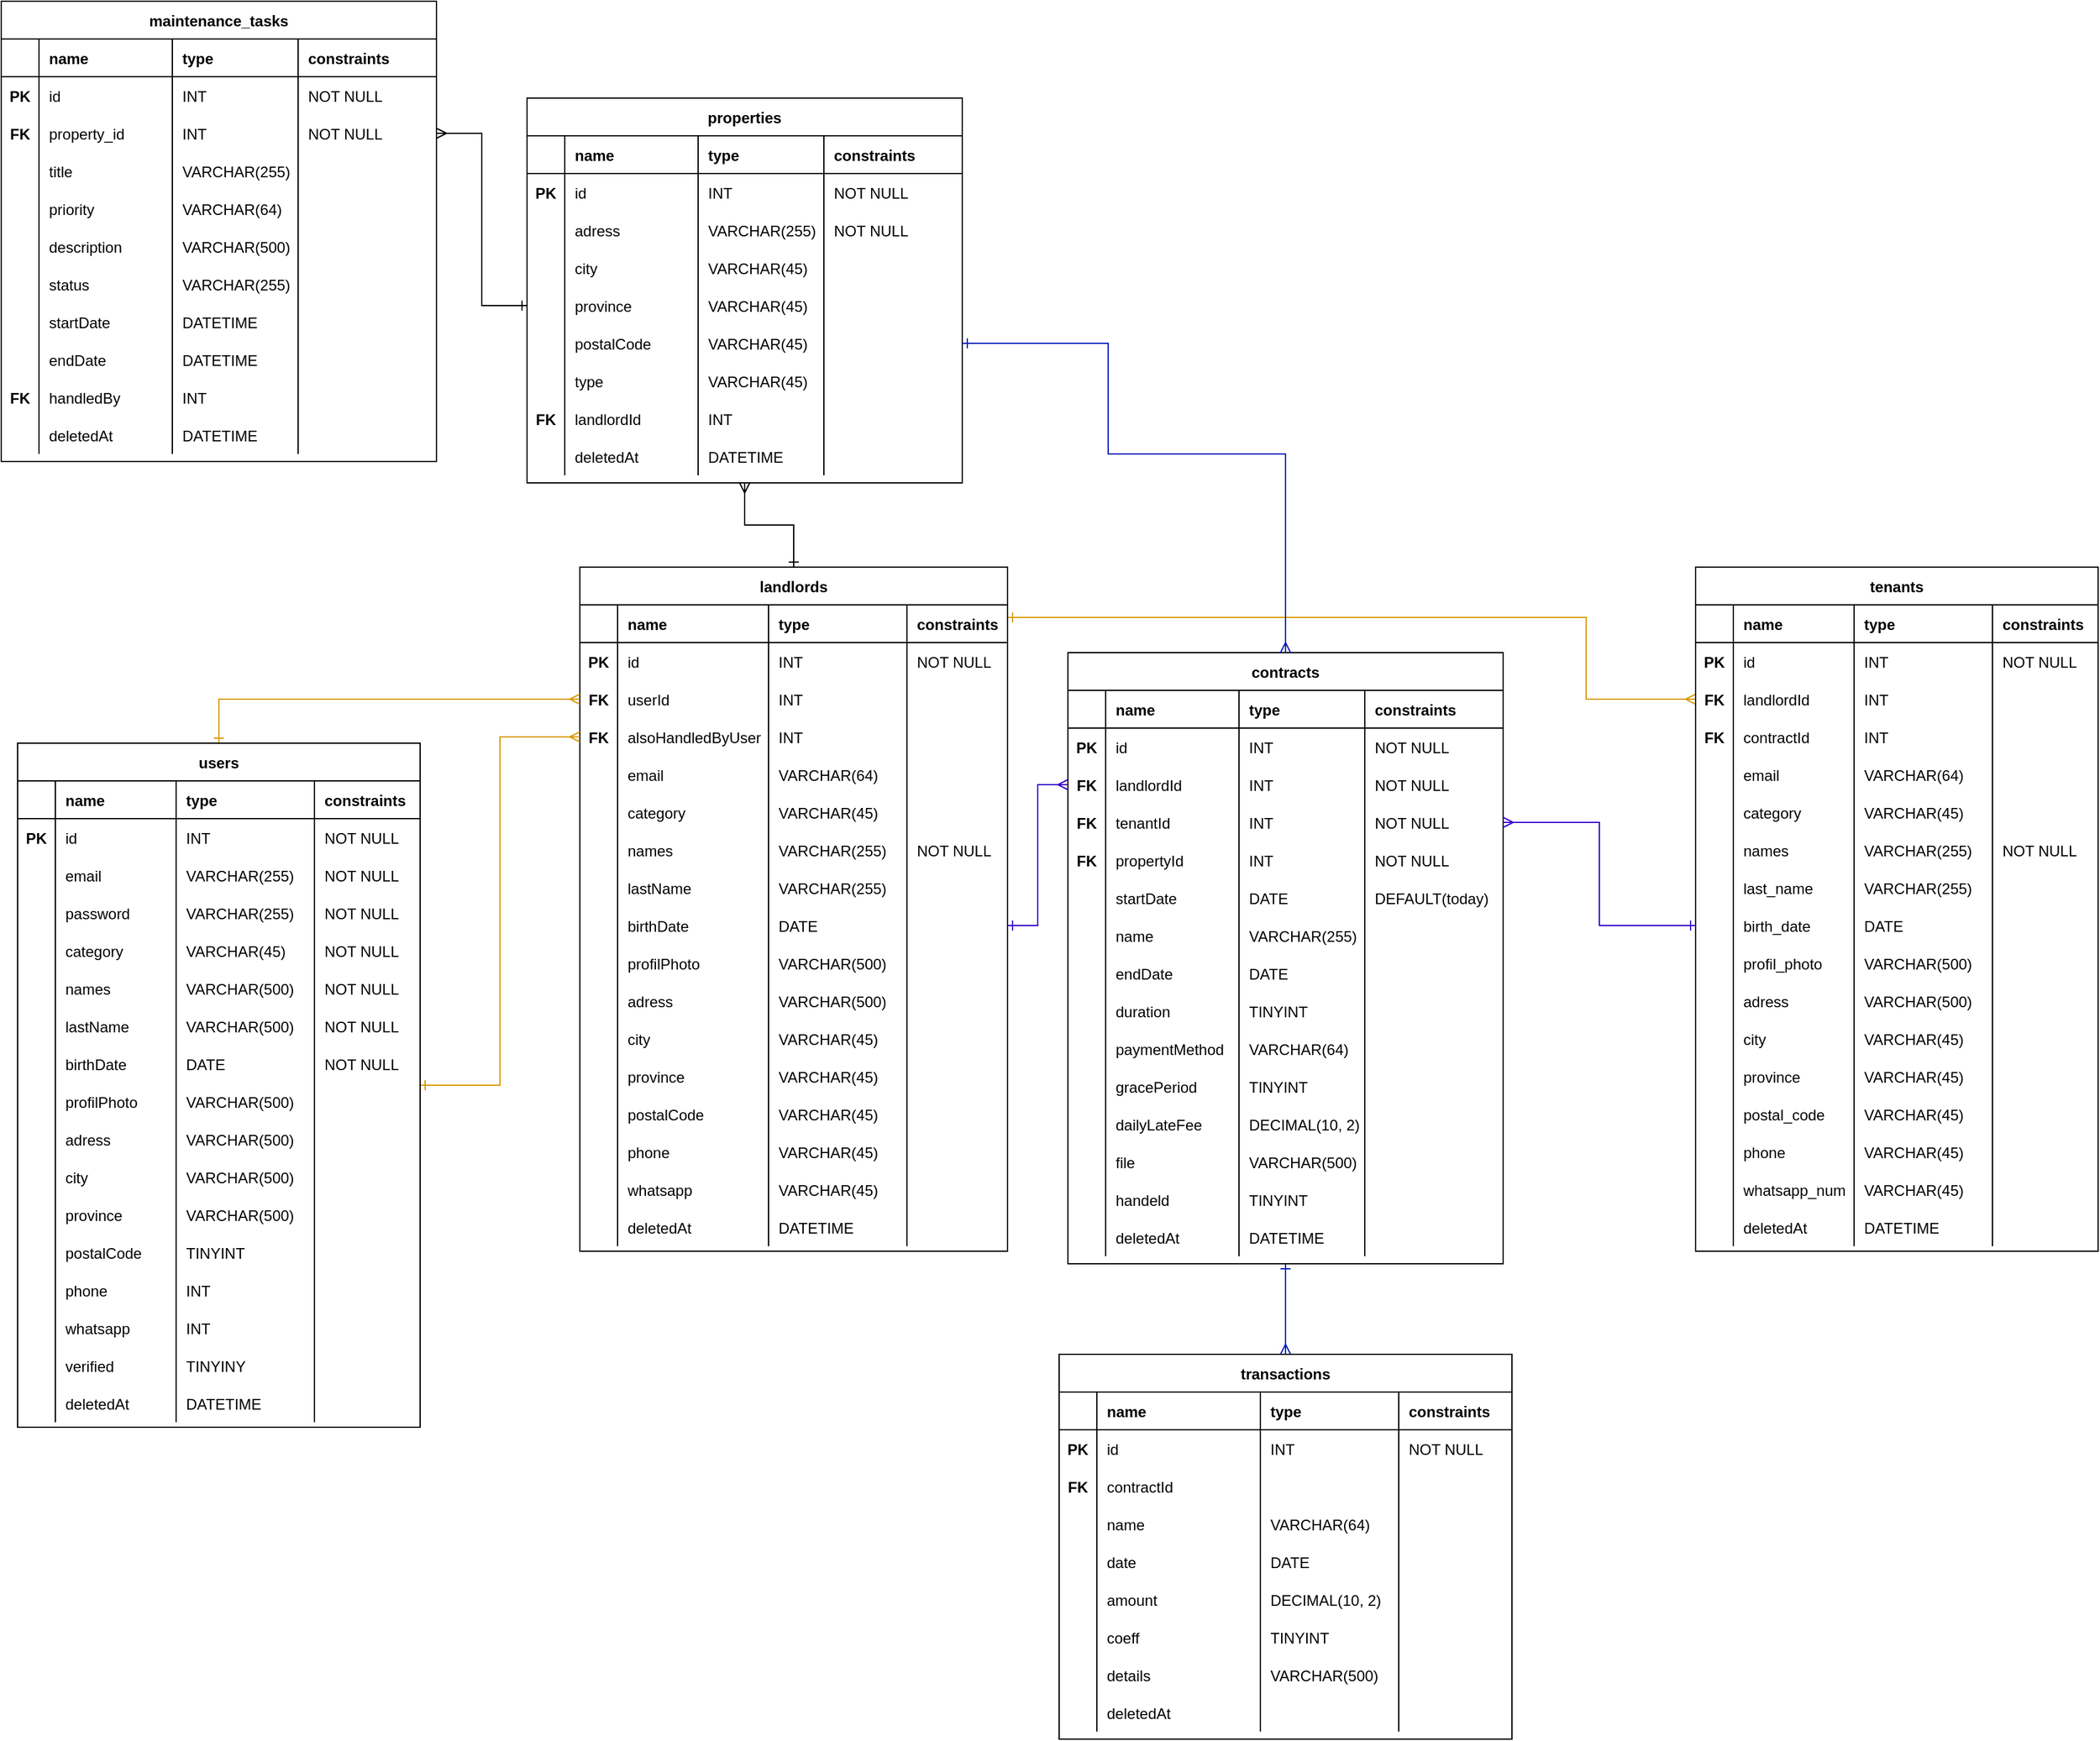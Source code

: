 <mxfile version="19.0.3" type="device"><diagram id="R2lEEEUBdFMjLlhIrx00" name="Page-1"><mxGraphModel dx="912" dy="2226" grid="1" gridSize="10" guides="1" tooltips="1" connect="1" arrows="1" fold="1" page="1" pageScale="1" pageWidth="1169" pageHeight="827" math="0" shadow="0" extFonts="Permanent Marker^https://fonts.googleapis.com/css?family=Permanent+Marker"><root><mxCell id="0"/><mxCell id="1" parent="0"/><mxCell id="Y2nTZ5u6kHNFiEQQBoaG-112" style="edgeStyle=orthogonalEdgeStyle;rounded=0;orthogonalLoop=1;jettySize=auto;html=1;startArrow=ERone;startFill=0;endArrow=ERmany;endFill=0;strokeColor=#001DBC;fillColor=#0050ef;" parent="1" source="c06CWA9HuTRUUM_Nnbg8-116" target="okZBTZhYR0FGK9HcywR6-124" edge="1"><mxGeometry relative="1" as="geometry"/></mxCell><mxCell id="c06CWA9HuTRUUM_Nnbg8-116" value="contracts" style="shape=table;startSize=30;container=1;collapsible=1;childLayout=tableLayout;fixedRows=1;rowLines=0;fontStyle=1;align=center;resizeLast=1;" parent="1" vertex="1"><mxGeometry x="888" y="-942" width="346" height="486" as="geometry"><mxRectangle x="34" y="92" width="70" height="30" as="alternateBounds"/></mxGeometry></mxCell><mxCell id="c06CWA9HuTRUUM_Nnbg8-117" value="" style="shape=partialRectangle;collapsible=0;dropTarget=0;pointerEvents=0;fillColor=none;points=[[0,0.5],[1,0.5]];portConstraint=eastwest;top=0;left=0;right=0;bottom=1;" parent="c06CWA9HuTRUUM_Nnbg8-116" vertex="1"><mxGeometry y="30" width="346" height="30" as="geometry"/></mxCell><mxCell id="c06CWA9HuTRUUM_Nnbg8-118" value="" style="shape=partialRectangle;overflow=hidden;connectable=0;fillColor=none;top=0;left=0;bottom=0;right=0;fontStyle=1;" parent="c06CWA9HuTRUUM_Nnbg8-117" vertex="1"><mxGeometry width="30" height="30" as="geometry"><mxRectangle width="30" height="30" as="alternateBounds"/></mxGeometry></mxCell><mxCell id="c06CWA9HuTRUUM_Nnbg8-119" value="name" style="shape=partialRectangle;overflow=hidden;connectable=0;fillColor=none;top=0;left=0;bottom=0;right=0;align=left;spacingLeft=6;fontStyle=1;" parent="c06CWA9HuTRUUM_Nnbg8-117" vertex="1"><mxGeometry x="30" width="106" height="30" as="geometry"><mxRectangle width="106" height="30" as="alternateBounds"/></mxGeometry></mxCell><mxCell id="c06CWA9HuTRUUM_Nnbg8-120" value="type" style="shape=partialRectangle;overflow=hidden;connectable=0;fillColor=none;top=0;left=0;bottom=0;right=0;align=left;spacingLeft=6;fontStyle=1;" parent="c06CWA9HuTRUUM_Nnbg8-117" vertex="1"><mxGeometry x="136" width="100" height="30" as="geometry"><mxRectangle width="100" height="30" as="alternateBounds"/></mxGeometry></mxCell><mxCell id="c06CWA9HuTRUUM_Nnbg8-121" value="constraints" style="shape=partialRectangle;overflow=hidden;connectable=0;fillColor=none;top=0;left=0;bottom=0;right=0;align=left;spacingLeft=6;fontStyle=1;" parent="c06CWA9HuTRUUM_Nnbg8-117" vertex="1"><mxGeometry x="236" width="110" height="30" as="geometry"><mxRectangle width="110" height="30" as="alternateBounds"/></mxGeometry></mxCell><mxCell id="c06CWA9HuTRUUM_Nnbg8-122" style="shape=partialRectangle;collapsible=0;dropTarget=0;pointerEvents=0;fillColor=none;points=[[0,0.5],[1,0.5]];portConstraint=eastwest;top=0;left=0;right=0;bottom=0;" parent="c06CWA9HuTRUUM_Nnbg8-116" vertex="1"><mxGeometry y="60" width="346" height="30" as="geometry"/></mxCell><mxCell id="c06CWA9HuTRUUM_Nnbg8-123" value="PK" style="shape=partialRectangle;overflow=hidden;connectable=0;fillColor=none;top=0;left=0;bottom=0;right=0;fontStyle=1" parent="c06CWA9HuTRUUM_Nnbg8-122" vertex="1"><mxGeometry width="30" height="30" as="geometry"><mxRectangle width="30" height="30" as="alternateBounds"/></mxGeometry></mxCell><mxCell id="c06CWA9HuTRUUM_Nnbg8-124" value="id" style="shape=partialRectangle;overflow=hidden;connectable=0;fillColor=none;top=0;left=0;bottom=0;right=0;align=left;spacingLeft=6;" parent="c06CWA9HuTRUUM_Nnbg8-122" vertex="1"><mxGeometry x="30" width="106" height="30" as="geometry"><mxRectangle width="106" height="30" as="alternateBounds"/></mxGeometry></mxCell><mxCell id="c06CWA9HuTRUUM_Nnbg8-125" value="INT" style="shape=partialRectangle;overflow=hidden;connectable=0;fillColor=none;top=0;left=0;bottom=0;right=0;align=left;spacingLeft=6;" parent="c06CWA9HuTRUUM_Nnbg8-122" vertex="1"><mxGeometry x="136" width="100" height="30" as="geometry"><mxRectangle width="100" height="30" as="alternateBounds"/></mxGeometry></mxCell><mxCell id="c06CWA9HuTRUUM_Nnbg8-126" value="NOT NULL" style="shape=partialRectangle;overflow=hidden;connectable=0;fillColor=none;top=0;left=0;bottom=0;right=0;align=left;spacingLeft=6;" parent="c06CWA9HuTRUUM_Nnbg8-122" vertex="1"><mxGeometry x="236" width="110" height="30" as="geometry"><mxRectangle width="110" height="30" as="alternateBounds"/></mxGeometry></mxCell><mxCell id="c06CWA9HuTRUUM_Nnbg8-132" style="shape=partialRectangle;collapsible=0;dropTarget=0;pointerEvents=0;fillColor=none;points=[[0,0.5],[1,0.5]];portConstraint=eastwest;top=0;left=0;right=0;bottom=0;" parent="c06CWA9HuTRUUM_Nnbg8-116" vertex="1"><mxGeometry y="90" width="346" height="30" as="geometry"/></mxCell><mxCell id="c06CWA9HuTRUUM_Nnbg8-133" value="FK" style="shape=partialRectangle;overflow=hidden;connectable=0;fillColor=none;top=0;left=0;bottom=0;right=0;fontStyle=1" parent="c06CWA9HuTRUUM_Nnbg8-132" vertex="1"><mxGeometry width="30" height="30" as="geometry"><mxRectangle width="30" height="30" as="alternateBounds"/></mxGeometry></mxCell><mxCell id="c06CWA9HuTRUUM_Nnbg8-134" value="landlordId" style="shape=partialRectangle;overflow=hidden;connectable=0;fillColor=none;top=0;left=0;bottom=0;right=0;align=left;spacingLeft=6;" parent="c06CWA9HuTRUUM_Nnbg8-132" vertex="1"><mxGeometry x="30" width="106" height="30" as="geometry"><mxRectangle width="106" height="30" as="alternateBounds"/></mxGeometry></mxCell><mxCell id="c06CWA9HuTRUUM_Nnbg8-135" value="INT" style="shape=partialRectangle;overflow=hidden;connectable=0;fillColor=none;top=0;left=0;bottom=0;right=0;align=left;spacingLeft=6;" parent="c06CWA9HuTRUUM_Nnbg8-132" vertex="1"><mxGeometry x="136" width="100" height="30" as="geometry"><mxRectangle width="100" height="30" as="alternateBounds"/></mxGeometry></mxCell><mxCell id="c06CWA9HuTRUUM_Nnbg8-136" value="NOT NULL" style="shape=partialRectangle;overflow=hidden;connectable=0;fillColor=none;top=0;left=0;bottom=0;right=0;align=left;spacingLeft=6;" parent="c06CWA9HuTRUUM_Nnbg8-132" vertex="1"><mxGeometry x="236" width="110" height="30" as="geometry"><mxRectangle width="110" height="30" as="alternateBounds"/></mxGeometry></mxCell><mxCell id="c06CWA9HuTRUUM_Nnbg8-139" style="shape=partialRectangle;collapsible=0;dropTarget=0;pointerEvents=0;fillColor=none;points=[[0,0.5],[1,0.5]];portConstraint=eastwest;top=0;left=0;right=0;bottom=0;" parent="c06CWA9HuTRUUM_Nnbg8-116" vertex="1"><mxGeometry y="120" width="346" height="30" as="geometry"/></mxCell><mxCell id="c06CWA9HuTRUUM_Nnbg8-140" value="FK" style="shape=partialRectangle;overflow=hidden;connectable=0;fillColor=none;top=0;left=0;bottom=0;right=0;fontStyle=1" parent="c06CWA9HuTRUUM_Nnbg8-139" vertex="1"><mxGeometry width="30" height="30" as="geometry"><mxRectangle width="30" height="30" as="alternateBounds"/></mxGeometry></mxCell><mxCell id="c06CWA9HuTRUUM_Nnbg8-141" value="tenantId" style="shape=partialRectangle;overflow=hidden;connectable=0;fillColor=none;top=0;left=0;bottom=0;right=0;align=left;spacingLeft=6;" parent="c06CWA9HuTRUUM_Nnbg8-139" vertex="1"><mxGeometry x="30" width="106" height="30" as="geometry"><mxRectangle width="106" height="30" as="alternateBounds"/></mxGeometry></mxCell><mxCell id="c06CWA9HuTRUUM_Nnbg8-142" value="INT" style="shape=partialRectangle;overflow=hidden;connectable=0;fillColor=none;top=0;left=0;bottom=0;right=0;align=left;spacingLeft=6;" parent="c06CWA9HuTRUUM_Nnbg8-139" vertex="1"><mxGeometry x="136" width="100" height="30" as="geometry"><mxRectangle width="100" height="30" as="alternateBounds"/></mxGeometry></mxCell><mxCell id="c06CWA9HuTRUUM_Nnbg8-143" value="NOT NULL" style="shape=partialRectangle;overflow=hidden;connectable=0;fillColor=none;top=0;left=0;bottom=0;right=0;align=left;spacingLeft=6;" parent="c06CWA9HuTRUUM_Nnbg8-139" vertex="1"><mxGeometry x="236" width="110" height="30" as="geometry"><mxRectangle width="110" height="30" as="alternateBounds"/></mxGeometry></mxCell><mxCell id="upGkzA-5DB-aCb3c2dPL-11" style="shape=partialRectangle;collapsible=0;dropTarget=0;pointerEvents=0;fillColor=none;points=[[0,0.5],[1,0.5]];portConstraint=eastwest;top=0;left=0;right=0;bottom=0;" parent="c06CWA9HuTRUUM_Nnbg8-116" vertex="1"><mxGeometry y="150" width="346" height="30" as="geometry"/></mxCell><mxCell id="upGkzA-5DB-aCb3c2dPL-12" value="FK" style="shape=partialRectangle;overflow=hidden;connectable=0;fillColor=none;top=0;left=0;bottom=0;right=0;fontStyle=1" parent="upGkzA-5DB-aCb3c2dPL-11" vertex="1"><mxGeometry width="30" height="30" as="geometry"><mxRectangle width="30" height="30" as="alternateBounds"/></mxGeometry></mxCell><mxCell id="upGkzA-5DB-aCb3c2dPL-13" value="propertyId" style="shape=partialRectangle;overflow=hidden;connectable=0;fillColor=none;top=0;left=0;bottom=0;right=0;align=left;spacingLeft=6;" parent="upGkzA-5DB-aCb3c2dPL-11" vertex="1"><mxGeometry x="30" width="106" height="30" as="geometry"><mxRectangle width="106" height="30" as="alternateBounds"/></mxGeometry></mxCell><mxCell id="upGkzA-5DB-aCb3c2dPL-14" value="INT" style="shape=partialRectangle;overflow=hidden;connectable=0;fillColor=none;top=0;left=0;bottom=0;right=0;align=left;spacingLeft=6;" parent="upGkzA-5DB-aCb3c2dPL-11" vertex="1"><mxGeometry x="136" width="100" height="30" as="geometry"><mxRectangle width="100" height="30" as="alternateBounds"/></mxGeometry></mxCell><mxCell id="upGkzA-5DB-aCb3c2dPL-15" value="NOT NULL" style="shape=partialRectangle;overflow=hidden;connectable=0;fillColor=none;top=0;left=0;bottom=0;right=0;align=left;spacingLeft=6;" parent="upGkzA-5DB-aCb3c2dPL-11" vertex="1"><mxGeometry x="236" width="110" height="30" as="geometry"><mxRectangle width="110" height="30" as="alternateBounds"/></mxGeometry></mxCell><mxCell id="c06CWA9HuTRUUM_Nnbg8-174" style="shape=partialRectangle;collapsible=0;dropTarget=0;pointerEvents=0;fillColor=none;points=[[0,0.5],[1,0.5]];portConstraint=eastwest;top=0;left=0;right=0;bottom=0;" parent="c06CWA9HuTRUUM_Nnbg8-116" vertex="1"><mxGeometry y="180" width="346" height="30" as="geometry"/></mxCell><mxCell id="c06CWA9HuTRUUM_Nnbg8-175" style="shape=partialRectangle;overflow=hidden;connectable=0;fillColor=none;top=0;left=0;bottom=0;right=0;" parent="c06CWA9HuTRUUM_Nnbg8-174" vertex="1"><mxGeometry width="30" height="30" as="geometry"><mxRectangle width="30" height="30" as="alternateBounds"/></mxGeometry></mxCell><mxCell id="c06CWA9HuTRUUM_Nnbg8-176" value="startDate" style="shape=partialRectangle;overflow=hidden;connectable=0;fillColor=none;top=0;left=0;bottom=0;right=0;align=left;spacingLeft=6;" parent="c06CWA9HuTRUUM_Nnbg8-174" vertex="1"><mxGeometry x="30" width="106" height="30" as="geometry"><mxRectangle width="106" height="30" as="alternateBounds"/></mxGeometry></mxCell><mxCell id="c06CWA9HuTRUUM_Nnbg8-177" value="DATE" style="shape=partialRectangle;overflow=hidden;connectable=0;fillColor=none;top=0;left=0;bottom=0;right=0;align=left;spacingLeft=6;" parent="c06CWA9HuTRUUM_Nnbg8-174" vertex="1"><mxGeometry x="136" width="100" height="30" as="geometry"><mxRectangle width="100" height="30" as="alternateBounds"/></mxGeometry></mxCell><mxCell id="c06CWA9HuTRUUM_Nnbg8-178" value="DEFAULT(today)" style="shape=partialRectangle;overflow=hidden;connectable=0;fillColor=none;top=0;left=0;bottom=0;right=0;align=left;spacingLeft=6;" parent="c06CWA9HuTRUUM_Nnbg8-174" vertex="1"><mxGeometry x="236" width="110" height="30" as="geometry"><mxRectangle width="110" height="30" as="alternateBounds"/></mxGeometry></mxCell><mxCell id="Y2nTZ5u6kHNFiEQQBoaG-144" style="shape=partialRectangle;collapsible=0;dropTarget=0;pointerEvents=0;fillColor=none;points=[[0,0.5],[1,0.5]];portConstraint=eastwest;top=0;left=0;right=0;bottom=0;" parent="c06CWA9HuTRUUM_Nnbg8-116" vertex="1"><mxGeometry y="210" width="346" height="30" as="geometry"/></mxCell><mxCell id="Y2nTZ5u6kHNFiEQQBoaG-145" style="shape=partialRectangle;overflow=hidden;connectable=0;fillColor=none;top=0;left=0;bottom=0;right=0;fontStyle=1" parent="Y2nTZ5u6kHNFiEQQBoaG-144" vertex="1"><mxGeometry width="30" height="30" as="geometry"><mxRectangle width="30" height="30" as="alternateBounds"/></mxGeometry></mxCell><mxCell id="Y2nTZ5u6kHNFiEQQBoaG-146" value="name" style="shape=partialRectangle;overflow=hidden;connectable=0;fillColor=none;top=0;left=0;bottom=0;right=0;align=left;spacingLeft=6;" parent="Y2nTZ5u6kHNFiEQQBoaG-144" vertex="1"><mxGeometry x="30" width="106" height="30" as="geometry"><mxRectangle width="106" height="30" as="alternateBounds"/></mxGeometry></mxCell><mxCell id="Y2nTZ5u6kHNFiEQQBoaG-147" value="VARCHAR(255)" style="shape=partialRectangle;overflow=hidden;connectable=0;fillColor=none;top=0;left=0;bottom=0;right=0;align=left;spacingLeft=6;" parent="Y2nTZ5u6kHNFiEQQBoaG-144" vertex="1"><mxGeometry x="136" width="100" height="30" as="geometry"><mxRectangle width="100" height="30" as="alternateBounds"/></mxGeometry></mxCell><mxCell id="Y2nTZ5u6kHNFiEQQBoaG-148" style="shape=partialRectangle;overflow=hidden;connectable=0;fillColor=none;top=0;left=0;bottom=0;right=0;align=left;spacingLeft=6;" parent="Y2nTZ5u6kHNFiEQQBoaG-144" vertex="1"><mxGeometry x="236" width="110" height="30" as="geometry"><mxRectangle width="110" height="30" as="alternateBounds"/></mxGeometry></mxCell><mxCell id="upGkzA-5DB-aCb3c2dPL-1" style="shape=partialRectangle;collapsible=0;dropTarget=0;pointerEvents=0;fillColor=none;points=[[0,0.5],[1,0.5]];portConstraint=eastwest;top=0;left=0;right=0;bottom=0;" parent="c06CWA9HuTRUUM_Nnbg8-116" vertex="1"><mxGeometry y="240" width="346" height="30" as="geometry"/></mxCell><mxCell id="upGkzA-5DB-aCb3c2dPL-2" style="shape=partialRectangle;overflow=hidden;connectable=0;fillColor=none;top=0;left=0;bottom=0;right=0;" parent="upGkzA-5DB-aCb3c2dPL-1" vertex="1"><mxGeometry width="30" height="30" as="geometry"><mxRectangle width="30" height="30" as="alternateBounds"/></mxGeometry></mxCell><mxCell id="upGkzA-5DB-aCb3c2dPL-3" value="endDate" style="shape=partialRectangle;overflow=hidden;connectable=0;fillColor=none;top=0;left=0;bottom=0;right=0;align=left;spacingLeft=6;" parent="upGkzA-5DB-aCb3c2dPL-1" vertex="1"><mxGeometry x="30" width="106" height="30" as="geometry"><mxRectangle width="106" height="30" as="alternateBounds"/></mxGeometry></mxCell><mxCell id="upGkzA-5DB-aCb3c2dPL-4" value="DATE" style="shape=partialRectangle;overflow=hidden;connectable=0;fillColor=none;top=0;left=0;bottom=0;right=0;align=left;spacingLeft=6;" parent="upGkzA-5DB-aCb3c2dPL-1" vertex="1"><mxGeometry x="136" width="100" height="30" as="geometry"><mxRectangle width="100" height="30" as="alternateBounds"/></mxGeometry></mxCell><mxCell id="upGkzA-5DB-aCb3c2dPL-5" style="shape=partialRectangle;overflow=hidden;connectable=0;fillColor=none;top=0;left=0;bottom=0;right=0;align=left;spacingLeft=6;" parent="upGkzA-5DB-aCb3c2dPL-1" vertex="1"><mxGeometry x="236" width="110" height="30" as="geometry"><mxRectangle width="110" height="30" as="alternateBounds"/></mxGeometry></mxCell><mxCell id="upGkzA-5DB-aCb3c2dPL-6" style="shape=partialRectangle;collapsible=0;dropTarget=0;pointerEvents=0;fillColor=none;points=[[0,0.5],[1,0.5]];portConstraint=eastwest;top=0;left=0;right=0;bottom=0;" parent="c06CWA9HuTRUUM_Nnbg8-116" vertex="1"><mxGeometry y="270" width="346" height="30" as="geometry"/></mxCell><mxCell id="upGkzA-5DB-aCb3c2dPL-7" style="shape=partialRectangle;overflow=hidden;connectable=0;fillColor=none;top=0;left=0;bottom=0;right=0;" parent="upGkzA-5DB-aCb3c2dPL-6" vertex="1"><mxGeometry width="30" height="30" as="geometry"><mxRectangle width="30" height="30" as="alternateBounds"/></mxGeometry></mxCell><mxCell id="upGkzA-5DB-aCb3c2dPL-8" value="duration" style="shape=partialRectangle;overflow=hidden;connectable=0;fillColor=none;top=0;left=0;bottom=0;right=0;align=left;spacingLeft=6;" parent="upGkzA-5DB-aCb3c2dPL-6" vertex="1"><mxGeometry x="30" width="106" height="30" as="geometry"><mxRectangle width="106" height="30" as="alternateBounds"/></mxGeometry></mxCell><mxCell id="upGkzA-5DB-aCb3c2dPL-9" value="TINYINT" style="shape=partialRectangle;overflow=hidden;connectable=0;fillColor=none;top=0;left=0;bottom=0;right=0;align=left;spacingLeft=6;" parent="upGkzA-5DB-aCb3c2dPL-6" vertex="1"><mxGeometry x="136" width="100" height="30" as="geometry"><mxRectangle width="100" height="30" as="alternateBounds"/></mxGeometry></mxCell><mxCell id="upGkzA-5DB-aCb3c2dPL-10" style="shape=partialRectangle;overflow=hidden;connectable=0;fillColor=none;top=0;left=0;bottom=0;right=0;align=left;spacingLeft=6;" parent="upGkzA-5DB-aCb3c2dPL-6" vertex="1"><mxGeometry x="236" width="110" height="30" as="geometry"><mxRectangle width="110" height="30" as="alternateBounds"/></mxGeometry></mxCell><mxCell id="upGkzA-5DB-aCb3c2dPL-16" style="shape=partialRectangle;collapsible=0;dropTarget=0;pointerEvents=0;fillColor=none;points=[[0,0.5],[1,0.5]];portConstraint=eastwest;top=0;left=0;right=0;bottom=0;" parent="c06CWA9HuTRUUM_Nnbg8-116" vertex="1"><mxGeometry y="300" width="346" height="30" as="geometry"/></mxCell><mxCell id="upGkzA-5DB-aCb3c2dPL-17" style="shape=partialRectangle;overflow=hidden;connectable=0;fillColor=none;top=0;left=0;bottom=0;right=0;" parent="upGkzA-5DB-aCb3c2dPL-16" vertex="1"><mxGeometry width="30" height="30" as="geometry"><mxRectangle width="30" height="30" as="alternateBounds"/></mxGeometry></mxCell><mxCell id="upGkzA-5DB-aCb3c2dPL-18" value="paymentMethod" style="shape=partialRectangle;overflow=hidden;connectable=0;fillColor=none;top=0;left=0;bottom=0;right=0;align=left;spacingLeft=6;" parent="upGkzA-5DB-aCb3c2dPL-16" vertex="1"><mxGeometry x="30" width="106" height="30" as="geometry"><mxRectangle width="106" height="30" as="alternateBounds"/></mxGeometry></mxCell><mxCell id="upGkzA-5DB-aCb3c2dPL-19" value="VARCHAR(64)" style="shape=partialRectangle;overflow=hidden;connectable=0;fillColor=none;top=0;left=0;bottom=0;right=0;align=left;spacingLeft=6;" parent="upGkzA-5DB-aCb3c2dPL-16" vertex="1"><mxGeometry x="136" width="100" height="30" as="geometry"><mxRectangle width="100" height="30" as="alternateBounds"/></mxGeometry></mxCell><mxCell id="upGkzA-5DB-aCb3c2dPL-20" style="shape=partialRectangle;overflow=hidden;connectable=0;fillColor=none;top=0;left=0;bottom=0;right=0;align=left;spacingLeft=6;" parent="upGkzA-5DB-aCb3c2dPL-16" vertex="1"><mxGeometry x="236" width="110" height="30" as="geometry"><mxRectangle width="110" height="30" as="alternateBounds"/></mxGeometry></mxCell><mxCell id="Y2nTZ5u6kHNFiEQQBoaG-124" style="shape=partialRectangle;collapsible=0;dropTarget=0;pointerEvents=0;fillColor=none;points=[[0,0.5],[1,0.5]];portConstraint=eastwest;top=0;left=0;right=0;bottom=0;" parent="c06CWA9HuTRUUM_Nnbg8-116" vertex="1"><mxGeometry y="330" width="346" height="30" as="geometry"/></mxCell><mxCell id="Y2nTZ5u6kHNFiEQQBoaG-125" style="shape=partialRectangle;overflow=hidden;connectable=0;fillColor=none;top=0;left=0;bottom=0;right=0;" parent="Y2nTZ5u6kHNFiEQQBoaG-124" vertex="1"><mxGeometry width="30" height="30" as="geometry"><mxRectangle width="30" height="30" as="alternateBounds"/></mxGeometry></mxCell><mxCell id="Y2nTZ5u6kHNFiEQQBoaG-126" value="gracePeriod" style="shape=partialRectangle;overflow=hidden;connectable=0;fillColor=none;top=0;left=0;bottom=0;right=0;align=left;spacingLeft=6;" parent="Y2nTZ5u6kHNFiEQQBoaG-124" vertex="1"><mxGeometry x="30" width="106" height="30" as="geometry"><mxRectangle width="106" height="30" as="alternateBounds"/></mxGeometry></mxCell><mxCell id="Y2nTZ5u6kHNFiEQQBoaG-127" value="TINYINT" style="shape=partialRectangle;overflow=hidden;connectable=0;fillColor=none;top=0;left=0;bottom=0;right=0;align=left;spacingLeft=6;" parent="Y2nTZ5u6kHNFiEQQBoaG-124" vertex="1"><mxGeometry x="136" width="100" height="30" as="geometry"><mxRectangle width="100" height="30" as="alternateBounds"/></mxGeometry></mxCell><mxCell id="Y2nTZ5u6kHNFiEQQBoaG-128" style="shape=partialRectangle;overflow=hidden;connectable=0;fillColor=none;top=0;left=0;bottom=0;right=0;align=left;spacingLeft=6;" parent="Y2nTZ5u6kHNFiEQQBoaG-124" vertex="1"><mxGeometry x="236" width="110" height="30" as="geometry"><mxRectangle width="110" height="30" as="alternateBounds"/></mxGeometry></mxCell><mxCell id="Y2nTZ5u6kHNFiEQQBoaG-129" style="shape=partialRectangle;collapsible=0;dropTarget=0;pointerEvents=0;fillColor=none;points=[[0,0.5],[1,0.5]];portConstraint=eastwest;top=0;left=0;right=0;bottom=0;" parent="c06CWA9HuTRUUM_Nnbg8-116" vertex="1"><mxGeometry y="360" width="346" height="30" as="geometry"/></mxCell><mxCell id="Y2nTZ5u6kHNFiEQQBoaG-130" style="shape=partialRectangle;overflow=hidden;connectable=0;fillColor=none;top=0;left=0;bottom=0;right=0;" parent="Y2nTZ5u6kHNFiEQQBoaG-129" vertex="1"><mxGeometry width="30" height="30" as="geometry"><mxRectangle width="30" height="30" as="alternateBounds"/></mxGeometry></mxCell><mxCell id="Y2nTZ5u6kHNFiEQQBoaG-131" value="dailyLateFee" style="shape=partialRectangle;overflow=hidden;connectable=0;fillColor=none;top=0;left=0;bottom=0;right=0;align=left;spacingLeft=6;" parent="Y2nTZ5u6kHNFiEQQBoaG-129" vertex="1"><mxGeometry x="30" width="106" height="30" as="geometry"><mxRectangle width="106" height="30" as="alternateBounds"/></mxGeometry></mxCell><mxCell id="Y2nTZ5u6kHNFiEQQBoaG-132" value="DECIMAL(10, 2)" style="shape=partialRectangle;overflow=hidden;connectable=0;fillColor=none;top=0;left=0;bottom=0;right=0;align=left;spacingLeft=6;" parent="Y2nTZ5u6kHNFiEQQBoaG-129" vertex="1"><mxGeometry x="136" width="100" height="30" as="geometry"><mxRectangle width="100" height="30" as="alternateBounds"/></mxGeometry></mxCell><mxCell id="Y2nTZ5u6kHNFiEQQBoaG-133" style="shape=partialRectangle;overflow=hidden;connectable=0;fillColor=none;top=0;left=0;bottom=0;right=0;align=left;spacingLeft=6;" parent="Y2nTZ5u6kHNFiEQQBoaG-129" vertex="1"><mxGeometry x="236" width="110" height="30" as="geometry"><mxRectangle width="110" height="30" as="alternateBounds"/></mxGeometry></mxCell><mxCell id="Y2nTZ5u6kHNFiEQQBoaG-101" style="shape=partialRectangle;collapsible=0;dropTarget=0;pointerEvents=0;fillColor=none;points=[[0,0.5],[1,0.5]];portConstraint=eastwest;top=0;left=0;right=0;bottom=0;" parent="c06CWA9HuTRUUM_Nnbg8-116" vertex="1"><mxGeometry y="390" width="346" height="30" as="geometry"/></mxCell><mxCell id="Y2nTZ5u6kHNFiEQQBoaG-102" style="shape=partialRectangle;overflow=hidden;connectable=0;fillColor=none;top=0;left=0;bottom=0;right=0;" parent="Y2nTZ5u6kHNFiEQQBoaG-101" vertex="1"><mxGeometry width="30" height="30" as="geometry"><mxRectangle width="30" height="30" as="alternateBounds"/></mxGeometry></mxCell><mxCell id="Y2nTZ5u6kHNFiEQQBoaG-103" value="file" style="shape=partialRectangle;overflow=hidden;connectable=0;fillColor=none;top=0;left=0;bottom=0;right=0;align=left;spacingLeft=6;" parent="Y2nTZ5u6kHNFiEQQBoaG-101" vertex="1"><mxGeometry x="30" width="106" height="30" as="geometry"><mxRectangle width="106" height="30" as="alternateBounds"/></mxGeometry></mxCell><mxCell id="Y2nTZ5u6kHNFiEQQBoaG-104" value="VARCHAR(500)" style="shape=partialRectangle;overflow=hidden;connectable=0;fillColor=none;top=0;left=0;bottom=0;right=0;align=left;spacingLeft=6;" parent="Y2nTZ5u6kHNFiEQQBoaG-101" vertex="1"><mxGeometry x="136" width="100" height="30" as="geometry"><mxRectangle width="100" height="30" as="alternateBounds"/></mxGeometry></mxCell><mxCell id="Y2nTZ5u6kHNFiEQQBoaG-105" style="shape=partialRectangle;overflow=hidden;connectable=0;fillColor=none;top=0;left=0;bottom=0;right=0;align=left;spacingLeft=6;" parent="Y2nTZ5u6kHNFiEQQBoaG-101" vertex="1"><mxGeometry x="236" width="110" height="30" as="geometry"><mxRectangle width="110" height="30" as="alternateBounds"/></mxGeometry></mxCell><mxCell id="okZBTZhYR0FGK9HcywR6-838" style="shape=partialRectangle;collapsible=0;dropTarget=0;pointerEvents=0;fillColor=none;points=[[0,0.5],[1,0.5]];portConstraint=eastwest;top=0;left=0;right=0;bottom=0;" parent="c06CWA9HuTRUUM_Nnbg8-116" vertex="1"><mxGeometry y="420" width="346" height="30" as="geometry"/></mxCell><mxCell id="okZBTZhYR0FGK9HcywR6-839" style="shape=partialRectangle;overflow=hidden;connectable=0;fillColor=none;top=0;left=0;bottom=0;right=0;" parent="okZBTZhYR0FGK9HcywR6-838" vertex="1"><mxGeometry width="30" height="30" as="geometry"><mxRectangle width="30" height="30" as="alternateBounds"/></mxGeometry></mxCell><mxCell id="okZBTZhYR0FGK9HcywR6-840" value="handeld" style="shape=partialRectangle;overflow=hidden;connectable=0;fillColor=none;top=0;left=0;bottom=0;right=0;align=left;spacingLeft=6;" parent="okZBTZhYR0FGK9HcywR6-838" vertex="1"><mxGeometry x="30" width="106" height="30" as="geometry"><mxRectangle width="106" height="30" as="alternateBounds"/></mxGeometry></mxCell><mxCell id="okZBTZhYR0FGK9HcywR6-841" value="TINYINT" style="shape=partialRectangle;overflow=hidden;connectable=0;fillColor=none;top=0;left=0;bottom=0;right=0;align=left;spacingLeft=6;" parent="okZBTZhYR0FGK9HcywR6-838" vertex="1"><mxGeometry x="136" width="100" height="30" as="geometry"><mxRectangle width="100" height="30" as="alternateBounds"/></mxGeometry></mxCell><mxCell id="okZBTZhYR0FGK9HcywR6-842" style="shape=partialRectangle;overflow=hidden;connectable=0;fillColor=none;top=0;left=0;bottom=0;right=0;align=left;spacingLeft=6;" parent="okZBTZhYR0FGK9HcywR6-838" vertex="1"><mxGeometry x="236" width="110" height="30" as="geometry"><mxRectangle width="110" height="30" as="alternateBounds"/></mxGeometry></mxCell><mxCell id="Y2nTZ5u6kHNFiEQQBoaG-149" style="shape=partialRectangle;collapsible=0;dropTarget=0;pointerEvents=0;fillColor=none;points=[[0,0.5],[1,0.5]];portConstraint=eastwest;top=0;left=0;right=0;bottom=0;" parent="c06CWA9HuTRUUM_Nnbg8-116" vertex="1"><mxGeometry y="450" width="346" height="30" as="geometry"/></mxCell><mxCell id="Y2nTZ5u6kHNFiEQQBoaG-150" style="shape=partialRectangle;overflow=hidden;connectable=0;fillColor=none;top=0;left=0;bottom=0;right=0;" parent="Y2nTZ5u6kHNFiEQQBoaG-149" vertex="1"><mxGeometry width="30" height="30" as="geometry"><mxRectangle width="30" height="30" as="alternateBounds"/></mxGeometry></mxCell><mxCell id="Y2nTZ5u6kHNFiEQQBoaG-151" value="deletedAt" style="shape=partialRectangle;overflow=hidden;connectable=0;fillColor=none;top=0;left=0;bottom=0;right=0;align=left;spacingLeft=6;" parent="Y2nTZ5u6kHNFiEQQBoaG-149" vertex="1"><mxGeometry x="30" width="106" height="30" as="geometry"><mxRectangle width="106" height="30" as="alternateBounds"/></mxGeometry></mxCell><mxCell id="Y2nTZ5u6kHNFiEQQBoaG-152" value="DATETIME" style="shape=partialRectangle;overflow=hidden;connectable=0;fillColor=none;top=0;left=0;bottom=0;right=0;align=left;spacingLeft=6;" parent="Y2nTZ5u6kHNFiEQQBoaG-149" vertex="1"><mxGeometry x="136" width="100" height="30" as="geometry"><mxRectangle width="100" height="30" as="alternateBounds"/></mxGeometry></mxCell><mxCell id="Y2nTZ5u6kHNFiEQQBoaG-153" style="shape=partialRectangle;overflow=hidden;connectable=0;fillColor=none;top=0;left=0;bottom=0;right=0;align=left;spacingLeft=6;" parent="Y2nTZ5u6kHNFiEQQBoaG-149" vertex="1"><mxGeometry x="236" width="110" height="30" as="geometry"><mxRectangle width="110" height="30" as="alternateBounds"/></mxGeometry></mxCell><mxCell id="okZBTZhYR0FGK9HcywR6-822" style="edgeStyle=orthogonalEdgeStyle;rounded=0;orthogonalLoop=1;jettySize=auto;html=1;entryX=0.5;entryY=1;entryDx=0;entryDy=0;startArrow=ERone;startFill=0;endArrow=ERmany;endFill=0;strokeColor=#000000;" parent="1" source="c06CWA9HuTRUUM_Nnbg8-179" target="okZBTZhYR0FGK9HcywR6-32" edge="1"><mxGeometry relative="1" as="geometry"/></mxCell><mxCell id="Y2nTZ5u6kHNFiEQQBoaG-98" style="edgeStyle=orthogonalEdgeStyle;rounded=0;orthogonalLoop=1;jettySize=auto;html=1;entryX=0;entryY=0.5;entryDx=0;entryDy=0;startArrow=ERone;startFill=0;endArrow=ERmany;endFill=0;strokeColor=#d79b00;fillColor=#ffe6cc;" parent="1" source="c06CWA9HuTRUUM_Nnbg8-179" target="Y2nTZ5u6kHNFiEQQBoaG-12" edge="1"><mxGeometry relative="1" as="geometry"><Array as="points"><mxPoint x="1300" y="-970"/><mxPoint x="1300" y="-905"/></Array></mxGeometry></mxCell><mxCell id="c06CWA9HuTRUUM_Nnbg8-179" value="landlords" style="shape=table;startSize=30;container=1;collapsible=1;childLayout=tableLayout;fixedRows=1;rowLines=0;fontStyle=1;align=center;resizeLast=1;" parent="1" vertex="1"><mxGeometry x="500" y="-1010" width="340" height="544" as="geometry"/></mxCell><mxCell id="c06CWA9HuTRUUM_Nnbg8-180" value="" style="shape=partialRectangle;collapsible=0;dropTarget=0;pointerEvents=0;fillColor=none;points=[[0,0.5],[1,0.5]];portConstraint=eastwest;top=0;left=0;right=0;bottom=1;" parent="c06CWA9HuTRUUM_Nnbg8-179" vertex="1"><mxGeometry y="30" width="340" height="30" as="geometry"/></mxCell><mxCell id="c06CWA9HuTRUUM_Nnbg8-181" value="" style="shape=partialRectangle;overflow=hidden;connectable=0;fillColor=none;top=0;left=0;bottom=0;right=0;fontStyle=1;" parent="c06CWA9HuTRUUM_Nnbg8-180" vertex="1"><mxGeometry width="30" height="30" as="geometry"><mxRectangle width="30" height="30" as="alternateBounds"/></mxGeometry></mxCell><mxCell id="c06CWA9HuTRUUM_Nnbg8-182" value="name" style="shape=partialRectangle;overflow=hidden;connectable=0;fillColor=none;top=0;left=0;bottom=0;right=0;align=left;spacingLeft=6;fontStyle=1;" parent="c06CWA9HuTRUUM_Nnbg8-180" vertex="1"><mxGeometry x="30" width="120" height="30" as="geometry"><mxRectangle width="120" height="30" as="alternateBounds"/></mxGeometry></mxCell><mxCell id="c06CWA9HuTRUUM_Nnbg8-183" value="type" style="shape=partialRectangle;overflow=hidden;connectable=0;fillColor=none;top=0;left=0;bottom=0;right=0;align=left;spacingLeft=6;fontStyle=1;" parent="c06CWA9HuTRUUM_Nnbg8-180" vertex="1"><mxGeometry x="150" width="110" height="30" as="geometry"><mxRectangle width="110" height="30" as="alternateBounds"/></mxGeometry></mxCell><mxCell id="c06CWA9HuTRUUM_Nnbg8-184" value="constraints" style="shape=partialRectangle;overflow=hidden;connectable=0;fillColor=none;top=0;left=0;bottom=0;right=0;align=left;spacingLeft=6;fontStyle=1;" parent="c06CWA9HuTRUUM_Nnbg8-180" vertex="1"><mxGeometry x="260" width="80" height="30" as="geometry"><mxRectangle width="80" height="30" as="alternateBounds"/></mxGeometry></mxCell><mxCell id="c06CWA9HuTRUUM_Nnbg8-185" style="shape=partialRectangle;collapsible=0;dropTarget=0;pointerEvents=0;fillColor=none;points=[[0,0.5],[1,0.5]];portConstraint=eastwest;top=0;left=0;right=0;bottom=0;" parent="c06CWA9HuTRUUM_Nnbg8-179" vertex="1"><mxGeometry y="60" width="340" height="30" as="geometry"/></mxCell><mxCell id="c06CWA9HuTRUUM_Nnbg8-186" value="PK" style="shape=partialRectangle;overflow=hidden;connectable=0;fillColor=none;top=0;left=0;bottom=0;right=0;fontStyle=1" parent="c06CWA9HuTRUUM_Nnbg8-185" vertex="1"><mxGeometry width="30" height="30" as="geometry"><mxRectangle width="30" height="30" as="alternateBounds"/></mxGeometry></mxCell><mxCell id="c06CWA9HuTRUUM_Nnbg8-187" value="id" style="shape=partialRectangle;overflow=hidden;connectable=0;fillColor=none;top=0;left=0;bottom=0;right=0;align=left;spacingLeft=6;" parent="c06CWA9HuTRUUM_Nnbg8-185" vertex="1"><mxGeometry x="30" width="120" height="30" as="geometry"><mxRectangle width="120" height="30" as="alternateBounds"/></mxGeometry></mxCell><mxCell id="c06CWA9HuTRUUM_Nnbg8-188" value="INT" style="shape=partialRectangle;overflow=hidden;connectable=0;fillColor=none;top=0;left=0;bottom=0;right=0;align=left;spacingLeft=6;" parent="c06CWA9HuTRUUM_Nnbg8-185" vertex="1"><mxGeometry x="150" width="110" height="30" as="geometry"><mxRectangle width="110" height="30" as="alternateBounds"/></mxGeometry></mxCell><mxCell id="c06CWA9HuTRUUM_Nnbg8-189" value="NOT NULL" style="shape=partialRectangle;overflow=hidden;connectable=0;fillColor=none;top=0;left=0;bottom=0;right=0;align=left;spacingLeft=6;" parent="c06CWA9HuTRUUM_Nnbg8-185" vertex="1"><mxGeometry x="260" width="80" height="30" as="geometry"><mxRectangle width="80" height="30" as="alternateBounds"/></mxGeometry></mxCell><mxCell id="okZBTZhYR0FGK9HcywR6-825" style="shape=partialRectangle;collapsible=0;dropTarget=0;pointerEvents=0;fillColor=none;points=[[0,0.5],[1,0.5]];portConstraint=eastwest;top=0;left=0;right=0;bottom=0;" parent="c06CWA9HuTRUUM_Nnbg8-179" vertex="1"><mxGeometry y="90" width="340" height="30" as="geometry"/></mxCell><mxCell id="okZBTZhYR0FGK9HcywR6-826" value="FK" style="shape=partialRectangle;overflow=hidden;connectable=0;fillColor=none;top=0;left=0;bottom=0;right=0;fontStyle=1" parent="okZBTZhYR0FGK9HcywR6-825" vertex="1"><mxGeometry width="30" height="30" as="geometry"><mxRectangle width="30" height="30" as="alternateBounds"/></mxGeometry></mxCell><mxCell id="okZBTZhYR0FGK9HcywR6-827" value="userId" style="shape=partialRectangle;overflow=hidden;connectable=0;fillColor=none;top=0;left=0;bottom=0;right=0;align=left;spacingLeft=6;" parent="okZBTZhYR0FGK9HcywR6-825" vertex="1"><mxGeometry x="30" width="120" height="30" as="geometry"><mxRectangle width="120" height="30" as="alternateBounds"/></mxGeometry></mxCell><mxCell id="okZBTZhYR0FGK9HcywR6-828" value="INT" style="shape=partialRectangle;overflow=hidden;connectable=0;fillColor=none;top=0;left=0;bottom=0;right=0;align=left;spacingLeft=6;" parent="okZBTZhYR0FGK9HcywR6-825" vertex="1"><mxGeometry x="150" width="110" height="30" as="geometry"><mxRectangle width="110" height="30" as="alternateBounds"/></mxGeometry></mxCell><mxCell id="okZBTZhYR0FGK9HcywR6-829" style="shape=partialRectangle;overflow=hidden;connectable=0;fillColor=none;top=0;left=0;bottom=0;right=0;align=left;spacingLeft=6;" parent="okZBTZhYR0FGK9HcywR6-825" vertex="1"><mxGeometry x="260" width="80" height="30" as="geometry"><mxRectangle width="80" height="30" as="alternateBounds"/></mxGeometry></mxCell><mxCell id="okZBTZhYR0FGK9HcywR6-832" style="shape=partialRectangle;collapsible=0;dropTarget=0;pointerEvents=0;fillColor=none;points=[[0,0.5],[1,0.5]];portConstraint=eastwest;top=0;left=0;right=0;bottom=0;" parent="c06CWA9HuTRUUM_Nnbg8-179" vertex="1"><mxGeometry y="120" width="340" height="30" as="geometry"/></mxCell><mxCell id="okZBTZhYR0FGK9HcywR6-833" value="FK" style="shape=partialRectangle;overflow=hidden;connectable=0;fillColor=none;top=0;left=0;bottom=0;right=0;fontStyle=1" parent="okZBTZhYR0FGK9HcywR6-832" vertex="1"><mxGeometry width="30" height="30" as="geometry"><mxRectangle width="30" height="30" as="alternateBounds"/></mxGeometry></mxCell><mxCell id="okZBTZhYR0FGK9HcywR6-834" value="alsoHandledByUser" style="shape=partialRectangle;overflow=hidden;connectable=0;fillColor=none;top=0;left=0;bottom=0;right=0;align=left;spacingLeft=6;" parent="okZBTZhYR0FGK9HcywR6-832" vertex="1"><mxGeometry x="30" width="120" height="30" as="geometry"><mxRectangle width="120" height="30" as="alternateBounds"/></mxGeometry></mxCell><mxCell id="okZBTZhYR0FGK9HcywR6-835" value="INT" style="shape=partialRectangle;overflow=hidden;connectable=0;fillColor=none;top=0;left=0;bottom=0;right=0;align=left;spacingLeft=6;" parent="okZBTZhYR0FGK9HcywR6-832" vertex="1"><mxGeometry x="150" width="110" height="30" as="geometry"><mxRectangle width="110" height="30" as="alternateBounds"/></mxGeometry></mxCell><mxCell id="okZBTZhYR0FGK9HcywR6-836" style="shape=partialRectangle;overflow=hidden;connectable=0;fillColor=none;top=0;left=0;bottom=0;right=0;align=left;spacingLeft=6;" parent="okZBTZhYR0FGK9HcywR6-832" vertex="1"><mxGeometry x="260" width="80" height="30" as="geometry"><mxRectangle width="80" height="30" as="alternateBounds"/></mxGeometry></mxCell><mxCell id="c06CWA9HuTRUUM_Nnbg8-190" value="" style="shape=partialRectangle;collapsible=0;dropTarget=0;pointerEvents=0;fillColor=none;points=[[0,0.5],[1,0.5]];portConstraint=eastwest;top=0;left=0;right=0;bottom=0;" parent="c06CWA9HuTRUUM_Nnbg8-179" vertex="1"><mxGeometry y="150" width="340" height="30" as="geometry"/></mxCell><mxCell id="c06CWA9HuTRUUM_Nnbg8-191" value="" style="shape=partialRectangle;overflow=hidden;connectable=0;fillColor=none;top=0;left=0;bottom=0;right=0;" parent="c06CWA9HuTRUUM_Nnbg8-190" vertex="1"><mxGeometry width="30" height="30" as="geometry"><mxRectangle width="30" height="30" as="alternateBounds"/></mxGeometry></mxCell><mxCell id="c06CWA9HuTRUUM_Nnbg8-192" value="email" style="shape=partialRectangle;overflow=hidden;connectable=0;fillColor=none;top=0;left=0;bottom=0;right=0;align=left;spacingLeft=6;" parent="c06CWA9HuTRUUM_Nnbg8-190" vertex="1"><mxGeometry x="30" width="120" height="30" as="geometry"><mxRectangle width="120" height="30" as="alternateBounds"/></mxGeometry></mxCell><mxCell id="c06CWA9HuTRUUM_Nnbg8-193" value="VARCHAR(64)" style="shape=partialRectangle;overflow=hidden;connectable=0;fillColor=none;top=0;left=0;bottom=0;right=0;align=left;spacingLeft=6;" parent="c06CWA9HuTRUUM_Nnbg8-190" vertex="1"><mxGeometry x="150" width="110" height="30" as="geometry"><mxRectangle width="110" height="30" as="alternateBounds"/></mxGeometry></mxCell><mxCell id="c06CWA9HuTRUUM_Nnbg8-194" value="" style="shape=partialRectangle;overflow=hidden;connectable=0;fillColor=none;top=0;left=0;bottom=0;right=0;align=left;spacingLeft=6;" parent="c06CWA9HuTRUUM_Nnbg8-190" vertex="1"><mxGeometry x="260" width="80" height="30" as="geometry"><mxRectangle width="80" height="30" as="alternateBounds"/></mxGeometry></mxCell><mxCell id="c06CWA9HuTRUUM_Nnbg8-200" style="shape=partialRectangle;collapsible=0;dropTarget=0;pointerEvents=0;fillColor=none;points=[[0,0.5],[1,0.5]];portConstraint=eastwest;top=0;left=0;right=0;bottom=0;" parent="c06CWA9HuTRUUM_Nnbg8-179" vertex="1"><mxGeometry y="180" width="340" height="30" as="geometry"/></mxCell><mxCell id="c06CWA9HuTRUUM_Nnbg8-201" value="" style="shape=partialRectangle;overflow=hidden;connectable=0;fillColor=none;top=0;left=0;bottom=0;right=0;" parent="c06CWA9HuTRUUM_Nnbg8-200" vertex="1"><mxGeometry width="30" height="30" as="geometry"><mxRectangle width="30" height="30" as="alternateBounds"/></mxGeometry></mxCell><mxCell id="c06CWA9HuTRUUM_Nnbg8-202" value="category" style="shape=partialRectangle;overflow=hidden;connectable=0;fillColor=none;top=0;left=0;bottom=0;right=0;align=left;spacingLeft=6;" parent="c06CWA9HuTRUUM_Nnbg8-200" vertex="1"><mxGeometry x="30" width="120" height="30" as="geometry"><mxRectangle width="120" height="30" as="alternateBounds"/></mxGeometry></mxCell><mxCell id="c06CWA9HuTRUUM_Nnbg8-203" value="VARCHAR(45)" style="shape=partialRectangle;overflow=hidden;connectable=0;fillColor=none;top=0;left=0;bottom=0;right=0;align=left;spacingLeft=6;" parent="c06CWA9HuTRUUM_Nnbg8-200" vertex="1"><mxGeometry x="150" width="110" height="30" as="geometry"><mxRectangle width="110" height="30" as="alternateBounds"/></mxGeometry></mxCell><mxCell id="c06CWA9HuTRUUM_Nnbg8-204" value="" style="shape=partialRectangle;overflow=hidden;connectable=0;fillColor=none;top=0;left=0;bottom=0;right=0;align=left;spacingLeft=6;" parent="c06CWA9HuTRUUM_Nnbg8-200" vertex="1"><mxGeometry x="260" width="80" height="30" as="geometry"><mxRectangle width="80" height="30" as="alternateBounds"/></mxGeometry></mxCell><mxCell id="c06CWA9HuTRUUM_Nnbg8-205" style="shape=partialRectangle;collapsible=0;dropTarget=0;pointerEvents=0;fillColor=none;points=[[0,0.5],[1,0.5]];portConstraint=eastwest;top=0;left=0;right=0;bottom=0;" parent="c06CWA9HuTRUUM_Nnbg8-179" vertex="1"><mxGeometry y="210" width="340" height="30" as="geometry"/></mxCell><mxCell id="c06CWA9HuTRUUM_Nnbg8-206" style="shape=partialRectangle;overflow=hidden;connectable=0;fillColor=none;top=0;left=0;bottom=0;right=0;" parent="c06CWA9HuTRUUM_Nnbg8-205" vertex="1"><mxGeometry width="30" height="30" as="geometry"><mxRectangle width="30" height="30" as="alternateBounds"/></mxGeometry></mxCell><mxCell id="c06CWA9HuTRUUM_Nnbg8-207" value="names" style="shape=partialRectangle;overflow=hidden;connectable=0;fillColor=none;top=0;left=0;bottom=0;right=0;align=left;spacingLeft=6;" parent="c06CWA9HuTRUUM_Nnbg8-205" vertex="1"><mxGeometry x="30" width="120" height="30" as="geometry"><mxRectangle width="120" height="30" as="alternateBounds"/></mxGeometry></mxCell><mxCell id="c06CWA9HuTRUUM_Nnbg8-208" value="VARCHAR(255)" style="shape=partialRectangle;overflow=hidden;connectable=0;fillColor=none;top=0;left=0;bottom=0;right=0;align=left;spacingLeft=6;" parent="c06CWA9HuTRUUM_Nnbg8-205" vertex="1"><mxGeometry x="150" width="110" height="30" as="geometry"><mxRectangle width="110" height="30" as="alternateBounds"/></mxGeometry></mxCell><mxCell id="c06CWA9HuTRUUM_Nnbg8-209" value="NOT NULL" style="shape=partialRectangle;overflow=hidden;connectable=0;fillColor=none;top=0;left=0;bottom=0;right=0;align=left;spacingLeft=6;" parent="c06CWA9HuTRUUM_Nnbg8-205" vertex="1"><mxGeometry x="260" width="80" height="30" as="geometry"><mxRectangle width="80" height="30" as="alternateBounds"/></mxGeometry></mxCell><mxCell id="c06CWA9HuTRUUM_Nnbg8-210" style="shape=partialRectangle;collapsible=0;dropTarget=0;pointerEvents=0;fillColor=none;points=[[0,0.5],[1,0.5]];portConstraint=eastwest;top=0;left=0;right=0;bottom=0;" parent="c06CWA9HuTRUUM_Nnbg8-179" vertex="1"><mxGeometry y="240" width="340" height="30" as="geometry"/></mxCell><mxCell id="c06CWA9HuTRUUM_Nnbg8-211" value="" style="shape=partialRectangle;overflow=hidden;connectable=0;fillColor=none;top=0;left=0;bottom=0;right=0;" parent="c06CWA9HuTRUUM_Nnbg8-210" vertex="1"><mxGeometry width="30" height="30" as="geometry"><mxRectangle width="30" height="30" as="alternateBounds"/></mxGeometry></mxCell><mxCell id="c06CWA9HuTRUUM_Nnbg8-212" value="lastName" style="shape=partialRectangle;overflow=hidden;connectable=0;fillColor=none;top=0;left=0;bottom=0;right=0;align=left;spacingLeft=6;" parent="c06CWA9HuTRUUM_Nnbg8-210" vertex="1"><mxGeometry x="30" width="120" height="30" as="geometry"><mxRectangle width="120" height="30" as="alternateBounds"/></mxGeometry></mxCell><mxCell id="c06CWA9HuTRUUM_Nnbg8-213" value="VARCHAR(255)" style="shape=partialRectangle;overflow=hidden;connectable=0;fillColor=none;top=0;left=0;bottom=0;right=0;align=left;spacingLeft=6;" parent="c06CWA9HuTRUUM_Nnbg8-210" vertex="1"><mxGeometry x="150" width="110" height="30" as="geometry"><mxRectangle width="110" height="30" as="alternateBounds"/></mxGeometry></mxCell><mxCell id="c06CWA9HuTRUUM_Nnbg8-214" value="" style="shape=partialRectangle;overflow=hidden;connectable=0;fillColor=none;top=0;left=0;bottom=0;right=0;align=left;spacingLeft=6;" parent="c06CWA9HuTRUUM_Nnbg8-210" vertex="1"><mxGeometry x="260" width="80" height="30" as="geometry"><mxRectangle width="80" height="30" as="alternateBounds"/></mxGeometry></mxCell><mxCell id="c06CWA9HuTRUUM_Nnbg8-215" style="shape=partialRectangle;collapsible=0;dropTarget=0;pointerEvents=0;fillColor=none;points=[[0,0.5],[1,0.5]];portConstraint=eastwest;top=0;left=0;right=0;bottom=0;" parent="c06CWA9HuTRUUM_Nnbg8-179" vertex="1"><mxGeometry y="270" width="340" height="30" as="geometry"/></mxCell><mxCell id="c06CWA9HuTRUUM_Nnbg8-216" style="shape=partialRectangle;overflow=hidden;connectable=0;fillColor=none;top=0;left=0;bottom=0;right=0;" parent="c06CWA9HuTRUUM_Nnbg8-215" vertex="1"><mxGeometry width="30" height="30" as="geometry"><mxRectangle width="30" height="30" as="alternateBounds"/></mxGeometry></mxCell><mxCell id="c06CWA9HuTRUUM_Nnbg8-217" value="birthDate" style="shape=partialRectangle;overflow=hidden;connectable=0;fillColor=none;top=0;left=0;bottom=0;right=0;align=left;spacingLeft=6;" parent="c06CWA9HuTRUUM_Nnbg8-215" vertex="1"><mxGeometry x="30" width="120" height="30" as="geometry"><mxRectangle width="120" height="30" as="alternateBounds"/></mxGeometry></mxCell><mxCell id="c06CWA9HuTRUUM_Nnbg8-218" value="DATE" style="shape=partialRectangle;overflow=hidden;connectable=0;fillColor=none;top=0;left=0;bottom=0;right=0;align=left;spacingLeft=6;" parent="c06CWA9HuTRUUM_Nnbg8-215" vertex="1"><mxGeometry x="150" width="110" height="30" as="geometry"><mxRectangle width="110" height="30" as="alternateBounds"/></mxGeometry></mxCell><mxCell id="c06CWA9HuTRUUM_Nnbg8-219" value="" style="shape=partialRectangle;overflow=hidden;connectable=0;fillColor=none;top=0;left=0;bottom=0;right=0;align=left;spacingLeft=6;" parent="c06CWA9HuTRUUM_Nnbg8-215" vertex="1"><mxGeometry x="260" width="80" height="30" as="geometry"><mxRectangle width="80" height="30" as="alternateBounds"/></mxGeometry></mxCell><mxCell id="c06CWA9HuTRUUM_Nnbg8-220" style="shape=partialRectangle;collapsible=0;dropTarget=0;pointerEvents=0;fillColor=none;points=[[0,0.5],[1,0.5]];portConstraint=eastwest;top=0;left=0;right=0;bottom=0;" parent="c06CWA9HuTRUUM_Nnbg8-179" vertex="1"><mxGeometry y="300" width="340" height="30" as="geometry"/></mxCell><mxCell id="c06CWA9HuTRUUM_Nnbg8-221" style="shape=partialRectangle;overflow=hidden;connectable=0;fillColor=none;top=0;left=0;bottom=0;right=0;" parent="c06CWA9HuTRUUM_Nnbg8-220" vertex="1"><mxGeometry width="30" height="30" as="geometry"><mxRectangle width="30" height="30" as="alternateBounds"/></mxGeometry></mxCell><mxCell id="c06CWA9HuTRUUM_Nnbg8-222" value="profilPhoto" style="shape=partialRectangle;overflow=hidden;connectable=0;fillColor=none;top=0;left=0;bottom=0;right=0;align=left;spacingLeft=6;" parent="c06CWA9HuTRUUM_Nnbg8-220" vertex="1"><mxGeometry x="30" width="120" height="30" as="geometry"><mxRectangle width="120" height="30" as="alternateBounds"/></mxGeometry></mxCell><mxCell id="c06CWA9HuTRUUM_Nnbg8-223" value="VARCHAR(500)" style="shape=partialRectangle;overflow=hidden;connectable=0;fillColor=none;top=0;left=0;bottom=0;right=0;align=left;spacingLeft=6;" parent="c06CWA9HuTRUUM_Nnbg8-220" vertex="1"><mxGeometry x="150" width="110" height="30" as="geometry"><mxRectangle width="110" height="30" as="alternateBounds"/></mxGeometry></mxCell><mxCell id="c06CWA9HuTRUUM_Nnbg8-224" style="shape=partialRectangle;overflow=hidden;connectable=0;fillColor=none;top=0;left=0;bottom=0;right=0;align=left;spacingLeft=6;" parent="c06CWA9HuTRUUM_Nnbg8-220" vertex="1"><mxGeometry x="260" width="80" height="30" as="geometry"><mxRectangle width="80" height="30" as="alternateBounds"/></mxGeometry></mxCell><mxCell id="okZBTZhYR0FGK9HcywR6-11" style="shape=partialRectangle;collapsible=0;dropTarget=0;pointerEvents=0;fillColor=none;points=[[0,0.5],[1,0.5]];portConstraint=eastwest;top=0;left=0;right=0;bottom=0;" parent="c06CWA9HuTRUUM_Nnbg8-179" vertex="1"><mxGeometry y="330" width="340" height="30" as="geometry"/></mxCell><mxCell id="okZBTZhYR0FGK9HcywR6-12" style="shape=partialRectangle;overflow=hidden;connectable=0;fillColor=none;top=0;left=0;bottom=0;right=0;" parent="okZBTZhYR0FGK9HcywR6-11" vertex="1"><mxGeometry width="30" height="30" as="geometry"><mxRectangle width="30" height="30" as="alternateBounds"/></mxGeometry></mxCell><mxCell id="okZBTZhYR0FGK9HcywR6-13" value="adress" style="shape=partialRectangle;overflow=hidden;connectable=0;fillColor=none;top=0;left=0;bottom=0;right=0;align=left;spacingLeft=6;" parent="okZBTZhYR0FGK9HcywR6-11" vertex="1"><mxGeometry x="30" width="120" height="30" as="geometry"><mxRectangle width="120" height="30" as="alternateBounds"/></mxGeometry></mxCell><mxCell id="okZBTZhYR0FGK9HcywR6-14" value="VARCHAR(500)" style="shape=partialRectangle;overflow=hidden;connectable=0;fillColor=none;top=0;left=0;bottom=0;right=0;align=left;spacingLeft=6;" parent="okZBTZhYR0FGK9HcywR6-11" vertex="1"><mxGeometry x="150" width="110" height="30" as="geometry"><mxRectangle width="110" height="30" as="alternateBounds"/></mxGeometry></mxCell><mxCell id="okZBTZhYR0FGK9HcywR6-15" style="shape=partialRectangle;overflow=hidden;connectable=0;fillColor=none;top=0;left=0;bottom=0;right=0;align=left;spacingLeft=6;" parent="okZBTZhYR0FGK9HcywR6-11" vertex="1"><mxGeometry x="260" width="80" height="30" as="geometry"><mxRectangle width="80" height="30" as="alternateBounds"/></mxGeometry></mxCell><mxCell id="okZBTZhYR0FGK9HcywR6-6" style="shape=partialRectangle;collapsible=0;dropTarget=0;pointerEvents=0;fillColor=none;points=[[0,0.5],[1,0.5]];portConstraint=eastwest;top=0;left=0;right=0;bottom=0;" parent="c06CWA9HuTRUUM_Nnbg8-179" vertex="1"><mxGeometry y="360" width="340" height="30" as="geometry"/></mxCell><mxCell id="okZBTZhYR0FGK9HcywR6-7" style="shape=partialRectangle;overflow=hidden;connectable=0;fillColor=none;top=0;left=0;bottom=0;right=0;" parent="okZBTZhYR0FGK9HcywR6-6" vertex="1"><mxGeometry width="30" height="30" as="geometry"><mxRectangle width="30" height="30" as="alternateBounds"/></mxGeometry></mxCell><mxCell id="okZBTZhYR0FGK9HcywR6-8" value="city" style="shape=partialRectangle;overflow=hidden;connectable=0;fillColor=none;top=0;left=0;bottom=0;right=0;align=left;spacingLeft=6;" parent="okZBTZhYR0FGK9HcywR6-6" vertex="1"><mxGeometry x="30" width="120" height="30" as="geometry"><mxRectangle width="120" height="30" as="alternateBounds"/></mxGeometry></mxCell><mxCell id="okZBTZhYR0FGK9HcywR6-9" value="VARCHAR(45)" style="shape=partialRectangle;overflow=hidden;connectable=0;fillColor=none;top=0;left=0;bottom=0;right=0;align=left;spacingLeft=6;" parent="okZBTZhYR0FGK9HcywR6-6" vertex="1"><mxGeometry x="150" width="110" height="30" as="geometry"><mxRectangle width="110" height="30" as="alternateBounds"/></mxGeometry></mxCell><mxCell id="okZBTZhYR0FGK9HcywR6-10" style="shape=partialRectangle;overflow=hidden;connectable=0;fillColor=none;top=0;left=0;bottom=0;right=0;align=left;spacingLeft=6;" parent="okZBTZhYR0FGK9HcywR6-6" vertex="1"><mxGeometry x="260" width="80" height="30" as="geometry"><mxRectangle width="80" height="30" as="alternateBounds"/></mxGeometry></mxCell><mxCell id="okZBTZhYR0FGK9HcywR6-1" style="shape=partialRectangle;collapsible=0;dropTarget=0;pointerEvents=0;fillColor=none;points=[[0,0.5],[1,0.5]];portConstraint=eastwest;top=0;left=0;right=0;bottom=0;" parent="c06CWA9HuTRUUM_Nnbg8-179" vertex="1"><mxGeometry y="390" width="340" height="30" as="geometry"/></mxCell><mxCell id="okZBTZhYR0FGK9HcywR6-2" style="shape=partialRectangle;overflow=hidden;connectable=0;fillColor=none;top=0;left=0;bottom=0;right=0;" parent="okZBTZhYR0FGK9HcywR6-1" vertex="1"><mxGeometry width="30" height="30" as="geometry"><mxRectangle width="30" height="30" as="alternateBounds"/></mxGeometry></mxCell><mxCell id="okZBTZhYR0FGK9HcywR6-3" value="province" style="shape=partialRectangle;overflow=hidden;connectable=0;fillColor=none;top=0;left=0;bottom=0;right=0;align=left;spacingLeft=6;" parent="okZBTZhYR0FGK9HcywR6-1" vertex="1"><mxGeometry x="30" width="120" height="30" as="geometry"><mxRectangle width="120" height="30" as="alternateBounds"/></mxGeometry></mxCell><mxCell id="okZBTZhYR0FGK9HcywR6-4" value="VARCHAR(45)" style="shape=partialRectangle;overflow=hidden;connectable=0;fillColor=none;top=0;left=0;bottom=0;right=0;align=left;spacingLeft=6;" parent="okZBTZhYR0FGK9HcywR6-1" vertex="1"><mxGeometry x="150" width="110" height="30" as="geometry"><mxRectangle width="110" height="30" as="alternateBounds"/></mxGeometry></mxCell><mxCell id="okZBTZhYR0FGK9HcywR6-5" style="shape=partialRectangle;overflow=hidden;connectable=0;fillColor=none;top=0;left=0;bottom=0;right=0;align=left;spacingLeft=6;" parent="okZBTZhYR0FGK9HcywR6-1" vertex="1"><mxGeometry x="260" width="80" height="30" as="geometry"><mxRectangle width="80" height="30" as="alternateBounds"/></mxGeometry></mxCell><mxCell id="okZBTZhYR0FGK9HcywR6-22" style="shape=partialRectangle;collapsible=0;dropTarget=0;pointerEvents=0;fillColor=none;points=[[0,0.5],[1,0.5]];portConstraint=eastwest;top=0;left=0;right=0;bottom=0;" parent="c06CWA9HuTRUUM_Nnbg8-179" vertex="1"><mxGeometry y="420" width="340" height="30" as="geometry"/></mxCell><mxCell id="okZBTZhYR0FGK9HcywR6-23" style="shape=partialRectangle;overflow=hidden;connectable=0;fillColor=none;top=0;left=0;bottom=0;right=0;" parent="okZBTZhYR0FGK9HcywR6-22" vertex="1"><mxGeometry width="30" height="30" as="geometry"><mxRectangle width="30" height="30" as="alternateBounds"/></mxGeometry></mxCell><mxCell id="okZBTZhYR0FGK9HcywR6-24" value="postalCode" style="shape=partialRectangle;overflow=hidden;connectable=0;fillColor=none;top=0;left=0;bottom=0;right=0;align=left;spacingLeft=6;" parent="okZBTZhYR0FGK9HcywR6-22" vertex="1"><mxGeometry x="30" width="120" height="30" as="geometry"><mxRectangle width="120" height="30" as="alternateBounds"/></mxGeometry></mxCell><mxCell id="okZBTZhYR0FGK9HcywR6-25" value="VARCHAR(45)" style="shape=partialRectangle;overflow=hidden;connectable=0;fillColor=none;top=0;left=0;bottom=0;right=0;align=left;spacingLeft=6;" parent="okZBTZhYR0FGK9HcywR6-22" vertex="1"><mxGeometry x="150" width="110" height="30" as="geometry"><mxRectangle width="110" height="30" as="alternateBounds"/></mxGeometry></mxCell><mxCell id="okZBTZhYR0FGK9HcywR6-26" style="shape=partialRectangle;overflow=hidden;connectable=0;fillColor=none;top=0;left=0;bottom=0;right=0;align=left;spacingLeft=6;" parent="okZBTZhYR0FGK9HcywR6-22" vertex="1"><mxGeometry x="260" width="80" height="30" as="geometry"><mxRectangle width="80" height="30" as="alternateBounds"/></mxGeometry></mxCell><mxCell id="okZBTZhYR0FGK9HcywR6-17" style="shape=partialRectangle;collapsible=0;dropTarget=0;pointerEvents=0;fillColor=none;points=[[0,0.5],[1,0.5]];portConstraint=eastwest;top=0;left=0;right=0;bottom=0;" parent="c06CWA9HuTRUUM_Nnbg8-179" vertex="1"><mxGeometry y="450" width="340" height="30" as="geometry"/></mxCell><mxCell id="okZBTZhYR0FGK9HcywR6-18" style="shape=partialRectangle;overflow=hidden;connectable=0;fillColor=none;top=0;left=0;bottom=0;right=0;" parent="okZBTZhYR0FGK9HcywR6-17" vertex="1"><mxGeometry width="30" height="30" as="geometry"><mxRectangle width="30" height="30" as="alternateBounds"/></mxGeometry></mxCell><mxCell id="okZBTZhYR0FGK9HcywR6-19" value="phone" style="shape=partialRectangle;overflow=hidden;connectable=0;fillColor=none;top=0;left=0;bottom=0;right=0;align=left;spacingLeft=6;" parent="okZBTZhYR0FGK9HcywR6-17" vertex="1"><mxGeometry x="30" width="120" height="30" as="geometry"><mxRectangle width="120" height="30" as="alternateBounds"/></mxGeometry></mxCell><mxCell id="okZBTZhYR0FGK9HcywR6-20" value="VARCHAR(45)" style="shape=partialRectangle;overflow=hidden;connectable=0;fillColor=none;top=0;left=0;bottom=0;right=0;align=left;spacingLeft=6;" parent="okZBTZhYR0FGK9HcywR6-17" vertex="1"><mxGeometry x="150" width="110" height="30" as="geometry"><mxRectangle width="110" height="30" as="alternateBounds"/></mxGeometry></mxCell><mxCell id="okZBTZhYR0FGK9HcywR6-21" style="shape=partialRectangle;overflow=hidden;connectable=0;fillColor=none;top=0;left=0;bottom=0;right=0;align=left;spacingLeft=6;" parent="okZBTZhYR0FGK9HcywR6-17" vertex="1"><mxGeometry x="260" width="80" height="30" as="geometry"><mxRectangle width="80" height="30" as="alternateBounds"/></mxGeometry></mxCell><mxCell id="okZBTZhYR0FGK9HcywR6-27" style="shape=partialRectangle;collapsible=0;dropTarget=0;pointerEvents=0;fillColor=none;points=[[0,0.5],[1,0.5]];portConstraint=eastwest;top=0;left=0;right=0;bottom=0;" parent="c06CWA9HuTRUUM_Nnbg8-179" vertex="1"><mxGeometry y="480" width="340" height="30" as="geometry"/></mxCell><mxCell id="okZBTZhYR0FGK9HcywR6-28" style="shape=partialRectangle;overflow=hidden;connectable=0;fillColor=none;top=0;left=0;bottom=0;right=0;" parent="okZBTZhYR0FGK9HcywR6-27" vertex="1"><mxGeometry width="30" height="30" as="geometry"><mxRectangle width="30" height="30" as="alternateBounds"/></mxGeometry></mxCell><mxCell id="okZBTZhYR0FGK9HcywR6-29" value="whatsapp" style="shape=partialRectangle;overflow=hidden;connectable=0;fillColor=none;top=0;left=0;bottom=0;right=0;align=left;spacingLeft=6;" parent="okZBTZhYR0FGK9HcywR6-27" vertex="1"><mxGeometry x="30" width="120" height="30" as="geometry"><mxRectangle width="120" height="30" as="alternateBounds"/></mxGeometry></mxCell><mxCell id="okZBTZhYR0FGK9HcywR6-30" value="VARCHAR(45)" style="shape=partialRectangle;overflow=hidden;connectable=0;fillColor=none;top=0;left=0;bottom=0;right=0;align=left;spacingLeft=6;" parent="okZBTZhYR0FGK9HcywR6-27" vertex="1"><mxGeometry x="150" width="110" height="30" as="geometry"><mxRectangle width="110" height="30" as="alternateBounds"/></mxGeometry></mxCell><mxCell id="okZBTZhYR0FGK9HcywR6-31" style="shape=partialRectangle;overflow=hidden;connectable=0;fillColor=none;top=0;left=0;bottom=0;right=0;align=left;spacingLeft=6;" parent="okZBTZhYR0FGK9HcywR6-27" vertex="1"><mxGeometry x="260" width="80" height="30" as="geometry"><mxRectangle width="80" height="30" as="alternateBounds"/></mxGeometry></mxCell><mxCell id="c06CWA9HuTRUUM_Nnbg8-225" style="shape=partialRectangle;collapsible=0;dropTarget=0;pointerEvents=0;fillColor=none;points=[[0,0.5],[1,0.5]];portConstraint=eastwest;top=0;left=0;right=0;bottom=0;" parent="c06CWA9HuTRUUM_Nnbg8-179" vertex="1"><mxGeometry y="510" width="340" height="30" as="geometry"/></mxCell><mxCell id="c06CWA9HuTRUUM_Nnbg8-226" style="shape=partialRectangle;overflow=hidden;connectable=0;fillColor=none;top=0;left=0;bottom=0;right=0;" parent="c06CWA9HuTRUUM_Nnbg8-225" vertex="1"><mxGeometry width="30" height="30" as="geometry"><mxRectangle width="30" height="30" as="alternateBounds"/></mxGeometry></mxCell><mxCell id="c06CWA9HuTRUUM_Nnbg8-227" value="deletedAt" style="shape=partialRectangle;overflow=hidden;connectable=0;fillColor=none;top=0;left=0;bottom=0;right=0;align=left;spacingLeft=6;" parent="c06CWA9HuTRUUM_Nnbg8-225" vertex="1"><mxGeometry x="30" width="120" height="30" as="geometry"><mxRectangle width="120" height="30" as="alternateBounds"/></mxGeometry></mxCell><mxCell id="c06CWA9HuTRUUM_Nnbg8-228" value="DATETIME" style="shape=partialRectangle;overflow=hidden;connectable=0;fillColor=none;top=0;left=0;bottom=0;right=0;align=left;spacingLeft=6;" parent="c06CWA9HuTRUUM_Nnbg8-225" vertex="1"><mxGeometry x="150" width="110" height="30" as="geometry"><mxRectangle width="110" height="30" as="alternateBounds"/></mxGeometry></mxCell><mxCell id="c06CWA9HuTRUUM_Nnbg8-229" style="shape=partialRectangle;overflow=hidden;connectable=0;fillColor=none;top=0;left=0;bottom=0;right=0;align=left;spacingLeft=6;" parent="c06CWA9HuTRUUM_Nnbg8-225" vertex="1"><mxGeometry x="260" width="80" height="30" as="geometry"><mxRectangle width="80" height="30" as="alternateBounds"/></mxGeometry></mxCell><mxCell id="okZBTZhYR0FGK9HcywR6-32" value="properties" style="shape=table;startSize=30;container=1;collapsible=1;childLayout=tableLayout;fixedRows=1;rowLines=0;fontStyle=1;align=center;resizeLast=1;" parent="1" vertex="1"><mxGeometry x="458" y="-1383" width="346" height="306" as="geometry"><mxRectangle x="34" y="92" width="70" height="30" as="alternateBounds"/></mxGeometry></mxCell><mxCell id="okZBTZhYR0FGK9HcywR6-33" value="" style="shape=partialRectangle;collapsible=0;dropTarget=0;pointerEvents=0;fillColor=none;points=[[0,0.5],[1,0.5]];portConstraint=eastwest;top=0;left=0;right=0;bottom=1;" parent="okZBTZhYR0FGK9HcywR6-32" vertex="1"><mxGeometry y="30" width="346" height="30" as="geometry"/></mxCell><mxCell id="okZBTZhYR0FGK9HcywR6-34" value="" style="shape=partialRectangle;overflow=hidden;connectable=0;fillColor=none;top=0;left=0;bottom=0;right=0;fontStyle=1;" parent="okZBTZhYR0FGK9HcywR6-33" vertex="1"><mxGeometry width="30" height="30" as="geometry"><mxRectangle width="30" height="30" as="alternateBounds"/></mxGeometry></mxCell><mxCell id="okZBTZhYR0FGK9HcywR6-35" value="name" style="shape=partialRectangle;overflow=hidden;connectable=0;fillColor=none;top=0;left=0;bottom=0;right=0;align=left;spacingLeft=6;fontStyle=1;" parent="okZBTZhYR0FGK9HcywR6-33" vertex="1"><mxGeometry x="30" width="106" height="30" as="geometry"><mxRectangle width="106" height="30" as="alternateBounds"/></mxGeometry></mxCell><mxCell id="okZBTZhYR0FGK9HcywR6-36" value="type" style="shape=partialRectangle;overflow=hidden;connectable=0;fillColor=none;top=0;left=0;bottom=0;right=0;align=left;spacingLeft=6;fontStyle=1;" parent="okZBTZhYR0FGK9HcywR6-33" vertex="1"><mxGeometry x="136" width="100" height="30" as="geometry"><mxRectangle width="100" height="30" as="alternateBounds"/></mxGeometry></mxCell><mxCell id="okZBTZhYR0FGK9HcywR6-37" value="constraints" style="shape=partialRectangle;overflow=hidden;connectable=0;fillColor=none;top=0;left=0;bottom=0;right=0;align=left;spacingLeft=6;fontStyle=1;" parent="okZBTZhYR0FGK9HcywR6-33" vertex="1"><mxGeometry x="236" width="110" height="30" as="geometry"><mxRectangle width="110" height="30" as="alternateBounds"/></mxGeometry></mxCell><mxCell id="okZBTZhYR0FGK9HcywR6-38" style="shape=partialRectangle;collapsible=0;dropTarget=0;pointerEvents=0;fillColor=none;points=[[0,0.5],[1,0.5]];portConstraint=eastwest;top=0;left=0;right=0;bottom=0;" parent="okZBTZhYR0FGK9HcywR6-32" vertex="1"><mxGeometry y="60" width="346" height="30" as="geometry"/></mxCell><mxCell id="okZBTZhYR0FGK9HcywR6-39" value="PK" style="shape=partialRectangle;overflow=hidden;connectable=0;fillColor=none;top=0;left=0;bottom=0;right=0;fontStyle=1" parent="okZBTZhYR0FGK9HcywR6-38" vertex="1"><mxGeometry width="30" height="30" as="geometry"><mxRectangle width="30" height="30" as="alternateBounds"/></mxGeometry></mxCell><mxCell id="okZBTZhYR0FGK9HcywR6-40" value="id" style="shape=partialRectangle;overflow=hidden;connectable=0;fillColor=none;top=0;left=0;bottom=0;right=0;align=left;spacingLeft=6;" parent="okZBTZhYR0FGK9HcywR6-38" vertex="1"><mxGeometry x="30" width="106" height="30" as="geometry"><mxRectangle width="106" height="30" as="alternateBounds"/></mxGeometry></mxCell><mxCell id="okZBTZhYR0FGK9HcywR6-41" value="INT" style="shape=partialRectangle;overflow=hidden;connectable=0;fillColor=none;top=0;left=0;bottom=0;right=0;align=left;spacingLeft=6;" parent="okZBTZhYR0FGK9HcywR6-38" vertex="1"><mxGeometry x="136" width="100" height="30" as="geometry"><mxRectangle width="100" height="30" as="alternateBounds"/></mxGeometry></mxCell><mxCell id="okZBTZhYR0FGK9HcywR6-42" value="NOT NULL" style="shape=partialRectangle;overflow=hidden;connectable=0;fillColor=none;top=0;left=0;bottom=0;right=0;align=left;spacingLeft=6;" parent="okZBTZhYR0FGK9HcywR6-38" vertex="1"><mxGeometry x="236" width="110" height="30" as="geometry"><mxRectangle width="110" height="30" as="alternateBounds"/></mxGeometry></mxCell><mxCell id="okZBTZhYR0FGK9HcywR6-43" style="shape=partialRectangle;collapsible=0;dropTarget=0;pointerEvents=0;fillColor=none;points=[[0,0.5],[1,0.5]];portConstraint=eastwest;top=0;left=0;right=0;bottom=0;" parent="okZBTZhYR0FGK9HcywR6-32" vertex="1"><mxGeometry y="90" width="346" height="30" as="geometry"/></mxCell><mxCell id="okZBTZhYR0FGK9HcywR6-44" value="" style="shape=partialRectangle;overflow=hidden;connectable=0;fillColor=none;top=0;left=0;bottom=0;right=0;" parent="okZBTZhYR0FGK9HcywR6-43" vertex="1"><mxGeometry width="30" height="30" as="geometry"><mxRectangle width="30" height="30" as="alternateBounds"/></mxGeometry></mxCell><mxCell id="okZBTZhYR0FGK9HcywR6-45" value="adress" style="shape=partialRectangle;overflow=hidden;connectable=0;fillColor=none;top=0;left=0;bottom=0;right=0;align=left;spacingLeft=6;" parent="okZBTZhYR0FGK9HcywR6-43" vertex="1"><mxGeometry x="30" width="106" height="30" as="geometry"><mxRectangle width="106" height="30" as="alternateBounds"/></mxGeometry></mxCell><mxCell id="okZBTZhYR0FGK9HcywR6-46" value="VARCHAR(255)" style="shape=partialRectangle;overflow=hidden;connectable=0;fillColor=none;top=0;left=0;bottom=0;right=0;align=left;spacingLeft=6;" parent="okZBTZhYR0FGK9HcywR6-43" vertex="1"><mxGeometry x="136" width="100" height="30" as="geometry"><mxRectangle width="100" height="30" as="alternateBounds"/></mxGeometry></mxCell><mxCell id="okZBTZhYR0FGK9HcywR6-47" value="NOT NULL" style="shape=partialRectangle;overflow=hidden;connectable=0;fillColor=none;top=0;left=0;bottom=0;right=0;align=left;spacingLeft=6;" parent="okZBTZhYR0FGK9HcywR6-43" vertex="1"><mxGeometry x="236" width="110" height="30" as="geometry"><mxRectangle width="110" height="30" as="alternateBounds"/></mxGeometry></mxCell><mxCell id="okZBTZhYR0FGK9HcywR6-48" style="shape=partialRectangle;collapsible=0;dropTarget=0;pointerEvents=0;fillColor=none;points=[[0,0.5],[1,0.5]];portConstraint=eastwest;top=0;left=0;right=0;bottom=0;" parent="okZBTZhYR0FGK9HcywR6-32" vertex="1"><mxGeometry y="120" width="346" height="30" as="geometry"/></mxCell><mxCell id="okZBTZhYR0FGK9HcywR6-49" value="" style="shape=partialRectangle;overflow=hidden;connectable=0;fillColor=none;top=0;left=0;bottom=0;right=0;" parent="okZBTZhYR0FGK9HcywR6-48" vertex="1"><mxGeometry width="30" height="30" as="geometry"><mxRectangle width="30" height="30" as="alternateBounds"/></mxGeometry></mxCell><mxCell id="okZBTZhYR0FGK9HcywR6-50" value="city" style="shape=partialRectangle;overflow=hidden;connectable=0;fillColor=none;top=0;left=0;bottom=0;right=0;align=left;spacingLeft=6;" parent="okZBTZhYR0FGK9HcywR6-48" vertex="1"><mxGeometry x="30" width="106" height="30" as="geometry"><mxRectangle width="106" height="30" as="alternateBounds"/></mxGeometry></mxCell><mxCell id="okZBTZhYR0FGK9HcywR6-51" value="VARCHAR(45)" style="shape=partialRectangle;overflow=hidden;connectable=0;fillColor=none;top=0;left=0;bottom=0;right=0;align=left;spacingLeft=6;" parent="okZBTZhYR0FGK9HcywR6-48" vertex="1"><mxGeometry x="136" width="100" height="30" as="geometry"><mxRectangle width="100" height="30" as="alternateBounds"/></mxGeometry></mxCell><mxCell id="okZBTZhYR0FGK9HcywR6-52" value="" style="shape=partialRectangle;overflow=hidden;connectable=0;fillColor=none;top=0;left=0;bottom=0;right=0;align=left;spacingLeft=6;" parent="okZBTZhYR0FGK9HcywR6-48" vertex="1"><mxGeometry x="236" width="110" height="30" as="geometry"><mxRectangle width="110" height="30" as="alternateBounds"/></mxGeometry></mxCell><mxCell id="okZBTZhYR0FGK9HcywR6-53" style="shape=partialRectangle;collapsible=0;dropTarget=0;pointerEvents=0;fillColor=none;points=[[0,0.5],[1,0.5]];portConstraint=eastwest;top=0;left=0;right=0;bottom=0;" parent="okZBTZhYR0FGK9HcywR6-32" vertex="1"><mxGeometry y="150" width="346" height="30" as="geometry"/></mxCell><mxCell id="okZBTZhYR0FGK9HcywR6-54" style="shape=partialRectangle;overflow=hidden;connectable=0;fillColor=none;top=0;left=0;bottom=0;right=0;" parent="okZBTZhYR0FGK9HcywR6-53" vertex="1"><mxGeometry width="30" height="30" as="geometry"><mxRectangle width="30" height="30" as="alternateBounds"/></mxGeometry></mxCell><mxCell id="okZBTZhYR0FGK9HcywR6-55" value="province" style="shape=partialRectangle;overflow=hidden;connectable=0;fillColor=none;top=0;left=0;bottom=0;right=0;align=left;spacingLeft=6;" parent="okZBTZhYR0FGK9HcywR6-53" vertex="1"><mxGeometry x="30" width="106" height="30" as="geometry"><mxRectangle width="106" height="30" as="alternateBounds"/></mxGeometry></mxCell><mxCell id="okZBTZhYR0FGK9HcywR6-56" value="VARCHAR(45)" style="shape=partialRectangle;overflow=hidden;connectable=0;fillColor=none;top=0;left=0;bottom=0;right=0;align=left;spacingLeft=6;" parent="okZBTZhYR0FGK9HcywR6-53" vertex="1"><mxGeometry x="136" width="100" height="30" as="geometry"><mxRectangle width="100" height="30" as="alternateBounds"/></mxGeometry></mxCell><mxCell id="okZBTZhYR0FGK9HcywR6-57" value="" style="shape=partialRectangle;overflow=hidden;connectable=0;fillColor=none;top=0;left=0;bottom=0;right=0;align=left;spacingLeft=6;" parent="okZBTZhYR0FGK9HcywR6-53" vertex="1"><mxGeometry x="236" width="110" height="30" as="geometry"><mxRectangle width="110" height="30" as="alternateBounds"/></mxGeometry></mxCell><mxCell id="okZBTZhYR0FGK9HcywR6-58" style="shape=partialRectangle;collapsible=0;dropTarget=0;pointerEvents=0;fillColor=none;points=[[0,0.5],[1,0.5]];portConstraint=eastwest;top=0;left=0;right=0;bottom=0;" parent="okZBTZhYR0FGK9HcywR6-32" vertex="1"><mxGeometry y="180" width="346" height="30" as="geometry"/></mxCell><mxCell id="okZBTZhYR0FGK9HcywR6-59" style="shape=partialRectangle;overflow=hidden;connectable=0;fillColor=none;top=0;left=0;bottom=0;right=0;" parent="okZBTZhYR0FGK9HcywR6-58" vertex="1"><mxGeometry width="30" height="30" as="geometry"><mxRectangle width="30" height="30" as="alternateBounds"/></mxGeometry></mxCell><mxCell id="okZBTZhYR0FGK9HcywR6-60" value="postalCode" style="shape=partialRectangle;overflow=hidden;connectable=0;fillColor=none;top=0;left=0;bottom=0;right=0;align=left;spacingLeft=6;" parent="okZBTZhYR0FGK9HcywR6-58" vertex="1"><mxGeometry x="30" width="106" height="30" as="geometry"><mxRectangle width="106" height="30" as="alternateBounds"/></mxGeometry></mxCell><mxCell id="okZBTZhYR0FGK9HcywR6-61" value="VARCHAR(45)" style="shape=partialRectangle;overflow=hidden;connectable=0;fillColor=none;top=0;left=0;bottom=0;right=0;align=left;spacingLeft=6;" parent="okZBTZhYR0FGK9HcywR6-58" vertex="1"><mxGeometry x="136" width="100" height="30" as="geometry"><mxRectangle width="100" height="30" as="alternateBounds"/></mxGeometry></mxCell><mxCell id="okZBTZhYR0FGK9HcywR6-62" style="shape=partialRectangle;overflow=hidden;connectable=0;fillColor=none;top=0;left=0;bottom=0;right=0;align=left;spacingLeft=6;" parent="okZBTZhYR0FGK9HcywR6-58" vertex="1"><mxGeometry x="236" width="110" height="30" as="geometry"><mxRectangle width="110" height="30" as="alternateBounds"/></mxGeometry></mxCell><mxCell id="okZBTZhYR0FGK9HcywR6-63" style="shape=partialRectangle;collapsible=0;dropTarget=0;pointerEvents=0;fillColor=none;points=[[0,0.5],[1,0.5]];portConstraint=eastwest;top=0;left=0;right=0;bottom=0;" parent="okZBTZhYR0FGK9HcywR6-32" vertex="1"><mxGeometry y="210" width="346" height="30" as="geometry"/></mxCell><mxCell id="okZBTZhYR0FGK9HcywR6-64" style="shape=partialRectangle;overflow=hidden;connectable=0;fillColor=none;top=0;left=0;bottom=0;right=0;" parent="okZBTZhYR0FGK9HcywR6-63" vertex="1"><mxGeometry width="30" height="30" as="geometry"><mxRectangle width="30" height="30" as="alternateBounds"/></mxGeometry></mxCell><mxCell id="okZBTZhYR0FGK9HcywR6-65" value="type" style="shape=partialRectangle;overflow=hidden;connectable=0;fillColor=none;top=0;left=0;bottom=0;right=0;align=left;spacingLeft=6;" parent="okZBTZhYR0FGK9HcywR6-63" vertex="1"><mxGeometry x="30" width="106" height="30" as="geometry"><mxRectangle width="106" height="30" as="alternateBounds"/></mxGeometry></mxCell><mxCell id="okZBTZhYR0FGK9HcywR6-66" value="VARCHAR(45)" style="shape=partialRectangle;overflow=hidden;connectable=0;fillColor=none;top=0;left=0;bottom=0;right=0;align=left;spacingLeft=6;" parent="okZBTZhYR0FGK9HcywR6-63" vertex="1"><mxGeometry x="136" width="100" height="30" as="geometry"><mxRectangle width="100" height="30" as="alternateBounds"/></mxGeometry></mxCell><mxCell id="okZBTZhYR0FGK9HcywR6-67" style="shape=partialRectangle;overflow=hidden;connectable=0;fillColor=none;top=0;left=0;bottom=0;right=0;align=left;spacingLeft=6;" parent="okZBTZhYR0FGK9HcywR6-63" vertex="1"><mxGeometry x="236" width="110" height="30" as="geometry"><mxRectangle width="110" height="30" as="alternateBounds"/></mxGeometry></mxCell><mxCell id="okZBTZhYR0FGK9HcywR6-68" style="shape=partialRectangle;collapsible=0;dropTarget=0;pointerEvents=0;fillColor=none;points=[[0,0.5],[1,0.5]];portConstraint=eastwest;top=0;left=0;right=0;bottom=0;" parent="okZBTZhYR0FGK9HcywR6-32" vertex="1"><mxGeometry y="240" width="346" height="30" as="geometry"/></mxCell><mxCell id="okZBTZhYR0FGK9HcywR6-69" value="FK" style="shape=partialRectangle;overflow=hidden;connectable=0;fillColor=none;top=0;left=0;bottom=0;right=0;fontStyle=1" parent="okZBTZhYR0FGK9HcywR6-68" vertex="1"><mxGeometry width="30" height="30" as="geometry"><mxRectangle width="30" height="30" as="alternateBounds"/></mxGeometry></mxCell><mxCell id="okZBTZhYR0FGK9HcywR6-70" value="landlordId" style="shape=partialRectangle;overflow=hidden;connectable=0;fillColor=none;top=0;left=0;bottom=0;right=0;align=left;spacingLeft=6;" parent="okZBTZhYR0FGK9HcywR6-68" vertex="1"><mxGeometry x="30" width="106" height="30" as="geometry"><mxRectangle width="106" height="30" as="alternateBounds"/></mxGeometry></mxCell><mxCell id="okZBTZhYR0FGK9HcywR6-71" value="INT" style="shape=partialRectangle;overflow=hidden;connectable=0;fillColor=none;top=0;left=0;bottom=0;right=0;align=left;spacingLeft=6;" parent="okZBTZhYR0FGK9HcywR6-68" vertex="1"><mxGeometry x="136" width="100" height="30" as="geometry"><mxRectangle width="100" height="30" as="alternateBounds"/></mxGeometry></mxCell><mxCell id="okZBTZhYR0FGK9HcywR6-72" style="shape=partialRectangle;overflow=hidden;connectable=0;fillColor=none;top=0;left=0;bottom=0;right=0;align=left;spacingLeft=6;" parent="okZBTZhYR0FGK9HcywR6-68" vertex="1"><mxGeometry x="236" width="110" height="30" as="geometry"><mxRectangle width="110" height="30" as="alternateBounds"/></mxGeometry></mxCell><mxCell id="Y2nTZ5u6kHNFiEQQBoaG-158" style="shape=partialRectangle;collapsible=0;dropTarget=0;pointerEvents=0;fillColor=none;points=[[0,0.5],[1,0.5]];portConstraint=eastwest;top=0;left=0;right=0;bottom=0;" parent="okZBTZhYR0FGK9HcywR6-32" vertex="1"><mxGeometry y="270" width="346" height="30" as="geometry"/></mxCell><mxCell id="Y2nTZ5u6kHNFiEQQBoaG-159" style="shape=partialRectangle;overflow=hidden;connectable=0;fillColor=none;top=0;left=0;bottom=0;right=0;fontStyle=1" parent="Y2nTZ5u6kHNFiEQQBoaG-158" vertex="1"><mxGeometry width="30" height="30" as="geometry"><mxRectangle width="30" height="30" as="alternateBounds"/></mxGeometry></mxCell><mxCell id="Y2nTZ5u6kHNFiEQQBoaG-160" value="deletedAt" style="shape=partialRectangle;overflow=hidden;connectable=0;fillColor=none;top=0;left=0;bottom=0;right=0;align=left;spacingLeft=6;" parent="Y2nTZ5u6kHNFiEQQBoaG-158" vertex="1"><mxGeometry x="30" width="106" height="30" as="geometry"><mxRectangle width="106" height="30" as="alternateBounds"/></mxGeometry></mxCell><mxCell id="Y2nTZ5u6kHNFiEQQBoaG-161" value="DATETIME" style="shape=partialRectangle;overflow=hidden;connectable=0;fillColor=none;top=0;left=0;bottom=0;right=0;align=left;spacingLeft=6;" parent="Y2nTZ5u6kHNFiEQQBoaG-158" vertex="1"><mxGeometry x="136" width="100" height="30" as="geometry"><mxRectangle width="100" height="30" as="alternateBounds"/></mxGeometry></mxCell><mxCell id="Y2nTZ5u6kHNFiEQQBoaG-162" style="shape=partialRectangle;overflow=hidden;connectable=0;fillColor=none;top=0;left=0;bottom=0;right=0;align=left;spacingLeft=6;" parent="Y2nTZ5u6kHNFiEQQBoaG-158" vertex="1"><mxGeometry x="236" width="110" height="30" as="geometry"><mxRectangle width="110" height="30" as="alternateBounds"/></mxGeometry></mxCell><mxCell id="okZBTZhYR0FGK9HcywR6-124" value="transactions" style="shape=table;startSize=30;container=1;collapsible=1;childLayout=tableLayout;fixedRows=1;rowLines=0;fontStyle=1;align=center;resizeLast=1;" parent="1" vertex="1"><mxGeometry x="881" y="-384" width="360" height="306" as="geometry"><mxRectangle x="34" y="92" width="70" height="30" as="alternateBounds"/></mxGeometry></mxCell><mxCell id="okZBTZhYR0FGK9HcywR6-125" value="" style="shape=partialRectangle;collapsible=0;dropTarget=0;pointerEvents=0;fillColor=none;points=[[0,0.5],[1,0.5]];portConstraint=eastwest;top=0;left=0;right=0;bottom=1;" parent="okZBTZhYR0FGK9HcywR6-124" vertex="1"><mxGeometry y="30" width="360" height="30" as="geometry"/></mxCell><mxCell id="okZBTZhYR0FGK9HcywR6-126" value="" style="shape=partialRectangle;overflow=hidden;connectable=0;fillColor=none;top=0;left=0;bottom=0;right=0;fontStyle=1;" parent="okZBTZhYR0FGK9HcywR6-125" vertex="1"><mxGeometry width="30" height="30" as="geometry"><mxRectangle width="30" height="30" as="alternateBounds"/></mxGeometry></mxCell><mxCell id="okZBTZhYR0FGK9HcywR6-127" value="name" style="shape=partialRectangle;overflow=hidden;connectable=0;fillColor=none;top=0;left=0;bottom=0;right=0;align=left;spacingLeft=6;fontStyle=1;" parent="okZBTZhYR0FGK9HcywR6-125" vertex="1"><mxGeometry x="30" width="130" height="30" as="geometry"><mxRectangle width="130" height="30" as="alternateBounds"/></mxGeometry></mxCell><mxCell id="okZBTZhYR0FGK9HcywR6-128" value="type" style="shape=partialRectangle;overflow=hidden;connectable=0;fillColor=none;top=0;left=0;bottom=0;right=0;align=left;spacingLeft=6;fontStyle=1;" parent="okZBTZhYR0FGK9HcywR6-125" vertex="1"><mxGeometry x="160" width="110" height="30" as="geometry"><mxRectangle width="110" height="30" as="alternateBounds"/></mxGeometry></mxCell><mxCell id="okZBTZhYR0FGK9HcywR6-129" value="constraints" style="shape=partialRectangle;overflow=hidden;connectable=0;fillColor=none;top=0;left=0;bottom=0;right=0;align=left;spacingLeft=6;fontStyle=1;" parent="okZBTZhYR0FGK9HcywR6-125" vertex="1"><mxGeometry x="270" width="90" height="30" as="geometry"><mxRectangle width="90" height="30" as="alternateBounds"/></mxGeometry></mxCell><mxCell id="okZBTZhYR0FGK9HcywR6-135" style="shape=partialRectangle;collapsible=0;dropTarget=0;pointerEvents=0;fillColor=none;points=[[0,0.5],[1,0.5]];portConstraint=eastwest;top=0;left=0;right=0;bottom=0;" parent="okZBTZhYR0FGK9HcywR6-124" vertex="1"><mxGeometry y="60" width="360" height="30" as="geometry"/></mxCell><mxCell id="okZBTZhYR0FGK9HcywR6-136" value="PK" style="shape=partialRectangle;overflow=hidden;connectable=0;fillColor=none;top=0;left=0;bottom=0;right=0;fontStyle=1" parent="okZBTZhYR0FGK9HcywR6-135" vertex="1"><mxGeometry width="30" height="30" as="geometry"><mxRectangle width="30" height="30" as="alternateBounds"/></mxGeometry></mxCell><mxCell id="okZBTZhYR0FGK9HcywR6-137" value="id" style="shape=partialRectangle;overflow=hidden;connectable=0;fillColor=none;top=0;left=0;bottom=0;right=0;align=left;spacingLeft=6;" parent="okZBTZhYR0FGK9HcywR6-135" vertex="1"><mxGeometry x="30" width="130" height="30" as="geometry"><mxRectangle width="130" height="30" as="alternateBounds"/></mxGeometry></mxCell><mxCell id="okZBTZhYR0FGK9HcywR6-138" value="INT" style="shape=partialRectangle;overflow=hidden;connectable=0;fillColor=none;top=0;left=0;bottom=0;right=0;align=left;spacingLeft=6;" parent="okZBTZhYR0FGK9HcywR6-135" vertex="1"><mxGeometry x="160" width="110" height="30" as="geometry"><mxRectangle width="110" height="30" as="alternateBounds"/></mxGeometry></mxCell><mxCell id="okZBTZhYR0FGK9HcywR6-139" value="NOT NULL" style="shape=partialRectangle;overflow=hidden;connectable=0;fillColor=none;top=0;left=0;bottom=0;right=0;align=left;spacingLeft=6;" parent="okZBTZhYR0FGK9HcywR6-135" vertex="1"><mxGeometry x="270" width="90" height="30" as="geometry"><mxRectangle width="90" height="30" as="alternateBounds"/></mxGeometry></mxCell><mxCell id="Y2nTZ5u6kHNFiEQQBoaG-114" style="shape=partialRectangle;collapsible=0;dropTarget=0;pointerEvents=0;fillColor=none;points=[[0,0.5],[1,0.5]];portConstraint=eastwest;top=0;left=0;right=0;bottom=0;" parent="okZBTZhYR0FGK9HcywR6-124" vertex="1"><mxGeometry y="90" width="360" height="30" as="geometry"/></mxCell><mxCell id="Y2nTZ5u6kHNFiEQQBoaG-115" value="FK" style="shape=partialRectangle;overflow=hidden;connectable=0;fillColor=none;top=0;left=0;bottom=0;right=0;fontStyle=1" parent="Y2nTZ5u6kHNFiEQQBoaG-114" vertex="1"><mxGeometry width="30" height="30" as="geometry"><mxRectangle width="30" height="30" as="alternateBounds"/></mxGeometry></mxCell><mxCell id="Y2nTZ5u6kHNFiEQQBoaG-116" value="contractId" style="shape=partialRectangle;overflow=hidden;connectable=0;fillColor=none;top=0;left=0;bottom=0;right=0;align=left;spacingLeft=6;" parent="Y2nTZ5u6kHNFiEQQBoaG-114" vertex="1"><mxGeometry x="30" width="130" height="30" as="geometry"><mxRectangle width="130" height="30" as="alternateBounds"/></mxGeometry></mxCell><mxCell id="Y2nTZ5u6kHNFiEQQBoaG-117" style="shape=partialRectangle;overflow=hidden;connectable=0;fillColor=none;top=0;left=0;bottom=0;right=0;align=left;spacingLeft=6;" parent="Y2nTZ5u6kHNFiEQQBoaG-114" vertex="1"><mxGeometry x="160" width="110" height="30" as="geometry"><mxRectangle width="110" height="30" as="alternateBounds"/></mxGeometry></mxCell><mxCell id="Y2nTZ5u6kHNFiEQQBoaG-118" style="shape=partialRectangle;overflow=hidden;connectable=0;fillColor=none;top=0;left=0;bottom=0;right=0;align=left;spacingLeft=6;" parent="Y2nTZ5u6kHNFiEQQBoaG-114" vertex="1"><mxGeometry x="270" width="90" height="30" as="geometry"><mxRectangle width="90" height="30" as="alternateBounds"/></mxGeometry></mxCell><mxCell id="okZBTZhYR0FGK9HcywR6-140" style="shape=partialRectangle;collapsible=0;dropTarget=0;pointerEvents=0;fillColor=none;points=[[0,0.5],[1,0.5]];portConstraint=eastwest;top=0;left=0;right=0;bottom=0;" parent="okZBTZhYR0FGK9HcywR6-124" vertex="1"><mxGeometry y="120" width="360" height="30" as="geometry"/></mxCell><mxCell id="okZBTZhYR0FGK9HcywR6-141" value="" style="shape=partialRectangle;overflow=hidden;connectable=0;fillColor=none;top=0;left=0;bottom=0;right=0;" parent="okZBTZhYR0FGK9HcywR6-140" vertex="1"><mxGeometry width="30" height="30" as="geometry"><mxRectangle width="30" height="30" as="alternateBounds"/></mxGeometry></mxCell><mxCell id="okZBTZhYR0FGK9HcywR6-142" value="name" style="shape=partialRectangle;overflow=hidden;connectable=0;fillColor=none;top=0;left=0;bottom=0;right=0;align=left;spacingLeft=6;" parent="okZBTZhYR0FGK9HcywR6-140" vertex="1"><mxGeometry x="30" width="130" height="30" as="geometry"><mxRectangle width="130" height="30" as="alternateBounds"/></mxGeometry></mxCell><mxCell id="okZBTZhYR0FGK9HcywR6-143" value="VARCHAR(64)" style="shape=partialRectangle;overflow=hidden;connectable=0;fillColor=none;top=0;left=0;bottom=0;right=0;align=left;spacingLeft=6;" parent="okZBTZhYR0FGK9HcywR6-140" vertex="1"><mxGeometry x="160" width="110" height="30" as="geometry"><mxRectangle width="110" height="30" as="alternateBounds"/></mxGeometry></mxCell><mxCell id="okZBTZhYR0FGK9HcywR6-144" value="" style="shape=partialRectangle;overflow=hidden;connectable=0;fillColor=none;top=0;left=0;bottom=0;right=0;align=left;spacingLeft=6;" parent="okZBTZhYR0FGK9HcywR6-140" vertex="1"><mxGeometry x="270" width="90" height="30" as="geometry"><mxRectangle width="90" height="30" as="alternateBounds"/></mxGeometry></mxCell><mxCell id="okZBTZhYR0FGK9HcywR6-212" style="shape=partialRectangle;collapsible=0;dropTarget=0;pointerEvents=0;fillColor=none;points=[[0,0.5],[1,0.5]];portConstraint=eastwest;top=0;left=0;right=0;bottom=0;" parent="okZBTZhYR0FGK9HcywR6-124" vertex="1"><mxGeometry y="150" width="360" height="30" as="geometry"/></mxCell><mxCell id="okZBTZhYR0FGK9HcywR6-213" style="shape=partialRectangle;overflow=hidden;connectable=0;fillColor=none;top=0;left=0;bottom=0;right=0;" parent="okZBTZhYR0FGK9HcywR6-212" vertex="1"><mxGeometry width="30" height="30" as="geometry"><mxRectangle width="30" height="30" as="alternateBounds"/></mxGeometry></mxCell><mxCell id="okZBTZhYR0FGK9HcywR6-214" value="date" style="shape=partialRectangle;overflow=hidden;connectable=0;fillColor=none;top=0;left=0;bottom=0;right=0;align=left;spacingLeft=6;" parent="okZBTZhYR0FGK9HcywR6-212" vertex="1"><mxGeometry x="30" width="130" height="30" as="geometry"><mxRectangle width="130" height="30" as="alternateBounds"/></mxGeometry></mxCell><mxCell id="okZBTZhYR0FGK9HcywR6-215" value="DATE" style="shape=partialRectangle;overflow=hidden;connectable=0;fillColor=none;top=0;left=0;bottom=0;right=0;align=left;spacingLeft=6;" parent="okZBTZhYR0FGK9HcywR6-212" vertex="1"><mxGeometry x="160" width="110" height="30" as="geometry"><mxRectangle width="110" height="30" as="alternateBounds"/></mxGeometry></mxCell><mxCell id="okZBTZhYR0FGK9HcywR6-216" style="shape=partialRectangle;overflow=hidden;connectable=0;fillColor=none;top=0;left=0;bottom=0;right=0;align=left;spacingLeft=6;" parent="okZBTZhYR0FGK9HcywR6-212" vertex="1"><mxGeometry x="270" width="90" height="30" as="geometry"><mxRectangle width="90" height="30" as="alternateBounds"/></mxGeometry></mxCell><mxCell id="okZBTZhYR0FGK9HcywR6-165" style="shape=partialRectangle;collapsible=0;dropTarget=0;pointerEvents=0;fillColor=none;points=[[0,0.5],[1,0.5]];portConstraint=eastwest;top=0;left=0;right=0;bottom=0;" parent="okZBTZhYR0FGK9HcywR6-124" vertex="1"><mxGeometry y="180" width="360" height="30" as="geometry"/></mxCell><mxCell id="okZBTZhYR0FGK9HcywR6-166" style="shape=partialRectangle;overflow=hidden;connectable=0;fillColor=none;top=0;left=0;bottom=0;right=0;" parent="okZBTZhYR0FGK9HcywR6-165" vertex="1"><mxGeometry width="30" height="30" as="geometry"><mxRectangle width="30" height="30" as="alternateBounds"/></mxGeometry></mxCell><mxCell id="okZBTZhYR0FGK9HcywR6-167" value="amount" style="shape=partialRectangle;overflow=hidden;connectable=0;fillColor=none;top=0;left=0;bottom=0;right=0;align=left;spacingLeft=6;" parent="okZBTZhYR0FGK9HcywR6-165" vertex="1"><mxGeometry x="30" width="130" height="30" as="geometry"><mxRectangle width="130" height="30" as="alternateBounds"/></mxGeometry></mxCell><mxCell id="okZBTZhYR0FGK9HcywR6-168" value="DECIMAL(10, 2)" style="shape=partialRectangle;overflow=hidden;connectable=0;fillColor=none;top=0;left=0;bottom=0;right=0;align=left;spacingLeft=6;" parent="okZBTZhYR0FGK9HcywR6-165" vertex="1"><mxGeometry x="160" width="110" height="30" as="geometry"><mxRectangle width="110" height="30" as="alternateBounds"/></mxGeometry></mxCell><mxCell id="okZBTZhYR0FGK9HcywR6-169" style="shape=partialRectangle;overflow=hidden;connectable=0;fillColor=none;top=0;left=0;bottom=0;right=0;align=left;spacingLeft=6;" parent="okZBTZhYR0FGK9HcywR6-165" vertex="1"><mxGeometry x="270" width="90" height="30" as="geometry"><mxRectangle width="90" height="30" as="alternateBounds"/></mxGeometry></mxCell><mxCell id="okZBTZhYR0FGK9HcywR6-217" style="shape=partialRectangle;collapsible=0;dropTarget=0;pointerEvents=0;fillColor=none;points=[[0,0.5],[1,0.5]];portConstraint=eastwest;top=0;left=0;right=0;bottom=0;" parent="okZBTZhYR0FGK9HcywR6-124" vertex="1"><mxGeometry y="210" width="360" height="30" as="geometry"/></mxCell><mxCell id="okZBTZhYR0FGK9HcywR6-218" style="shape=partialRectangle;overflow=hidden;connectable=0;fillColor=none;top=0;left=0;bottom=0;right=0;" parent="okZBTZhYR0FGK9HcywR6-217" vertex="1"><mxGeometry width="30" height="30" as="geometry"><mxRectangle width="30" height="30" as="alternateBounds"/></mxGeometry></mxCell><mxCell id="okZBTZhYR0FGK9HcywR6-219" value="coeff" style="shape=partialRectangle;overflow=hidden;connectable=0;fillColor=none;top=0;left=0;bottom=0;right=0;align=left;spacingLeft=6;" parent="okZBTZhYR0FGK9HcywR6-217" vertex="1"><mxGeometry x="30" width="130" height="30" as="geometry"><mxRectangle width="130" height="30" as="alternateBounds"/></mxGeometry></mxCell><mxCell id="okZBTZhYR0FGK9HcywR6-220" value="TINYINT" style="shape=partialRectangle;overflow=hidden;connectable=0;fillColor=none;top=0;left=0;bottom=0;right=0;align=left;spacingLeft=6;" parent="okZBTZhYR0FGK9HcywR6-217" vertex="1"><mxGeometry x="160" width="110" height="30" as="geometry"><mxRectangle width="110" height="30" as="alternateBounds"/></mxGeometry></mxCell><mxCell id="okZBTZhYR0FGK9HcywR6-221" style="shape=partialRectangle;overflow=hidden;connectable=0;fillColor=none;top=0;left=0;bottom=0;right=0;align=left;spacingLeft=6;" parent="okZBTZhYR0FGK9HcywR6-217" vertex="1"><mxGeometry x="270" width="90" height="30" as="geometry"><mxRectangle width="90" height="30" as="alternateBounds"/></mxGeometry></mxCell><mxCell id="q_J5ydAUDhvj7y5_dXLj-3" style="shape=partialRectangle;collapsible=0;dropTarget=0;pointerEvents=0;fillColor=none;points=[[0,0.5],[1,0.5]];portConstraint=eastwest;top=0;left=0;right=0;bottom=0;" vertex="1" parent="okZBTZhYR0FGK9HcywR6-124"><mxGeometry y="240" width="360" height="30" as="geometry"/></mxCell><mxCell id="q_J5ydAUDhvj7y5_dXLj-4" style="shape=partialRectangle;overflow=hidden;connectable=0;fillColor=none;top=0;left=0;bottom=0;right=0;" vertex="1" parent="q_J5ydAUDhvj7y5_dXLj-3"><mxGeometry width="30" height="30" as="geometry"><mxRectangle width="30" height="30" as="alternateBounds"/></mxGeometry></mxCell><mxCell id="q_J5ydAUDhvj7y5_dXLj-5" value="details" style="shape=partialRectangle;overflow=hidden;connectable=0;fillColor=none;top=0;left=0;bottom=0;right=0;align=left;spacingLeft=6;" vertex="1" parent="q_J5ydAUDhvj7y5_dXLj-3"><mxGeometry x="30" width="130" height="30" as="geometry"><mxRectangle width="130" height="30" as="alternateBounds"/></mxGeometry></mxCell><mxCell id="q_J5ydAUDhvj7y5_dXLj-6" value="VARCHAR(500)" style="shape=partialRectangle;overflow=hidden;connectable=0;fillColor=none;top=0;left=0;bottom=0;right=0;align=left;spacingLeft=6;" vertex="1" parent="q_J5ydAUDhvj7y5_dXLj-3"><mxGeometry x="160" width="110" height="30" as="geometry"><mxRectangle width="110" height="30" as="alternateBounds"/></mxGeometry></mxCell><mxCell id="q_J5ydAUDhvj7y5_dXLj-7" style="shape=partialRectangle;overflow=hidden;connectable=0;fillColor=none;top=0;left=0;bottom=0;right=0;align=left;spacingLeft=6;" vertex="1" parent="q_J5ydAUDhvj7y5_dXLj-3"><mxGeometry x="270" width="90" height="30" as="geometry"><mxRectangle width="90" height="30" as="alternateBounds"/></mxGeometry></mxCell><mxCell id="Y2nTZ5u6kHNFiEQQBoaG-119" style="shape=partialRectangle;collapsible=0;dropTarget=0;pointerEvents=0;fillColor=none;points=[[0,0.5],[1,0.5]];portConstraint=eastwest;top=0;left=0;right=0;bottom=0;" parent="okZBTZhYR0FGK9HcywR6-124" vertex="1"><mxGeometry y="270" width="360" height="30" as="geometry"/></mxCell><mxCell id="Y2nTZ5u6kHNFiEQQBoaG-120" style="shape=partialRectangle;overflow=hidden;connectable=0;fillColor=none;top=0;left=0;bottom=0;right=0;" parent="Y2nTZ5u6kHNFiEQQBoaG-119" vertex="1"><mxGeometry width="30" height="30" as="geometry"><mxRectangle width="30" height="30" as="alternateBounds"/></mxGeometry></mxCell><mxCell id="Y2nTZ5u6kHNFiEQQBoaG-121" value="deletedAt" style="shape=partialRectangle;overflow=hidden;connectable=0;fillColor=none;top=0;left=0;bottom=0;right=0;align=left;spacingLeft=6;" parent="Y2nTZ5u6kHNFiEQQBoaG-119" vertex="1"><mxGeometry x="30" width="130" height="30" as="geometry"><mxRectangle width="130" height="30" as="alternateBounds"/></mxGeometry></mxCell><mxCell id="Y2nTZ5u6kHNFiEQQBoaG-122" style="shape=partialRectangle;overflow=hidden;connectable=0;fillColor=none;top=0;left=0;bottom=0;right=0;align=left;spacingLeft=6;" parent="Y2nTZ5u6kHNFiEQQBoaG-119" vertex="1"><mxGeometry x="160" width="110" height="30" as="geometry"><mxRectangle width="110" height="30" as="alternateBounds"/></mxGeometry></mxCell><mxCell id="Y2nTZ5u6kHNFiEQQBoaG-123" style="shape=partialRectangle;overflow=hidden;connectable=0;fillColor=none;top=0;left=0;bottom=0;right=0;align=left;spacingLeft=6;" parent="Y2nTZ5u6kHNFiEQQBoaG-119" vertex="1"><mxGeometry x="270" width="90" height="30" as="geometry"><mxRectangle width="90" height="30" as="alternateBounds"/></mxGeometry></mxCell><mxCell id="okZBTZhYR0FGK9HcywR6-234" value="maintenance_tasks" style="shape=table;startSize=30;container=1;collapsible=1;childLayout=tableLayout;fixedRows=1;rowLines=0;fontStyle=1;align=center;resizeLast=1;" parent="1" vertex="1"><mxGeometry x="40" y="-1460" width="346" height="366" as="geometry"><mxRectangle x="34" y="92" width="70" height="30" as="alternateBounds"/></mxGeometry></mxCell><mxCell id="okZBTZhYR0FGK9HcywR6-235" value="" style="shape=partialRectangle;collapsible=0;dropTarget=0;pointerEvents=0;fillColor=none;points=[[0,0.5],[1,0.5]];portConstraint=eastwest;top=0;left=0;right=0;bottom=1;" parent="okZBTZhYR0FGK9HcywR6-234" vertex="1"><mxGeometry y="30" width="346" height="30" as="geometry"/></mxCell><mxCell id="okZBTZhYR0FGK9HcywR6-236" value="" style="shape=partialRectangle;overflow=hidden;connectable=0;fillColor=none;top=0;left=0;bottom=0;right=0;fontStyle=1;" parent="okZBTZhYR0FGK9HcywR6-235" vertex="1"><mxGeometry width="30" height="30" as="geometry"><mxRectangle width="30" height="30" as="alternateBounds"/></mxGeometry></mxCell><mxCell id="okZBTZhYR0FGK9HcywR6-237" value="name" style="shape=partialRectangle;overflow=hidden;connectable=0;fillColor=none;top=0;left=0;bottom=0;right=0;align=left;spacingLeft=6;fontStyle=1;" parent="okZBTZhYR0FGK9HcywR6-235" vertex="1"><mxGeometry x="30" width="106" height="30" as="geometry"><mxRectangle width="106" height="30" as="alternateBounds"/></mxGeometry></mxCell><mxCell id="okZBTZhYR0FGK9HcywR6-238" value="type" style="shape=partialRectangle;overflow=hidden;connectable=0;fillColor=none;top=0;left=0;bottom=0;right=0;align=left;spacingLeft=6;fontStyle=1;" parent="okZBTZhYR0FGK9HcywR6-235" vertex="1"><mxGeometry x="136" width="100" height="30" as="geometry"><mxRectangle width="100" height="30" as="alternateBounds"/></mxGeometry></mxCell><mxCell id="okZBTZhYR0FGK9HcywR6-239" value="constraints" style="shape=partialRectangle;overflow=hidden;connectable=0;fillColor=none;top=0;left=0;bottom=0;right=0;align=left;spacingLeft=6;fontStyle=1;" parent="okZBTZhYR0FGK9HcywR6-235" vertex="1"><mxGeometry x="236" width="110" height="30" as="geometry"><mxRectangle width="110" height="30" as="alternateBounds"/></mxGeometry></mxCell><mxCell id="okZBTZhYR0FGK9HcywR6-240" style="shape=partialRectangle;collapsible=0;dropTarget=0;pointerEvents=0;fillColor=none;points=[[0,0.5],[1,0.5]];portConstraint=eastwest;top=0;left=0;right=0;bottom=0;" parent="okZBTZhYR0FGK9HcywR6-234" vertex="1"><mxGeometry y="60" width="346" height="30" as="geometry"/></mxCell><mxCell id="okZBTZhYR0FGK9HcywR6-241" value="PK" style="shape=partialRectangle;overflow=hidden;connectable=0;fillColor=none;top=0;left=0;bottom=0;right=0;fontStyle=1" parent="okZBTZhYR0FGK9HcywR6-240" vertex="1"><mxGeometry width="30" height="30" as="geometry"><mxRectangle width="30" height="30" as="alternateBounds"/></mxGeometry></mxCell><mxCell id="okZBTZhYR0FGK9HcywR6-242" value="id" style="shape=partialRectangle;overflow=hidden;connectable=0;fillColor=none;top=0;left=0;bottom=0;right=0;align=left;spacingLeft=6;" parent="okZBTZhYR0FGK9HcywR6-240" vertex="1"><mxGeometry x="30" width="106" height="30" as="geometry"><mxRectangle width="106" height="30" as="alternateBounds"/></mxGeometry></mxCell><mxCell id="okZBTZhYR0FGK9HcywR6-243" value="INT" style="shape=partialRectangle;overflow=hidden;connectable=0;fillColor=none;top=0;left=0;bottom=0;right=0;align=left;spacingLeft=6;" parent="okZBTZhYR0FGK9HcywR6-240" vertex="1"><mxGeometry x="136" width="100" height="30" as="geometry"><mxRectangle width="100" height="30" as="alternateBounds"/></mxGeometry></mxCell><mxCell id="okZBTZhYR0FGK9HcywR6-244" value="NOT NULL" style="shape=partialRectangle;overflow=hidden;connectable=0;fillColor=none;top=0;left=0;bottom=0;right=0;align=left;spacingLeft=6;" parent="okZBTZhYR0FGK9HcywR6-240" vertex="1"><mxGeometry x="236" width="110" height="30" as="geometry"><mxRectangle width="110" height="30" as="alternateBounds"/></mxGeometry></mxCell><mxCell id="okZBTZhYR0FGK9HcywR6-245" style="shape=partialRectangle;collapsible=0;dropTarget=0;pointerEvents=0;fillColor=none;points=[[0,0.5],[1,0.5]];portConstraint=eastwest;top=0;left=0;right=0;bottom=0;" parent="okZBTZhYR0FGK9HcywR6-234" vertex="1"><mxGeometry y="90" width="346" height="30" as="geometry"/></mxCell><mxCell id="okZBTZhYR0FGK9HcywR6-246" value="FK" style="shape=partialRectangle;overflow=hidden;connectable=0;fillColor=none;top=0;left=0;bottom=0;right=0;fontStyle=1" parent="okZBTZhYR0FGK9HcywR6-245" vertex="1"><mxGeometry width="30" height="30" as="geometry"><mxRectangle width="30" height="30" as="alternateBounds"/></mxGeometry></mxCell><mxCell id="okZBTZhYR0FGK9HcywR6-247" value="property_id" style="shape=partialRectangle;overflow=hidden;connectable=0;fillColor=none;top=0;left=0;bottom=0;right=0;align=left;spacingLeft=6;" parent="okZBTZhYR0FGK9HcywR6-245" vertex="1"><mxGeometry x="30" width="106" height="30" as="geometry"><mxRectangle width="106" height="30" as="alternateBounds"/></mxGeometry></mxCell><mxCell id="okZBTZhYR0FGK9HcywR6-248" value="INT" style="shape=partialRectangle;overflow=hidden;connectable=0;fillColor=none;top=0;left=0;bottom=0;right=0;align=left;spacingLeft=6;" parent="okZBTZhYR0FGK9HcywR6-245" vertex="1"><mxGeometry x="136" width="100" height="30" as="geometry"><mxRectangle width="100" height="30" as="alternateBounds"/></mxGeometry></mxCell><mxCell id="okZBTZhYR0FGK9HcywR6-249" value="NOT NULL" style="shape=partialRectangle;overflow=hidden;connectable=0;fillColor=none;top=0;left=0;bottom=0;right=0;align=left;spacingLeft=6;" parent="okZBTZhYR0FGK9HcywR6-245" vertex="1"><mxGeometry x="236" width="110" height="30" as="geometry"><mxRectangle width="110" height="30" as="alternateBounds"/></mxGeometry></mxCell><mxCell id="okZBTZhYR0FGK9HcywR6-255" style="shape=partialRectangle;collapsible=0;dropTarget=0;pointerEvents=0;fillColor=none;points=[[0,0.5],[1,0.5]];portConstraint=eastwest;top=0;left=0;right=0;bottom=0;" parent="okZBTZhYR0FGK9HcywR6-234" vertex="1"><mxGeometry y="120" width="346" height="30" as="geometry"/></mxCell><mxCell id="okZBTZhYR0FGK9HcywR6-256" style="shape=partialRectangle;overflow=hidden;connectable=0;fillColor=none;top=0;left=0;bottom=0;right=0;" parent="okZBTZhYR0FGK9HcywR6-255" vertex="1"><mxGeometry width="30" height="30" as="geometry"><mxRectangle width="30" height="30" as="alternateBounds"/></mxGeometry></mxCell><mxCell id="okZBTZhYR0FGK9HcywR6-257" value="title" style="shape=partialRectangle;overflow=hidden;connectable=0;fillColor=none;top=0;left=0;bottom=0;right=0;align=left;spacingLeft=6;" parent="okZBTZhYR0FGK9HcywR6-255" vertex="1"><mxGeometry x="30" width="106" height="30" as="geometry"><mxRectangle width="106" height="30" as="alternateBounds"/></mxGeometry></mxCell><mxCell id="okZBTZhYR0FGK9HcywR6-258" value="VARCHAR(255)" style="shape=partialRectangle;overflow=hidden;connectable=0;fillColor=none;top=0;left=0;bottom=0;right=0;align=left;spacingLeft=6;" parent="okZBTZhYR0FGK9HcywR6-255" vertex="1"><mxGeometry x="136" width="100" height="30" as="geometry"><mxRectangle width="100" height="30" as="alternateBounds"/></mxGeometry></mxCell><mxCell id="okZBTZhYR0FGK9HcywR6-259" value="" style="shape=partialRectangle;overflow=hidden;connectable=0;fillColor=none;top=0;left=0;bottom=0;right=0;align=left;spacingLeft=6;" parent="okZBTZhYR0FGK9HcywR6-255" vertex="1"><mxGeometry x="236" width="110" height="30" as="geometry"><mxRectangle width="110" height="30" as="alternateBounds"/></mxGeometry></mxCell><mxCell id="okZBTZhYR0FGK9HcywR6-275" style="shape=partialRectangle;collapsible=0;dropTarget=0;pointerEvents=0;fillColor=none;points=[[0,0.5],[1,0.5]];portConstraint=eastwest;top=0;left=0;right=0;bottom=0;" parent="okZBTZhYR0FGK9HcywR6-234" vertex="1"><mxGeometry y="150" width="346" height="30" as="geometry"/></mxCell><mxCell id="okZBTZhYR0FGK9HcywR6-276" style="shape=partialRectangle;overflow=hidden;connectable=0;fillColor=none;top=0;left=0;bottom=0;right=0;" parent="okZBTZhYR0FGK9HcywR6-275" vertex="1"><mxGeometry width="30" height="30" as="geometry"><mxRectangle width="30" height="30" as="alternateBounds"/></mxGeometry></mxCell><mxCell id="okZBTZhYR0FGK9HcywR6-277" value="priority" style="shape=partialRectangle;overflow=hidden;connectable=0;fillColor=none;top=0;left=0;bottom=0;right=0;align=left;spacingLeft=6;" parent="okZBTZhYR0FGK9HcywR6-275" vertex="1"><mxGeometry x="30" width="106" height="30" as="geometry"><mxRectangle width="106" height="30" as="alternateBounds"/></mxGeometry></mxCell><mxCell id="okZBTZhYR0FGK9HcywR6-278" value="VARCHAR(64)" style="shape=partialRectangle;overflow=hidden;connectable=0;fillColor=none;top=0;left=0;bottom=0;right=0;align=left;spacingLeft=6;" parent="okZBTZhYR0FGK9HcywR6-275" vertex="1"><mxGeometry x="136" width="100" height="30" as="geometry"><mxRectangle width="100" height="30" as="alternateBounds"/></mxGeometry></mxCell><mxCell id="okZBTZhYR0FGK9HcywR6-279" style="shape=partialRectangle;overflow=hidden;connectable=0;fillColor=none;top=0;left=0;bottom=0;right=0;align=left;spacingLeft=6;" parent="okZBTZhYR0FGK9HcywR6-275" vertex="1"><mxGeometry x="236" width="110" height="30" as="geometry"><mxRectangle width="110" height="30" as="alternateBounds"/></mxGeometry></mxCell><mxCell id="okZBTZhYR0FGK9HcywR6-260" style="shape=partialRectangle;collapsible=0;dropTarget=0;pointerEvents=0;fillColor=none;points=[[0,0.5],[1,0.5]];portConstraint=eastwest;top=0;left=0;right=0;bottom=0;" parent="okZBTZhYR0FGK9HcywR6-234" vertex="1"><mxGeometry y="180" width="346" height="30" as="geometry"/></mxCell><mxCell id="okZBTZhYR0FGK9HcywR6-261" style="shape=partialRectangle;overflow=hidden;connectable=0;fillColor=none;top=0;left=0;bottom=0;right=0;" parent="okZBTZhYR0FGK9HcywR6-260" vertex="1"><mxGeometry width="30" height="30" as="geometry"><mxRectangle width="30" height="30" as="alternateBounds"/></mxGeometry></mxCell><mxCell id="okZBTZhYR0FGK9HcywR6-262" value="description" style="shape=partialRectangle;overflow=hidden;connectable=0;fillColor=none;top=0;left=0;bottom=0;right=0;align=left;spacingLeft=6;" parent="okZBTZhYR0FGK9HcywR6-260" vertex="1"><mxGeometry x="30" width="106" height="30" as="geometry"><mxRectangle width="106" height="30" as="alternateBounds"/></mxGeometry></mxCell><mxCell id="okZBTZhYR0FGK9HcywR6-263" value="VARCHAR(500)" style="shape=partialRectangle;overflow=hidden;connectable=0;fillColor=none;top=0;left=0;bottom=0;right=0;align=left;spacingLeft=6;" parent="okZBTZhYR0FGK9HcywR6-260" vertex="1"><mxGeometry x="136" width="100" height="30" as="geometry"><mxRectangle width="100" height="30" as="alternateBounds"/></mxGeometry></mxCell><mxCell id="okZBTZhYR0FGK9HcywR6-264" style="shape=partialRectangle;overflow=hidden;connectable=0;fillColor=none;top=0;left=0;bottom=0;right=0;align=left;spacingLeft=6;" parent="okZBTZhYR0FGK9HcywR6-260" vertex="1"><mxGeometry x="236" width="110" height="30" as="geometry"><mxRectangle width="110" height="30" as="alternateBounds"/></mxGeometry></mxCell><mxCell id="okZBTZhYR0FGK9HcywR6-265" style="shape=partialRectangle;collapsible=0;dropTarget=0;pointerEvents=0;fillColor=none;points=[[0,0.5],[1,0.5]];portConstraint=eastwest;top=0;left=0;right=0;bottom=0;" parent="okZBTZhYR0FGK9HcywR6-234" vertex="1"><mxGeometry y="210" width="346" height="30" as="geometry"/></mxCell><mxCell id="okZBTZhYR0FGK9HcywR6-266" style="shape=partialRectangle;overflow=hidden;connectable=0;fillColor=none;top=0;left=0;bottom=0;right=0;" parent="okZBTZhYR0FGK9HcywR6-265" vertex="1"><mxGeometry width="30" height="30" as="geometry"><mxRectangle width="30" height="30" as="alternateBounds"/></mxGeometry></mxCell><mxCell id="okZBTZhYR0FGK9HcywR6-267" value="status" style="shape=partialRectangle;overflow=hidden;connectable=0;fillColor=none;top=0;left=0;bottom=0;right=0;align=left;spacingLeft=6;" parent="okZBTZhYR0FGK9HcywR6-265" vertex="1"><mxGeometry x="30" width="106" height="30" as="geometry"><mxRectangle width="106" height="30" as="alternateBounds"/></mxGeometry></mxCell><mxCell id="okZBTZhYR0FGK9HcywR6-268" value="VARCHAR(255)" style="shape=partialRectangle;overflow=hidden;connectable=0;fillColor=none;top=0;left=0;bottom=0;right=0;align=left;spacingLeft=6;" parent="okZBTZhYR0FGK9HcywR6-265" vertex="1"><mxGeometry x="136" width="100" height="30" as="geometry"><mxRectangle width="100" height="30" as="alternateBounds"/></mxGeometry></mxCell><mxCell id="okZBTZhYR0FGK9HcywR6-269" style="shape=partialRectangle;overflow=hidden;connectable=0;fillColor=none;top=0;left=0;bottom=0;right=0;align=left;spacingLeft=6;" parent="okZBTZhYR0FGK9HcywR6-265" vertex="1"><mxGeometry x="236" width="110" height="30" as="geometry"><mxRectangle width="110" height="30" as="alternateBounds"/></mxGeometry></mxCell><mxCell id="okZBTZhYR0FGK9HcywR6-270" style="shape=partialRectangle;collapsible=0;dropTarget=0;pointerEvents=0;fillColor=none;points=[[0,0.5],[1,0.5]];portConstraint=eastwest;top=0;left=0;right=0;bottom=0;" parent="okZBTZhYR0FGK9HcywR6-234" vertex="1"><mxGeometry y="240" width="346" height="30" as="geometry"/></mxCell><mxCell id="okZBTZhYR0FGK9HcywR6-271" value="" style="shape=partialRectangle;overflow=hidden;connectable=0;fillColor=none;top=0;left=0;bottom=0;right=0;" parent="okZBTZhYR0FGK9HcywR6-270" vertex="1"><mxGeometry width="30" height="30" as="geometry"><mxRectangle width="30" height="30" as="alternateBounds"/></mxGeometry></mxCell><mxCell id="okZBTZhYR0FGK9HcywR6-272" value="startDate" style="shape=partialRectangle;overflow=hidden;connectable=0;fillColor=none;top=0;left=0;bottom=0;right=0;align=left;spacingLeft=6;" parent="okZBTZhYR0FGK9HcywR6-270" vertex="1"><mxGeometry x="30" width="106" height="30" as="geometry"><mxRectangle width="106" height="30" as="alternateBounds"/></mxGeometry></mxCell><mxCell id="okZBTZhYR0FGK9HcywR6-273" value="DATETIME" style="shape=partialRectangle;overflow=hidden;connectable=0;fillColor=none;top=0;left=0;bottom=0;right=0;align=left;spacingLeft=6;" parent="okZBTZhYR0FGK9HcywR6-270" vertex="1"><mxGeometry x="136" width="100" height="30" as="geometry"><mxRectangle width="100" height="30" as="alternateBounds"/></mxGeometry></mxCell><mxCell id="okZBTZhYR0FGK9HcywR6-274" style="shape=partialRectangle;overflow=hidden;connectable=0;fillColor=none;top=0;left=0;bottom=0;right=0;align=left;spacingLeft=6;" parent="okZBTZhYR0FGK9HcywR6-270" vertex="1"><mxGeometry x="236" width="110" height="30" as="geometry"><mxRectangle width="110" height="30" as="alternateBounds"/></mxGeometry></mxCell><mxCell id="okZBTZhYR0FGK9HcywR6-280" style="shape=partialRectangle;collapsible=0;dropTarget=0;pointerEvents=0;fillColor=none;points=[[0,0.5],[1,0.5]];portConstraint=eastwest;top=0;left=0;right=0;bottom=0;" parent="okZBTZhYR0FGK9HcywR6-234" vertex="1"><mxGeometry y="270" width="346" height="30" as="geometry"/></mxCell><mxCell id="okZBTZhYR0FGK9HcywR6-281" style="shape=partialRectangle;overflow=hidden;connectable=0;fillColor=none;top=0;left=0;bottom=0;right=0;" parent="okZBTZhYR0FGK9HcywR6-280" vertex="1"><mxGeometry width="30" height="30" as="geometry"><mxRectangle width="30" height="30" as="alternateBounds"/></mxGeometry></mxCell><mxCell id="okZBTZhYR0FGK9HcywR6-282" value="endDate" style="shape=partialRectangle;overflow=hidden;connectable=0;fillColor=none;top=0;left=0;bottom=0;right=0;align=left;spacingLeft=6;" parent="okZBTZhYR0FGK9HcywR6-280" vertex="1"><mxGeometry x="30" width="106" height="30" as="geometry"><mxRectangle width="106" height="30" as="alternateBounds"/></mxGeometry></mxCell><mxCell id="okZBTZhYR0FGK9HcywR6-283" value="DATETIME" style="shape=partialRectangle;overflow=hidden;connectable=0;fillColor=none;top=0;left=0;bottom=0;right=0;align=left;spacingLeft=6;" parent="okZBTZhYR0FGK9HcywR6-280" vertex="1"><mxGeometry x="136" width="100" height="30" as="geometry"><mxRectangle width="100" height="30" as="alternateBounds"/></mxGeometry></mxCell><mxCell id="okZBTZhYR0FGK9HcywR6-284" style="shape=partialRectangle;overflow=hidden;connectable=0;fillColor=none;top=0;left=0;bottom=0;right=0;align=left;spacingLeft=6;" parent="okZBTZhYR0FGK9HcywR6-280" vertex="1"><mxGeometry x="236" width="110" height="30" as="geometry"><mxRectangle width="110" height="30" as="alternateBounds"/></mxGeometry></mxCell><mxCell id="okZBTZhYR0FGK9HcywR6-285" style="shape=partialRectangle;collapsible=0;dropTarget=0;pointerEvents=0;fillColor=none;points=[[0,0.5],[1,0.5]];portConstraint=eastwest;top=0;left=0;right=0;bottom=0;" parent="okZBTZhYR0FGK9HcywR6-234" vertex="1"><mxGeometry y="300" width="346" height="30" as="geometry"/></mxCell><mxCell id="okZBTZhYR0FGK9HcywR6-286" value="FK" style="shape=partialRectangle;overflow=hidden;connectable=0;fillColor=none;top=0;left=0;bottom=0;right=0;fontStyle=1" parent="okZBTZhYR0FGK9HcywR6-285" vertex="1"><mxGeometry width="30" height="30" as="geometry"><mxRectangle width="30" height="30" as="alternateBounds"/></mxGeometry></mxCell><mxCell id="okZBTZhYR0FGK9HcywR6-287" value="handledBy" style="shape=partialRectangle;overflow=hidden;connectable=0;fillColor=none;top=0;left=0;bottom=0;right=0;align=left;spacingLeft=6;" parent="okZBTZhYR0FGK9HcywR6-285" vertex="1"><mxGeometry x="30" width="106" height="30" as="geometry"><mxRectangle width="106" height="30" as="alternateBounds"/></mxGeometry></mxCell><mxCell id="okZBTZhYR0FGK9HcywR6-288" value="INT" style="shape=partialRectangle;overflow=hidden;connectable=0;fillColor=none;top=0;left=0;bottom=0;right=0;align=left;spacingLeft=6;" parent="okZBTZhYR0FGK9HcywR6-285" vertex="1"><mxGeometry x="136" width="100" height="30" as="geometry"><mxRectangle width="100" height="30" as="alternateBounds"/></mxGeometry></mxCell><mxCell id="okZBTZhYR0FGK9HcywR6-289" style="shape=partialRectangle;overflow=hidden;connectable=0;fillColor=none;top=0;left=0;bottom=0;right=0;align=left;spacingLeft=6;" parent="okZBTZhYR0FGK9HcywR6-285" vertex="1"><mxGeometry x="236" width="110" height="30" as="geometry"><mxRectangle width="110" height="30" as="alternateBounds"/></mxGeometry></mxCell><mxCell id="Y2nTZ5u6kHNFiEQQBoaG-163" style="shape=partialRectangle;collapsible=0;dropTarget=0;pointerEvents=0;fillColor=none;points=[[0,0.5],[1,0.5]];portConstraint=eastwest;top=0;left=0;right=0;bottom=0;" parent="okZBTZhYR0FGK9HcywR6-234" vertex="1"><mxGeometry y="330" width="346" height="30" as="geometry"/></mxCell><mxCell id="Y2nTZ5u6kHNFiEQQBoaG-164" style="shape=partialRectangle;overflow=hidden;connectable=0;fillColor=none;top=0;left=0;bottom=0;right=0;" parent="Y2nTZ5u6kHNFiEQQBoaG-163" vertex="1"><mxGeometry width="30" height="30" as="geometry"><mxRectangle width="30" height="30" as="alternateBounds"/></mxGeometry></mxCell><mxCell id="Y2nTZ5u6kHNFiEQQBoaG-165" value="deletedAt" style="shape=partialRectangle;overflow=hidden;connectable=0;fillColor=none;top=0;left=0;bottom=0;right=0;align=left;spacingLeft=6;" parent="Y2nTZ5u6kHNFiEQQBoaG-163" vertex="1"><mxGeometry x="30" width="106" height="30" as="geometry"><mxRectangle width="106" height="30" as="alternateBounds"/></mxGeometry></mxCell><mxCell id="Y2nTZ5u6kHNFiEQQBoaG-166" value="DATETIME" style="shape=partialRectangle;overflow=hidden;connectable=0;fillColor=none;top=0;left=0;bottom=0;right=0;align=left;spacingLeft=6;" parent="Y2nTZ5u6kHNFiEQQBoaG-163" vertex="1"><mxGeometry x="136" width="100" height="30" as="geometry"><mxRectangle width="100" height="30" as="alternateBounds"/></mxGeometry></mxCell><mxCell id="Y2nTZ5u6kHNFiEQQBoaG-167" style="shape=partialRectangle;overflow=hidden;connectable=0;fillColor=none;top=0;left=0;bottom=0;right=0;align=left;spacingLeft=6;" parent="Y2nTZ5u6kHNFiEQQBoaG-163" vertex="1"><mxGeometry x="236" width="110" height="30" as="geometry"><mxRectangle width="110" height="30" as="alternateBounds"/></mxGeometry></mxCell><mxCell id="okZBTZhYR0FGK9HcywR6-830" style="edgeStyle=orthogonalEdgeStyle;rounded=0;orthogonalLoop=1;jettySize=auto;html=1;startArrow=ERone;startFill=0;endArrow=ERmany;endFill=0;strokeColor=#d79b00;fillColor=#ffe6cc;" parent="1" source="okZBTZhYR0FGK9HcywR6-467" target="okZBTZhYR0FGK9HcywR6-825" edge="1"><mxGeometry relative="1" as="geometry"/></mxCell><mxCell id="okZBTZhYR0FGK9HcywR6-837" style="edgeStyle=orthogonalEdgeStyle;rounded=0;orthogonalLoop=1;jettySize=auto;html=1;startArrow=ERone;startFill=0;endArrow=ERmany;endFill=0;strokeColor=#d79b00;fillColor=#ffe6cc;" parent="1" source="okZBTZhYR0FGK9HcywR6-467" target="okZBTZhYR0FGK9HcywR6-832" edge="1"><mxGeometry relative="1" as="geometry"/></mxCell><mxCell id="okZBTZhYR0FGK9HcywR6-467" value="users" style="shape=table;startSize=30;container=1;collapsible=1;childLayout=tableLayout;fixedRows=1;rowLines=0;fontStyle=1;align=center;resizeLast=1;" parent="1" vertex="1"><mxGeometry x="53" y="-870" width="320" height="544" as="geometry"/></mxCell><mxCell id="okZBTZhYR0FGK9HcywR6-468" value="" style="shape=partialRectangle;collapsible=0;dropTarget=0;pointerEvents=0;fillColor=none;points=[[0,0.5],[1,0.5]];portConstraint=eastwest;top=0;left=0;right=0;bottom=1;" parent="okZBTZhYR0FGK9HcywR6-467" vertex="1"><mxGeometry y="30" width="320" height="30" as="geometry"/></mxCell><mxCell id="okZBTZhYR0FGK9HcywR6-469" value="" style="shape=partialRectangle;overflow=hidden;connectable=0;fillColor=none;top=0;left=0;bottom=0;right=0;fontStyle=1;" parent="okZBTZhYR0FGK9HcywR6-468" vertex="1"><mxGeometry width="30" height="30" as="geometry"><mxRectangle width="30" height="30" as="alternateBounds"/></mxGeometry></mxCell><mxCell id="okZBTZhYR0FGK9HcywR6-470" value="name" style="shape=partialRectangle;overflow=hidden;connectable=0;fillColor=none;top=0;left=0;bottom=0;right=0;align=left;spacingLeft=6;fontStyle=1;" parent="okZBTZhYR0FGK9HcywR6-468" vertex="1"><mxGeometry x="30" width="96" height="30" as="geometry"><mxRectangle width="96" height="30" as="alternateBounds"/></mxGeometry></mxCell><mxCell id="okZBTZhYR0FGK9HcywR6-471" value="type" style="shape=partialRectangle;overflow=hidden;connectable=0;fillColor=none;top=0;left=0;bottom=0;right=0;align=left;spacingLeft=6;fontStyle=1;" parent="okZBTZhYR0FGK9HcywR6-468" vertex="1"><mxGeometry x="126" width="110" height="30" as="geometry"><mxRectangle width="110" height="30" as="alternateBounds"/></mxGeometry></mxCell><mxCell id="okZBTZhYR0FGK9HcywR6-472" value="constraints" style="shape=partialRectangle;overflow=hidden;connectable=0;fillColor=none;top=0;left=0;bottom=0;right=0;align=left;spacingLeft=6;fontStyle=1;" parent="okZBTZhYR0FGK9HcywR6-468" vertex="1"><mxGeometry x="236" width="84" height="30" as="geometry"><mxRectangle width="84" height="30" as="alternateBounds"/></mxGeometry></mxCell><mxCell id="okZBTZhYR0FGK9HcywR6-473" style="shape=partialRectangle;collapsible=0;dropTarget=0;pointerEvents=0;fillColor=none;points=[[0,0.5],[1,0.5]];portConstraint=eastwest;top=0;left=0;right=0;bottom=0;" parent="okZBTZhYR0FGK9HcywR6-467" vertex="1"><mxGeometry y="60" width="320" height="30" as="geometry"/></mxCell><mxCell id="okZBTZhYR0FGK9HcywR6-474" value="PK" style="shape=partialRectangle;overflow=hidden;connectable=0;fillColor=none;top=0;left=0;bottom=0;right=0;fontStyle=1" parent="okZBTZhYR0FGK9HcywR6-473" vertex="1"><mxGeometry width="30" height="30" as="geometry"><mxRectangle width="30" height="30" as="alternateBounds"/></mxGeometry></mxCell><mxCell id="okZBTZhYR0FGK9HcywR6-475" value="id" style="shape=partialRectangle;overflow=hidden;connectable=0;fillColor=none;top=0;left=0;bottom=0;right=0;align=left;spacingLeft=6;" parent="okZBTZhYR0FGK9HcywR6-473" vertex="1"><mxGeometry x="30" width="96" height="30" as="geometry"><mxRectangle width="96" height="30" as="alternateBounds"/></mxGeometry></mxCell><mxCell id="okZBTZhYR0FGK9HcywR6-476" value="INT" style="shape=partialRectangle;overflow=hidden;connectable=0;fillColor=none;top=0;left=0;bottom=0;right=0;align=left;spacingLeft=6;" parent="okZBTZhYR0FGK9HcywR6-473" vertex="1"><mxGeometry x="126" width="110" height="30" as="geometry"><mxRectangle width="110" height="30" as="alternateBounds"/></mxGeometry></mxCell><mxCell id="okZBTZhYR0FGK9HcywR6-477" value="NOT NULL" style="shape=partialRectangle;overflow=hidden;connectable=0;fillColor=none;top=0;left=0;bottom=0;right=0;align=left;spacingLeft=6;" parent="okZBTZhYR0FGK9HcywR6-473" vertex="1"><mxGeometry x="236" width="84" height="30" as="geometry"><mxRectangle width="84" height="30" as="alternateBounds"/></mxGeometry></mxCell><mxCell id="okZBTZhYR0FGK9HcywR6-478" value="" style="shape=partialRectangle;collapsible=0;dropTarget=0;pointerEvents=0;fillColor=none;points=[[0,0.5],[1,0.5]];portConstraint=eastwest;top=0;left=0;right=0;bottom=0;" parent="okZBTZhYR0FGK9HcywR6-467" vertex="1"><mxGeometry y="90" width="320" height="30" as="geometry"/></mxCell><mxCell id="okZBTZhYR0FGK9HcywR6-479" value="" style="shape=partialRectangle;overflow=hidden;connectable=0;fillColor=none;top=0;left=0;bottom=0;right=0;" parent="okZBTZhYR0FGK9HcywR6-478" vertex="1"><mxGeometry width="30" height="30" as="geometry"><mxRectangle width="30" height="30" as="alternateBounds"/></mxGeometry></mxCell><mxCell id="okZBTZhYR0FGK9HcywR6-480" value="email" style="shape=partialRectangle;overflow=hidden;connectable=0;fillColor=none;top=0;left=0;bottom=0;right=0;align=left;spacingLeft=6;" parent="okZBTZhYR0FGK9HcywR6-478" vertex="1"><mxGeometry x="30" width="96" height="30" as="geometry"><mxRectangle width="96" height="30" as="alternateBounds"/></mxGeometry></mxCell><mxCell id="okZBTZhYR0FGK9HcywR6-481" value="VARCHAR(255)" style="shape=partialRectangle;overflow=hidden;connectable=0;fillColor=none;top=0;left=0;bottom=0;right=0;align=left;spacingLeft=6;" parent="okZBTZhYR0FGK9HcywR6-478" vertex="1"><mxGeometry x="126" width="110" height="30" as="geometry"><mxRectangle width="110" height="30" as="alternateBounds"/></mxGeometry></mxCell><mxCell id="okZBTZhYR0FGK9HcywR6-482" value="NOT NULL" style="shape=partialRectangle;overflow=hidden;connectable=0;fillColor=none;top=0;left=0;bottom=0;right=0;align=left;spacingLeft=6;" parent="okZBTZhYR0FGK9HcywR6-478" vertex="1"><mxGeometry x="236" width="84" height="30" as="geometry"><mxRectangle width="84" height="30" as="alternateBounds"/></mxGeometry></mxCell><mxCell id="okZBTZhYR0FGK9HcywR6-483" style="shape=partialRectangle;collapsible=0;dropTarget=0;pointerEvents=0;fillColor=none;points=[[0,0.5],[1,0.5]];portConstraint=eastwest;top=0;left=0;right=0;bottom=0;" parent="okZBTZhYR0FGK9HcywR6-467" vertex="1"><mxGeometry y="120" width="320" height="30" as="geometry"/></mxCell><mxCell id="okZBTZhYR0FGK9HcywR6-484" style="shape=partialRectangle;overflow=hidden;connectable=0;fillColor=none;top=0;left=0;bottom=0;right=0;" parent="okZBTZhYR0FGK9HcywR6-483" vertex="1"><mxGeometry width="30" height="30" as="geometry"><mxRectangle width="30" height="30" as="alternateBounds"/></mxGeometry></mxCell><mxCell id="okZBTZhYR0FGK9HcywR6-485" value="password" style="shape=partialRectangle;overflow=hidden;connectable=0;fillColor=none;top=0;left=0;bottom=0;right=0;align=left;spacingLeft=6;" parent="okZBTZhYR0FGK9HcywR6-483" vertex="1"><mxGeometry x="30" width="96" height="30" as="geometry"><mxRectangle width="96" height="30" as="alternateBounds"/></mxGeometry></mxCell><mxCell id="okZBTZhYR0FGK9HcywR6-486" value="VARCHAR(255)" style="shape=partialRectangle;overflow=hidden;connectable=0;fillColor=none;top=0;left=0;bottom=0;right=0;align=left;spacingLeft=6;" parent="okZBTZhYR0FGK9HcywR6-483" vertex="1"><mxGeometry x="126" width="110" height="30" as="geometry"><mxRectangle width="110" height="30" as="alternateBounds"/></mxGeometry></mxCell><mxCell id="okZBTZhYR0FGK9HcywR6-487" value="NOT NULL" style="shape=partialRectangle;overflow=hidden;connectable=0;fillColor=none;top=0;left=0;bottom=0;right=0;align=left;spacingLeft=6;" parent="okZBTZhYR0FGK9HcywR6-483" vertex="1"><mxGeometry x="236" width="84" height="30" as="geometry"><mxRectangle width="84" height="30" as="alternateBounds"/></mxGeometry></mxCell><mxCell id="okZBTZhYR0FGK9HcywR6-488" style="shape=partialRectangle;collapsible=0;dropTarget=0;pointerEvents=0;fillColor=none;points=[[0,0.5],[1,0.5]];portConstraint=eastwest;top=0;left=0;right=0;bottom=0;" parent="okZBTZhYR0FGK9HcywR6-467" vertex="1"><mxGeometry y="150" width="320" height="30" as="geometry"/></mxCell><mxCell id="okZBTZhYR0FGK9HcywR6-489" value="" style="shape=partialRectangle;overflow=hidden;connectable=0;fillColor=none;top=0;left=0;bottom=0;right=0;" parent="okZBTZhYR0FGK9HcywR6-488" vertex="1"><mxGeometry width="30" height="30" as="geometry"><mxRectangle width="30" height="30" as="alternateBounds"/></mxGeometry></mxCell><mxCell id="okZBTZhYR0FGK9HcywR6-490" value="category" style="shape=partialRectangle;overflow=hidden;connectable=0;fillColor=none;top=0;left=0;bottom=0;right=0;align=left;spacingLeft=6;" parent="okZBTZhYR0FGK9HcywR6-488" vertex="1"><mxGeometry x="30" width="96" height="30" as="geometry"><mxRectangle width="96" height="30" as="alternateBounds"/></mxGeometry></mxCell><mxCell id="okZBTZhYR0FGK9HcywR6-491" value="VARCHAR(45)" style="shape=partialRectangle;overflow=hidden;connectable=0;fillColor=none;top=0;left=0;bottom=0;right=0;align=left;spacingLeft=6;" parent="okZBTZhYR0FGK9HcywR6-488" vertex="1"><mxGeometry x="126" width="110" height="30" as="geometry"><mxRectangle width="110" height="30" as="alternateBounds"/></mxGeometry></mxCell><mxCell id="okZBTZhYR0FGK9HcywR6-492" value="NOT NULL" style="shape=partialRectangle;overflow=hidden;connectable=0;fillColor=none;top=0;left=0;bottom=0;right=0;align=left;spacingLeft=6;" parent="okZBTZhYR0FGK9HcywR6-488" vertex="1"><mxGeometry x="236" width="84" height="30" as="geometry"><mxRectangle width="84" height="30" as="alternateBounds"/></mxGeometry></mxCell><mxCell id="okZBTZhYR0FGK9HcywR6-493" style="shape=partialRectangle;collapsible=0;dropTarget=0;pointerEvents=0;fillColor=none;points=[[0,0.5],[1,0.5]];portConstraint=eastwest;top=0;left=0;right=0;bottom=0;" parent="okZBTZhYR0FGK9HcywR6-467" vertex="1"><mxGeometry y="180" width="320" height="30" as="geometry"/></mxCell><mxCell id="okZBTZhYR0FGK9HcywR6-494" style="shape=partialRectangle;overflow=hidden;connectable=0;fillColor=none;top=0;left=0;bottom=0;right=0;" parent="okZBTZhYR0FGK9HcywR6-493" vertex="1"><mxGeometry width="30" height="30" as="geometry"><mxRectangle width="30" height="30" as="alternateBounds"/></mxGeometry></mxCell><mxCell id="okZBTZhYR0FGK9HcywR6-495" value="names" style="shape=partialRectangle;overflow=hidden;connectable=0;fillColor=none;top=0;left=0;bottom=0;right=0;align=left;spacingLeft=6;" parent="okZBTZhYR0FGK9HcywR6-493" vertex="1"><mxGeometry x="30" width="96" height="30" as="geometry"><mxRectangle width="96" height="30" as="alternateBounds"/></mxGeometry></mxCell><mxCell id="okZBTZhYR0FGK9HcywR6-496" value="VARCHAR(500)" style="shape=partialRectangle;overflow=hidden;connectable=0;fillColor=none;top=0;left=0;bottom=0;right=0;align=left;spacingLeft=6;" parent="okZBTZhYR0FGK9HcywR6-493" vertex="1"><mxGeometry x="126" width="110" height="30" as="geometry"><mxRectangle width="110" height="30" as="alternateBounds"/></mxGeometry></mxCell><mxCell id="okZBTZhYR0FGK9HcywR6-497" value="NOT NULL" style="shape=partialRectangle;overflow=hidden;connectable=0;fillColor=none;top=0;left=0;bottom=0;right=0;align=left;spacingLeft=6;" parent="okZBTZhYR0FGK9HcywR6-493" vertex="1"><mxGeometry x="236" width="84" height="30" as="geometry"><mxRectangle width="84" height="30" as="alternateBounds"/></mxGeometry></mxCell><mxCell id="okZBTZhYR0FGK9HcywR6-498" style="shape=partialRectangle;collapsible=0;dropTarget=0;pointerEvents=0;fillColor=none;points=[[0,0.5],[1,0.5]];portConstraint=eastwest;top=0;left=0;right=0;bottom=0;" parent="okZBTZhYR0FGK9HcywR6-467" vertex="1"><mxGeometry y="210" width="320" height="30" as="geometry"/></mxCell><mxCell id="okZBTZhYR0FGK9HcywR6-499" value="" style="shape=partialRectangle;overflow=hidden;connectable=0;fillColor=none;top=0;left=0;bottom=0;right=0;" parent="okZBTZhYR0FGK9HcywR6-498" vertex="1"><mxGeometry width="30" height="30" as="geometry"><mxRectangle width="30" height="30" as="alternateBounds"/></mxGeometry></mxCell><mxCell id="okZBTZhYR0FGK9HcywR6-500" value="lastName" style="shape=partialRectangle;overflow=hidden;connectable=0;fillColor=none;top=0;left=0;bottom=0;right=0;align=left;spacingLeft=6;" parent="okZBTZhYR0FGK9HcywR6-498" vertex="1"><mxGeometry x="30" width="96" height="30" as="geometry"><mxRectangle width="96" height="30" as="alternateBounds"/></mxGeometry></mxCell><mxCell id="okZBTZhYR0FGK9HcywR6-501" value="VARCHAR(500)" style="shape=partialRectangle;overflow=hidden;connectable=0;fillColor=none;top=0;left=0;bottom=0;right=0;align=left;spacingLeft=6;" parent="okZBTZhYR0FGK9HcywR6-498" vertex="1"><mxGeometry x="126" width="110" height="30" as="geometry"><mxRectangle width="110" height="30" as="alternateBounds"/></mxGeometry></mxCell><mxCell id="okZBTZhYR0FGK9HcywR6-502" value="NOT NULL" style="shape=partialRectangle;overflow=hidden;connectable=0;fillColor=none;top=0;left=0;bottom=0;right=0;align=left;spacingLeft=6;" parent="okZBTZhYR0FGK9HcywR6-498" vertex="1"><mxGeometry x="236" width="84" height="30" as="geometry"><mxRectangle width="84" height="30" as="alternateBounds"/></mxGeometry></mxCell><mxCell id="okZBTZhYR0FGK9HcywR6-503" style="shape=partialRectangle;collapsible=0;dropTarget=0;pointerEvents=0;fillColor=none;points=[[0,0.5],[1,0.5]];portConstraint=eastwest;top=0;left=0;right=0;bottom=0;" parent="okZBTZhYR0FGK9HcywR6-467" vertex="1"><mxGeometry y="240" width="320" height="30" as="geometry"/></mxCell><mxCell id="okZBTZhYR0FGK9HcywR6-504" style="shape=partialRectangle;overflow=hidden;connectable=0;fillColor=none;top=0;left=0;bottom=0;right=0;" parent="okZBTZhYR0FGK9HcywR6-503" vertex="1"><mxGeometry width="30" height="30" as="geometry"><mxRectangle width="30" height="30" as="alternateBounds"/></mxGeometry></mxCell><mxCell id="okZBTZhYR0FGK9HcywR6-505" value="birthDate" style="shape=partialRectangle;overflow=hidden;connectable=0;fillColor=none;top=0;left=0;bottom=0;right=0;align=left;spacingLeft=6;" parent="okZBTZhYR0FGK9HcywR6-503" vertex="1"><mxGeometry x="30" width="96" height="30" as="geometry"><mxRectangle width="96" height="30" as="alternateBounds"/></mxGeometry></mxCell><mxCell id="okZBTZhYR0FGK9HcywR6-506" value="DATE" style="shape=partialRectangle;overflow=hidden;connectable=0;fillColor=none;top=0;left=0;bottom=0;right=0;align=left;spacingLeft=6;" parent="okZBTZhYR0FGK9HcywR6-503" vertex="1"><mxGeometry x="126" width="110" height="30" as="geometry"><mxRectangle width="110" height="30" as="alternateBounds"/></mxGeometry></mxCell><mxCell id="okZBTZhYR0FGK9HcywR6-507" value="NOT NULL" style="shape=partialRectangle;overflow=hidden;connectable=0;fillColor=none;top=0;left=0;bottom=0;right=0;align=left;spacingLeft=6;" parent="okZBTZhYR0FGK9HcywR6-503" vertex="1"><mxGeometry x="236" width="84" height="30" as="geometry"><mxRectangle width="84" height="30" as="alternateBounds"/></mxGeometry></mxCell><mxCell id="okZBTZhYR0FGK9HcywR6-508" style="shape=partialRectangle;collapsible=0;dropTarget=0;pointerEvents=0;fillColor=none;points=[[0,0.5],[1,0.5]];portConstraint=eastwest;top=0;left=0;right=0;bottom=0;" parent="okZBTZhYR0FGK9HcywR6-467" vertex="1"><mxGeometry y="270" width="320" height="30" as="geometry"/></mxCell><mxCell id="okZBTZhYR0FGK9HcywR6-509" style="shape=partialRectangle;overflow=hidden;connectable=0;fillColor=none;top=0;left=0;bottom=0;right=0;" parent="okZBTZhYR0FGK9HcywR6-508" vertex="1"><mxGeometry width="30" height="30" as="geometry"><mxRectangle width="30" height="30" as="alternateBounds"/></mxGeometry></mxCell><mxCell id="okZBTZhYR0FGK9HcywR6-510" value="profilPhoto" style="shape=partialRectangle;overflow=hidden;connectable=0;fillColor=none;top=0;left=0;bottom=0;right=0;align=left;spacingLeft=6;" parent="okZBTZhYR0FGK9HcywR6-508" vertex="1"><mxGeometry x="30" width="96" height="30" as="geometry"><mxRectangle width="96" height="30" as="alternateBounds"/></mxGeometry></mxCell><mxCell id="okZBTZhYR0FGK9HcywR6-511" value="VARCHAR(500)" style="shape=partialRectangle;overflow=hidden;connectable=0;fillColor=none;top=0;left=0;bottom=0;right=0;align=left;spacingLeft=6;" parent="okZBTZhYR0FGK9HcywR6-508" vertex="1"><mxGeometry x="126" width="110" height="30" as="geometry"><mxRectangle width="110" height="30" as="alternateBounds"/></mxGeometry></mxCell><mxCell id="okZBTZhYR0FGK9HcywR6-512" style="shape=partialRectangle;overflow=hidden;connectable=0;fillColor=none;top=0;left=0;bottom=0;right=0;align=left;spacingLeft=6;" parent="okZBTZhYR0FGK9HcywR6-508" vertex="1"><mxGeometry x="236" width="84" height="30" as="geometry"><mxRectangle width="84" height="30" as="alternateBounds"/></mxGeometry></mxCell><mxCell id="okZBTZhYR0FGK9HcywR6-513" style="shape=partialRectangle;collapsible=0;dropTarget=0;pointerEvents=0;fillColor=none;points=[[0,0.5],[1,0.5]];portConstraint=eastwest;top=0;left=0;right=0;bottom=0;" parent="okZBTZhYR0FGK9HcywR6-467" vertex="1"><mxGeometry y="300" width="320" height="30" as="geometry"/></mxCell><mxCell id="okZBTZhYR0FGK9HcywR6-514" style="shape=partialRectangle;overflow=hidden;connectable=0;fillColor=none;top=0;left=0;bottom=0;right=0;" parent="okZBTZhYR0FGK9HcywR6-513" vertex="1"><mxGeometry width="30" height="30" as="geometry"><mxRectangle width="30" height="30" as="alternateBounds"/></mxGeometry></mxCell><mxCell id="okZBTZhYR0FGK9HcywR6-515" value="adress" style="shape=partialRectangle;overflow=hidden;connectable=0;fillColor=none;top=0;left=0;bottom=0;right=0;align=left;spacingLeft=6;" parent="okZBTZhYR0FGK9HcywR6-513" vertex="1"><mxGeometry x="30" width="96" height="30" as="geometry"><mxRectangle width="96" height="30" as="alternateBounds"/></mxGeometry></mxCell><mxCell id="okZBTZhYR0FGK9HcywR6-516" value="VARCHAR(500)" style="shape=partialRectangle;overflow=hidden;connectable=0;fillColor=none;top=0;left=0;bottom=0;right=0;align=left;spacingLeft=6;" parent="okZBTZhYR0FGK9HcywR6-513" vertex="1"><mxGeometry x="126" width="110" height="30" as="geometry"><mxRectangle width="110" height="30" as="alternateBounds"/></mxGeometry></mxCell><mxCell id="okZBTZhYR0FGK9HcywR6-517" style="shape=partialRectangle;overflow=hidden;connectable=0;fillColor=none;top=0;left=0;bottom=0;right=0;align=left;spacingLeft=6;" parent="okZBTZhYR0FGK9HcywR6-513" vertex="1"><mxGeometry x="236" width="84" height="30" as="geometry"><mxRectangle width="84" height="30" as="alternateBounds"/></mxGeometry></mxCell><mxCell id="okZBTZhYR0FGK9HcywR6-518" style="shape=partialRectangle;collapsible=0;dropTarget=0;pointerEvents=0;fillColor=none;points=[[0,0.5],[1,0.5]];portConstraint=eastwest;top=0;left=0;right=0;bottom=0;" parent="okZBTZhYR0FGK9HcywR6-467" vertex="1"><mxGeometry y="330" width="320" height="30" as="geometry"/></mxCell><mxCell id="okZBTZhYR0FGK9HcywR6-519" style="shape=partialRectangle;overflow=hidden;connectable=0;fillColor=none;top=0;left=0;bottom=0;right=0;" parent="okZBTZhYR0FGK9HcywR6-518" vertex="1"><mxGeometry width="30" height="30" as="geometry"><mxRectangle width="30" height="30" as="alternateBounds"/></mxGeometry></mxCell><mxCell id="okZBTZhYR0FGK9HcywR6-520" value="city" style="shape=partialRectangle;overflow=hidden;connectable=0;fillColor=none;top=0;left=0;bottom=0;right=0;align=left;spacingLeft=6;" parent="okZBTZhYR0FGK9HcywR6-518" vertex="1"><mxGeometry x="30" width="96" height="30" as="geometry"><mxRectangle width="96" height="30" as="alternateBounds"/></mxGeometry></mxCell><mxCell id="okZBTZhYR0FGK9HcywR6-521" value="VARCHAR(500)" style="shape=partialRectangle;overflow=hidden;connectable=0;fillColor=none;top=0;left=0;bottom=0;right=0;align=left;spacingLeft=6;" parent="okZBTZhYR0FGK9HcywR6-518" vertex="1"><mxGeometry x="126" width="110" height="30" as="geometry"><mxRectangle width="110" height="30" as="alternateBounds"/></mxGeometry></mxCell><mxCell id="okZBTZhYR0FGK9HcywR6-522" style="shape=partialRectangle;overflow=hidden;connectable=0;fillColor=none;top=0;left=0;bottom=0;right=0;align=left;spacingLeft=6;" parent="okZBTZhYR0FGK9HcywR6-518" vertex="1"><mxGeometry x="236" width="84" height="30" as="geometry"><mxRectangle width="84" height="30" as="alternateBounds"/></mxGeometry></mxCell><mxCell id="okZBTZhYR0FGK9HcywR6-523" style="shape=partialRectangle;collapsible=0;dropTarget=0;pointerEvents=0;fillColor=none;points=[[0,0.5],[1,0.5]];portConstraint=eastwest;top=0;left=0;right=0;bottom=0;" parent="okZBTZhYR0FGK9HcywR6-467" vertex="1"><mxGeometry y="360" width="320" height="30" as="geometry"/></mxCell><mxCell id="okZBTZhYR0FGK9HcywR6-524" style="shape=partialRectangle;overflow=hidden;connectable=0;fillColor=none;top=0;left=0;bottom=0;right=0;" parent="okZBTZhYR0FGK9HcywR6-523" vertex="1"><mxGeometry width="30" height="30" as="geometry"><mxRectangle width="30" height="30" as="alternateBounds"/></mxGeometry></mxCell><mxCell id="okZBTZhYR0FGK9HcywR6-525" value="province" style="shape=partialRectangle;overflow=hidden;connectable=0;fillColor=none;top=0;left=0;bottom=0;right=0;align=left;spacingLeft=6;" parent="okZBTZhYR0FGK9HcywR6-523" vertex="1"><mxGeometry x="30" width="96" height="30" as="geometry"><mxRectangle width="96" height="30" as="alternateBounds"/></mxGeometry></mxCell><mxCell id="okZBTZhYR0FGK9HcywR6-526" value="VARCHAR(500)" style="shape=partialRectangle;overflow=hidden;connectable=0;fillColor=none;top=0;left=0;bottom=0;right=0;align=left;spacingLeft=6;" parent="okZBTZhYR0FGK9HcywR6-523" vertex="1"><mxGeometry x="126" width="110" height="30" as="geometry"><mxRectangle width="110" height="30" as="alternateBounds"/></mxGeometry></mxCell><mxCell id="okZBTZhYR0FGK9HcywR6-527" style="shape=partialRectangle;overflow=hidden;connectable=0;fillColor=none;top=0;left=0;bottom=0;right=0;align=left;spacingLeft=6;" parent="okZBTZhYR0FGK9HcywR6-523" vertex="1"><mxGeometry x="236" width="84" height="30" as="geometry"><mxRectangle width="84" height="30" as="alternateBounds"/></mxGeometry></mxCell><mxCell id="okZBTZhYR0FGK9HcywR6-528" style="shape=partialRectangle;collapsible=0;dropTarget=0;pointerEvents=0;fillColor=none;points=[[0,0.5],[1,0.5]];portConstraint=eastwest;top=0;left=0;right=0;bottom=0;" parent="okZBTZhYR0FGK9HcywR6-467" vertex="1"><mxGeometry y="390" width="320" height="30" as="geometry"/></mxCell><mxCell id="okZBTZhYR0FGK9HcywR6-529" style="shape=partialRectangle;overflow=hidden;connectable=0;fillColor=none;top=0;left=0;bottom=0;right=0;" parent="okZBTZhYR0FGK9HcywR6-528" vertex="1"><mxGeometry width="30" height="30" as="geometry"><mxRectangle width="30" height="30" as="alternateBounds"/></mxGeometry></mxCell><mxCell id="okZBTZhYR0FGK9HcywR6-530" value="postalCode" style="shape=partialRectangle;overflow=hidden;connectable=0;fillColor=none;top=0;left=0;bottom=0;right=0;align=left;spacingLeft=6;" parent="okZBTZhYR0FGK9HcywR6-528" vertex="1"><mxGeometry x="30" width="96" height="30" as="geometry"><mxRectangle width="96" height="30" as="alternateBounds"/></mxGeometry></mxCell><mxCell id="okZBTZhYR0FGK9HcywR6-531" value="TINYINT" style="shape=partialRectangle;overflow=hidden;connectable=0;fillColor=none;top=0;left=0;bottom=0;right=0;align=left;spacingLeft=6;" parent="okZBTZhYR0FGK9HcywR6-528" vertex="1"><mxGeometry x="126" width="110" height="30" as="geometry"><mxRectangle width="110" height="30" as="alternateBounds"/></mxGeometry></mxCell><mxCell id="okZBTZhYR0FGK9HcywR6-532" style="shape=partialRectangle;overflow=hidden;connectable=0;fillColor=none;top=0;left=0;bottom=0;right=0;align=left;spacingLeft=6;" parent="okZBTZhYR0FGK9HcywR6-528" vertex="1"><mxGeometry x="236" width="84" height="30" as="geometry"><mxRectangle width="84" height="30" as="alternateBounds"/></mxGeometry></mxCell><mxCell id="okZBTZhYR0FGK9HcywR6-533" style="shape=partialRectangle;collapsible=0;dropTarget=0;pointerEvents=0;fillColor=none;points=[[0,0.5],[1,0.5]];portConstraint=eastwest;top=0;left=0;right=0;bottom=0;" parent="okZBTZhYR0FGK9HcywR6-467" vertex="1"><mxGeometry y="420" width="320" height="30" as="geometry"/></mxCell><mxCell id="okZBTZhYR0FGK9HcywR6-534" style="shape=partialRectangle;overflow=hidden;connectable=0;fillColor=none;top=0;left=0;bottom=0;right=0;" parent="okZBTZhYR0FGK9HcywR6-533" vertex="1"><mxGeometry width="30" height="30" as="geometry"><mxRectangle width="30" height="30" as="alternateBounds"/></mxGeometry></mxCell><mxCell id="okZBTZhYR0FGK9HcywR6-535" value="phone" style="shape=partialRectangle;overflow=hidden;connectable=0;fillColor=none;top=0;left=0;bottom=0;right=0;align=left;spacingLeft=6;" parent="okZBTZhYR0FGK9HcywR6-533" vertex="1"><mxGeometry x="30" width="96" height="30" as="geometry"><mxRectangle width="96" height="30" as="alternateBounds"/></mxGeometry></mxCell><mxCell id="okZBTZhYR0FGK9HcywR6-536" value="INT" style="shape=partialRectangle;overflow=hidden;connectable=0;fillColor=none;top=0;left=0;bottom=0;right=0;align=left;spacingLeft=6;" parent="okZBTZhYR0FGK9HcywR6-533" vertex="1"><mxGeometry x="126" width="110" height="30" as="geometry"><mxRectangle width="110" height="30" as="alternateBounds"/></mxGeometry></mxCell><mxCell id="okZBTZhYR0FGK9HcywR6-537" style="shape=partialRectangle;overflow=hidden;connectable=0;fillColor=none;top=0;left=0;bottom=0;right=0;align=left;spacingLeft=6;" parent="okZBTZhYR0FGK9HcywR6-533" vertex="1"><mxGeometry x="236" width="84" height="30" as="geometry"><mxRectangle width="84" height="30" as="alternateBounds"/></mxGeometry></mxCell><mxCell id="okZBTZhYR0FGK9HcywR6-538" style="shape=partialRectangle;collapsible=0;dropTarget=0;pointerEvents=0;fillColor=none;points=[[0,0.5],[1,0.5]];portConstraint=eastwest;top=0;left=0;right=0;bottom=0;" parent="okZBTZhYR0FGK9HcywR6-467" vertex="1"><mxGeometry y="450" width="320" height="30" as="geometry"/></mxCell><mxCell id="okZBTZhYR0FGK9HcywR6-539" style="shape=partialRectangle;overflow=hidden;connectable=0;fillColor=none;top=0;left=0;bottom=0;right=0;" parent="okZBTZhYR0FGK9HcywR6-538" vertex="1"><mxGeometry width="30" height="30" as="geometry"><mxRectangle width="30" height="30" as="alternateBounds"/></mxGeometry></mxCell><mxCell id="okZBTZhYR0FGK9HcywR6-540" value="whatsapp" style="shape=partialRectangle;overflow=hidden;connectable=0;fillColor=none;top=0;left=0;bottom=0;right=0;align=left;spacingLeft=6;" parent="okZBTZhYR0FGK9HcywR6-538" vertex="1"><mxGeometry x="30" width="96" height="30" as="geometry"><mxRectangle width="96" height="30" as="alternateBounds"/></mxGeometry></mxCell><mxCell id="okZBTZhYR0FGK9HcywR6-541" value="INT" style="shape=partialRectangle;overflow=hidden;connectable=0;fillColor=none;top=0;left=0;bottom=0;right=0;align=left;spacingLeft=6;" parent="okZBTZhYR0FGK9HcywR6-538" vertex="1"><mxGeometry x="126" width="110" height="30" as="geometry"><mxRectangle width="110" height="30" as="alternateBounds"/></mxGeometry></mxCell><mxCell id="okZBTZhYR0FGK9HcywR6-542" style="shape=partialRectangle;overflow=hidden;connectable=0;fillColor=none;top=0;left=0;bottom=0;right=0;align=left;spacingLeft=6;" parent="okZBTZhYR0FGK9HcywR6-538" vertex="1"><mxGeometry x="236" width="84" height="30" as="geometry"><mxRectangle width="84" height="30" as="alternateBounds"/></mxGeometry></mxCell><mxCell id="okZBTZhYR0FGK9HcywR6-543" style="shape=partialRectangle;collapsible=0;dropTarget=0;pointerEvents=0;fillColor=none;points=[[0,0.5],[1,0.5]];portConstraint=eastwest;top=0;left=0;right=0;bottom=0;" parent="okZBTZhYR0FGK9HcywR6-467" vertex="1"><mxGeometry y="480" width="320" height="30" as="geometry"/></mxCell><mxCell id="okZBTZhYR0FGK9HcywR6-544" style="shape=partialRectangle;overflow=hidden;connectable=0;fillColor=none;top=0;left=0;bottom=0;right=0;" parent="okZBTZhYR0FGK9HcywR6-543" vertex="1"><mxGeometry width="30" height="30" as="geometry"><mxRectangle width="30" height="30" as="alternateBounds"/></mxGeometry></mxCell><mxCell id="okZBTZhYR0FGK9HcywR6-545" value="verified" style="shape=partialRectangle;overflow=hidden;connectable=0;fillColor=none;top=0;left=0;bottom=0;right=0;align=left;spacingLeft=6;" parent="okZBTZhYR0FGK9HcywR6-543" vertex="1"><mxGeometry x="30" width="96" height="30" as="geometry"><mxRectangle width="96" height="30" as="alternateBounds"/></mxGeometry></mxCell><mxCell id="okZBTZhYR0FGK9HcywR6-546" value="TINYINY" style="shape=partialRectangle;overflow=hidden;connectable=0;fillColor=none;top=0;left=0;bottom=0;right=0;align=left;spacingLeft=6;" parent="okZBTZhYR0FGK9HcywR6-543" vertex="1"><mxGeometry x="126" width="110" height="30" as="geometry"><mxRectangle width="110" height="30" as="alternateBounds"/></mxGeometry></mxCell><mxCell id="okZBTZhYR0FGK9HcywR6-547" style="shape=partialRectangle;overflow=hidden;connectable=0;fillColor=none;top=0;left=0;bottom=0;right=0;align=left;spacingLeft=6;" parent="okZBTZhYR0FGK9HcywR6-543" vertex="1"><mxGeometry x="236" width="84" height="30" as="geometry"><mxRectangle width="84" height="30" as="alternateBounds"/></mxGeometry></mxCell><mxCell id="okZBTZhYR0FGK9HcywR6-548" style="shape=partialRectangle;collapsible=0;dropTarget=0;pointerEvents=0;fillColor=none;points=[[0,0.5],[1,0.5]];portConstraint=eastwest;top=0;left=0;right=0;bottom=0;" parent="okZBTZhYR0FGK9HcywR6-467" vertex="1"><mxGeometry y="510" width="320" height="30" as="geometry"/></mxCell><mxCell id="okZBTZhYR0FGK9HcywR6-549" style="shape=partialRectangle;overflow=hidden;connectable=0;fillColor=none;top=0;left=0;bottom=0;right=0;" parent="okZBTZhYR0FGK9HcywR6-548" vertex="1"><mxGeometry width="30" height="30" as="geometry"><mxRectangle width="30" height="30" as="alternateBounds"/></mxGeometry></mxCell><mxCell id="okZBTZhYR0FGK9HcywR6-550" value="deletedAt" style="shape=partialRectangle;overflow=hidden;connectable=0;fillColor=none;top=0;left=0;bottom=0;right=0;align=left;spacingLeft=6;" parent="okZBTZhYR0FGK9HcywR6-548" vertex="1"><mxGeometry x="30" width="96" height="30" as="geometry"><mxRectangle width="96" height="30" as="alternateBounds"/></mxGeometry></mxCell><mxCell id="okZBTZhYR0FGK9HcywR6-551" value="DATETIME" style="shape=partialRectangle;overflow=hidden;connectable=0;fillColor=none;top=0;left=0;bottom=0;right=0;align=left;spacingLeft=6;" parent="okZBTZhYR0FGK9HcywR6-548" vertex="1"><mxGeometry x="126" width="110" height="30" as="geometry"><mxRectangle width="110" height="30" as="alternateBounds"/></mxGeometry></mxCell><mxCell id="okZBTZhYR0FGK9HcywR6-552" style="shape=partialRectangle;overflow=hidden;connectable=0;fillColor=none;top=0;left=0;bottom=0;right=0;align=left;spacingLeft=6;" parent="okZBTZhYR0FGK9HcywR6-548" vertex="1"><mxGeometry x="236" width="84" height="30" as="geometry"><mxRectangle width="84" height="30" as="alternateBounds"/></mxGeometry></mxCell><mxCell id="okZBTZhYR0FGK9HcywR6-817" style="edgeStyle=orthogonalEdgeStyle;rounded=0;orthogonalLoop=1;jettySize=auto;html=1;startArrow=ERone;startFill=0;endArrow=ERmany;endFill=0;exitX=0.975;exitY=-0.197;exitDx=0;exitDy=0;exitPerimeter=0;" parent="1" target="c06CWA9HuTRUUM_Nnbg8-185" edge="1"><mxGeometry relative="1" as="geometry"/></mxCell><mxCell id="okZBTZhYR0FGK9HcywR6-824" style="edgeStyle=orthogonalEdgeStyle;rounded=0;orthogonalLoop=1;jettySize=auto;html=1;startArrow=ERone;startFill=0;endArrow=ERmany;endFill=0;strokeColor=#000000;" parent="1" source="okZBTZhYR0FGK9HcywR6-53" target="okZBTZhYR0FGK9HcywR6-245" edge="1"><mxGeometry relative="1" as="geometry"/></mxCell><mxCell id="Y2nTZ5u6kHNFiEQQBoaG-1" value="tenants" style="shape=table;startSize=30;container=1;collapsible=1;childLayout=tableLayout;fixedRows=1;rowLines=0;fontStyle=1;align=center;resizeLast=1;" parent="1" vertex="1"><mxGeometry x="1387" y="-1010" width="320" height="544" as="geometry"/></mxCell><mxCell id="Y2nTZ5u6kHNFiEQQBoaG-2" value="" style="shape=partialRectangle;collapsible=0;dropTarget=0;pointerEvents=0;fillColor=none;points=[[0,0.5],[1,0.5]];portConstraint=eastwest;top=0;left=0;right=0;bottom=1;" parent="Y2nTZ5u6kHNFiEQQBoaG-1" vertex="1"><mxGeometry y="30" width="320" height="30" as="geometry"/></mxCell><mxCell id="Y2nTZ5u6kHNFiEQQBoaG-3" value="" style="shape=partialRectangle;overflow=hidden;connectable=0;fillColor=none;top=0;left=0;bottom=0;right=0;fontStyle=1;" parent="Y2nTZ5u6kHNFiEQQBoaG-2" vertex="1"><mxGeometry width="30" height="30" as="geometry"><mxRectangle width="30" height="30" as="alternateBounds"/></mxGeometry></mxCell><mxCell id="Y2nTZ5u6kHNFiEQQBoaG-4" value="name" style="shape=partialRectangle;overflow=hidden;connectable=0;fillColor=none;top=0;left=0;bottom=0;right=0;align=left;spacingLeft=6;fontStyle=1;" parent="Y2nTZ5u6kHNFiEQQBoaG-2" vertex="1"><mxGeometry x="30" width="96" height="30" as="geometry"><mxRectangle width="96" height="30" as="alternateBounds"/></mxGeometry></mxCell><mxCell id="Y2nTZ5u6kHNFiEQQBoaG-5" value="type" style="shape=partialRectangle;overflow=hidden;connectable=0;fillColor=none;top=0;left=0;bottom=0;right=0;align=left;spacingLeft=6;fontStyle=1;" parent="Y2nTZ5u6kHNFiEQQBoaG-2" vertex="1"><mxGeometry x="126" width="110" height="30" as="geometry"><mxRectangle width="110" height="30" as="alternateBounds"/></mxGeometry></mxCell><mxCell id="Y2nTZ5u6kHNFiEQQBoaG-6" value="constraints" style="shape=partialRectangle;overflow=hidden;connectable=0;fillColor=none;top=0;left=0;bottom=0;right=0;align=left;spacingLeft=6;fontStyle=1;" parent="Y2nTZ5u6kHNFiEQQBoaG-2" vertex="1"><mxGeometry x="236" width="84" height="30" as="geometry"><mxRectangle width="84" height="30" as="alternateBounds"/></mxGeometry></mxCell><mxCell id="Y2nTZ5u6kHNFiEQQBoaG-7" style="shape=partialRectangle;collapsible=0;dropTarget=0;pointerEvents=0;fillColor=none;points=[[0,0.5],[1,0.5]];portConstraint=eastwest;top=0;left=0;right=0;bottom=0;" parent="Y2nTZ5u6kHNFiEQQBoaG-1" vertex="1"><mxGeometry y="60" width="320" height="30" as="geometry"/></mxCell><mxCell id="Y2nTZ5u6kHNFiEQQBoaG-8" value="PK" style="shape=partialRectangle;overflow=hidden;connectable=0;fillColor=none;top=0;left=0;bottom=0;right=0;fontStyle=1" parent="Y2nTZ5u6kHNFiEQQBoaG-7" vertex="1"><mxGeometry width="30" height="30" as="geometry"><mxRectangle width="30" height="30" as="alternateBounds"/></mxGeometry></mxCell><mxCell id="Y2nTZ5u6kHNFiEQQBoaG-9" value="id" style="shape=partialRectangle;overflow=hidden;connectable=0;fillColor=none;top=0;left=0;bottom=0;right=0;align=left;spacingLeft=6;" parent="Y2nTZ5u6kHNFiEQQBoaG-7" vertex="1"><mxGeometry x="30" width="96" height="30" as="geometry"><mxRectangle width="96" height="30" as="alternateBounds"/></mxGeometry></mxCell><mxCell id="Y2nTZ5u6kHNFiEQQBoaG-10" value="INT" style="shape=partialRectangle;overflow=hidden;connectable=0;fillColor=none;top=0;left=0;bottom=0;right=0;align=left;spacingLeft=6;" parent="Y2nTZ5u6kHNFiEQQBoaG-7" vertex="1"><mxGeometry x="126" width="110" height="30" as="geometry"><mxRectangle width="110" height="30" as="alternateBounds"/></mxGeometry></mxCell><mxCell id="Y2nTZ5u6kHNFiEQQBoaG-11" value="NOT NULL" style="shape=partialRectangle;overflow=hidden;connectable=0;fillColor=none;top=0;left=0;bottom=0;right=0;align=left;spacingLeft=6;" parent="Y2nTZ5u6kHNFiEQQBoaG-7" vertex="1"><mxGeometry x="236" width="84" height="30" as="geometry"><mxRectangle width="84" height="30" as="alternateBounds"/></mxGeometry></mxCell><mxCell id="Y2nTZ5u6kHNFiEQQBoaG-12" style="shape=partialRectangle;collapsible=0;dropTarget=0;pointerEvents=0;fillColor=none;points=[[0,0.5],[1,0.5]];portConstraint=eastwest;top=0;left=0;right=0;bottom=0;" parent="Y2nTZ5u6kHNFiEQQBoaG-1" vertex="1"><mxGeometry y="90" width="320" height="30" as="geometry"/></mxCell><mxCell id="Y2nTZ5u6kHNFiEQQBoaG-13" value="FK" style="shape=partialRectangle;overflow=hidden;connectable=0;fillColor=none;top=0;left=0;bottom=0;right=0;fontStyle=1" parent="Y2nTZ5u6kHNFiEQQBoaG-12" vertex="1"><mxGeometry width="30" height="30" as="geometry"><mxRectangle width="30" height="30" as="alternateBounds"/></mxGeometry></mxCell><mxCell id="Y2nTZ5u6kHNFiEQQBoaG-14" value="landlordId" style="shape=partialRectangle;overflow=hidden;connectable=0;fillColor=none;top=0;left=0;bottom=0;right=0;align=left;spacingLeft=6;" parent="Y2nTZ5u6kHNFiEQQBoaG-12" vertex="1"><mxGeometry x="30" width="96" height="30" as="geometry"><mxRectangle width="96" height="30" as="alternateBounds"/></mxGeometry></mxCell><mxCell id="Y2nTZ5u6kHNFiEQQBoaG-15" value="INT" style="shape=partialRectangle;overflow=hidden;connectable=0;fillColor=none;top=0;left=0;bottom=0;right=0;align=left;spacingLeft=6;" parent="Y2nTZ5u6kHNFiEQQBoaG-12" vertex="1"><mxGeometry x="126" width="110" height="30" as="geometry"><mxRectangle width="110" height="30" as="alternateBounds"/></mxGeometry></mxCell><mxCell id="Y2nTZ5u6kHNFiEQQBoaG-16" style="shape=partialRectangle;overflow=hidden;connectable=0;fillColor=none;top=0;left=0;bottom=0;right=0;align=left;spacingLeft=6;" parent="Y2nTZ5u6kHNFiEQQBoaG-12" vertex="1"><mxGeometry x="236" width="84" height="30" as="geometry"><mxRectangle width="84" height="30" as="alternateBounds"/></mxGeometry></mxCell><mxCell id="HBbnbdc7qmu4T-kzZBp1-1" style="shape=partialRectangle;collapsible=0;dropTarget=0;pointerEvents=0;fillColor=none;points=[[0,0.5],[1,0.5]];portConstraint=eastwest;top=0;left=0;right=0;bottom=0;" parent="Y2nTZ5u6kHNFiEQQBoaG-1" vertex="1"><mxGeometry y="120" width="320" height="30" as="geometry"/></mxCell><mxCell id="HBbnbdc7qmu4T-kzZBp1-2" value="FK" style="shape=partialRectangle;overflow=hidden;connectable=0;fillColor=none;top=0;left=0;bottom=0;right=0;fontStyle=1" parent="HBbnbdc7qmu4T-kzZBp1-1" vertex="1"><mxGeometry width="30" height="30" as="geometry"><mxRectangle width="30" height="30" as="alternateBounds"/></mxGeometry></mxCell><mxCell id="HBbnbdc7qmu4T-kzZBp1-3" value="contractId" style="shape=partialRectangle;overflow=hidden;connectable=0;fillColor=none;top=0;left=0;bottom=0;right=0;align=left;spacingLeft=6;" parent="HBbnbdc7qmu4T-kzZBp1-1" vertex="1"><mxGeometry x="30" width="96" height="30" as="geometry"><mxRectangle width="96" height="30" as="alternateBounds"/></mxGeometry></mxCell><mxCell id="HBbnbdc7qmu4T-kzZBp1-4" value="INT" style="shape=partialRectangle;overflow=hidden;connectable=0;fillColor=none;top=0;left=0;bottom=0;right=0;align=left;spacingLeft=6;" parent="HBbnbdc7qmu4T-kzZBp1-1" vertex="1"><mxGeometry x="126" width="110" height="30" as="geometry"><mxRectangle width="110" height="30" as="alternateBounds"/></mxGeometry></mxCell><mxCell id="HBbnbdc7qmu4T-kzZBp1-5" style="shape=partialRectangle;overflow=hidden;connectable=0;fillColor=none;top=0;left=0;bottom=0;right=0;align=left;spacingLeft=6;" parent="HBbnbdc7qmu4T-kzZBp1-1" vertex="1"><mxGeometry x="236" width="84" height="30" as="geometry"><mxRectangle width="84" height="30" as="alternateBounds"/></mxGeometry></mxCell><mxCell id="Y2nTZ5u6kHNFiEQQBoaG-22" value="" style="shape=partialRectangle;collapsible=0;dropTarget=0;pointerEvents=0;fillColor=none;points=[[0,0.5],[1,0.5]];portConstraint=eastwest;top=0;left=0;right=0;bottom=0;" parent="Y2nTZ5u6kHNFiEQQBoaG-1" vertex="1"><mxGeometry y="150" width="320" height="30" as="geometry"/></mxCell><mxCell id="Y2nTZ5u6kHNFiEQQBoaG-23" value="" style="shape=partialRectangle;overflow=hidden;connectable=0;fillColor=none;top=0;left=0;bottom=0;right=0;" parent="Y2nTZ5u6kHNFiEQQBoaG-22" vertex="1"><mxGeometry width="30" height="30" as="geometry"><mxRectangle width="30" height="30" as="alternateBounds"/></mxGeometry></mxCell><mxCell id="Y2nTZ5u6kHNFiEQQBoaG-24" value="email" style="shape=partialRectangle;overflow=hidden;connectable=0;fillColor=none;top=0;left=0;bottom=0;right=0;align=left;spacingLeft=6;" parent="Y2nTZ5u6kHNFiEQQBoaG-22" vertex="1"><mxGeometry x="30" width="96" height="30" as="geometry"><mxRectangle width="96" height="30" as="alternateBounds"/></mxGeometry></mxCell><mxCell id="Y2nTZ5u6kHNFiEQQBoaG-25" value="VARCHAR(64)" style="shape=partialRectangle;overflow=hidden;connectable=0;fillColor=none;top=0;left=0;bottom=0;right=0;align=left;spacingLeft=6;" parent="Y2nTZ5u6kHNFiEQQBoaG-22" vertex="1"><mxGeometry x="126" width="110" height="30" as="geometry"><mxRectangle width="110" height="30" as="alternateBounds"/></mxGeometry></mxCell><mxCell id="Y2nTZ5u6kHNFiEQQBoaG-26" value="" style="shape=partialRectangle;overflow=hidden;connectable=0;fillColor=none;top=0;left=0;bottom=0;right=0;align=left;spacingLeft=6;" parent="Y2nTZ5u6kHNFiEQQBoaG-22" vertex="1"><mxGeometry x="236" width="84" height="30" as="geometry"><mxRectangle width="84" height="30" as="alternateBounds"/></mxGeometry></mxCell><mxCell id="Y2nTZ5u6kHNFiEQQBoaG-32" style="shape=partialRectangle;collapsible=0;dropTarget=0;pointerEvents=0;fillColor=none;points=[[0,0.5],[1,0.5]];portConstraint=eastwest;top=0;left=0;right=0;bottom=0;" parent="Y2nTZ5u6kHNFiEQQBoaG-1" vertex="1"><mxGeometry y="180" width="320" height="30" as="geometry"/></mxCell><mxCell id="Y2nTZ5u6kHNFiEQQBoaG-33" value="" style="shape=partialRectangle;overflow=hidden;connectable=0;fillColor=none;top=0;left=0;bottom=0;right=0;" parent="Y2nTZ5u6kHNFiEQQBoaG-32" vertex="1"><mxGeometry width="30" height="30" as="geometry"><mxRectangle width="30" height="30" as="alternateBounds"/></mxGeometry></mxCell><mxCell id="Y2nTZ5u6kHNFiEQQBoaG-34" value="category" style="shape=partialRectangle;overflow=hidden;connectable=0;fillColor=none;top=0;left=0;bottom=0;right=0;align=left;spacingLeft=6;" parent="Y2nTZ5u6kHNFiEQQBoaG-32" vertex="1"><mxGeometry x="30" width="96" height="30" as="geometry"><mxRectangle width="96" height="30" as="alternateBounds"/></mxGeometry></mxCell><mxCell id="Y2nTZ5u6kHNFiEQQBoaG-35" value="VARCHAR(45)" style="shape=partialRectangle;overflow=hidden;connectable=0;fillColor=none;top=0;left=0;bottom=0;right=0;align=left;spacingLeft=6;" parent="Y2nTZ5u6kHNFiEQQBoaG-32" vertex="1"><mxGeometry x="126" width="110" height="30" as="geometry"><mxRectangle width="110" height="30" as="alternateBounds"/></mxGeometry></mxCell><mxCell id="Y2nTZ5u6kHNFiEQQBoaG-36" value="" style="shape=partialRectangle;overflow=hidden;connectable=0;fillColor=none;top=0;left=0;bottom=0;right=0;align=left;spacingLeft=6;" parent="Y2nTZ5u6kHNFiEQQBoaG-32" vertex="1"><mxGeometry x="236" width="84" height="30" as="geometry"><mxRectangle width="84" height="30" as="alternateBounds"/></mxGeometry></mxCell><mxCell id="Y2nTZ5u6kHNFiEQQBoaG-37" style="shape=partialRectangle;collapsible=0;dropTarget=0;pointerEvents=0;fillColor=none;points=[[0,0.5],[1,0.5]];portConstraint=eastwest;top=0;left=0;right=0;bottom=0;" parent="Y2nTZ5u6kHNFiEQQBoaG-1" vertex="1"><mxGeometry y="210" width="320" height="30" as="geometry"/></mxCell><mxCell id="Y2nTZ5u6kHNFiEQQBoaG-38" style="shape=partialRectangle;overflow=hidden;connectable=0;fillColor=none;top=0;left=0;bottom=0;right=0;" parent="Y2nTZ5u6kHNFiEQQBoaG-37" vertex="1"><mxGeometry width="30" height="30" as="geometry"><mxRectangle width="30" height="30" as="alternateBounds"/></mxGeometry></mxCell><mxCell id="Y2nTZ5u6kHNFiEQQBoaG-39" value="names" style="shape=partialRectangle;overflow=hidden;connectable=0;fillColor=none;top=0;left=0;bottom=0;right=0;align=left;spacingLeft=6;" parent="Y2nTZ5u6kHNFiEQQBoaG-37" vertex="1"><mxGeometry x="30" width="96" height="30" as="geometry"><mxRectangle width="96" height="30" as="alternateBounds"/></mxGeometry></mxCell><mxCell id="Y2nTZ5u6kHNFiEQQBoaG-40" value="VARCHAR(255)" style="shape=partialRectangle;overflow=hidden;connectable=0;fillColor=none;top=0;left=0;bottom=0;right=0;align=left;spacingLeft=6;" parent="Y2nTZ5u6kHNFiEQQBoaG-37" vertex="1"><mxGeometry x="126" width="110" height="30" as="geometry"><mxRectangle width="110" height="30" as="alternateBounds"/></mxGeometry></mxCell><mxCell id="Y2nTZ5u6kHNFiEQQBoaG-41" value="NOT NULL" style="shape=partialRectangle;overflow=hidden;connectable=0;fillColor=none;top=0;left=0;bottom=0;right=0;align=left;spacingLeft=6;" parent="Y2nTZ5u6kHNFiEQQBoaG-37" vertex="1"><mxGeometry x="236" width="84" height="30" as="geometry"><mxRectangle width="84" height="30" as="alternateBounds"/></mxGeometry></mxCell><mxCell id="Y2nTZ5u6kHNFiEQQBoaG-42" style="shape=partialRectangle;collapsible=0;dropTarget=0;pointerEvents=0;fillColor=none;points=[[0,0.5],[1,0.5]];portConstraint=eastwest;top=0;left=0;right=0;bottom=0;" parent="Y2nTZ5u6kHNFiEQQBoaG-1" vertex="1"><mxGeometry y="240" width="320" height="30" as="geometry"/></mxCell><mxCell id="Y2nTZ5u6kHNFiEQQBoaG-43" value="" style="shape=partialRectangle;overflow=hidden;connectable=0;fillColor=none;top=0;left=0;bottom=0;right=0;" parent="Y2nTZ5u6kHNFiEQQBoaG-42" vertex="1"><mxGeometry width="30" height="30" as="geometry"><mxRectangle width="30" height="30" as="alternateBounds"/></mxGeometry></mxCell><mxCell id="Y2nTZ5u6kHNFiEQQBoaG-44" value="last_name" style="shape=partialRectangle;overflow=hidden;connectable=0;fillColor=none;top=0;left=0;bottom=0;right=0;align=left;spacingLeft=6;" parent="Y2nTZ5u6kHNFiEQQBoaG-42" vertex="1"><mxGeometry x="30" width="96" height="30" as="geometry"><mxRectangle width="96" height="30" as="alternateBounds"/></mxGeometry></mxCell><mxCell id="Y2nTZ5u6kHNFiEQQBoaG-45" value="VARCHAR(255)" style="shape=partialRectangle;overflow=hidden;connectable=0;fillColor=none;top=0;left=0;bottom=0;right=0;align=left;spacingLeft=6;" parent="Y2nTZ5u6kHNFiEQQBoaG-42" vertex="1"><mxGeometry x="126" width="110" height="30" as="geometry"><mxRectangle width="110" height="30" as="alternateBounds"/></mxGeometry></mxCell><mxCell id="Y2nTZ5u6kHNFiEQQBoaG-46" value="" style="shape=partialRectangle;overflow=hidden;connectable=0;fillColor=none;top=0;left=0;bottom=0;right=0;align=left;spacingLeft=6;" parent="Y2nTZ5u6kHNFiEQQBoaG-42" vertex="1"><mxGeometry x="236" width="84" height="30" as="geometry"><mxRectangle width="84" height="30" as="alternateBounds"/></mxGeometry></mxCell><mxCell id="Y2nTZ5u6kHNFiEQQBoaG-47" style="shape=partialRectangle;collapsible=0;dropTarget=0;pointerEvents=0;fillColor=none;points=[[0,0.5],[1,0.5]];portConstraint=eastwest;top=0;left=0;right=0;bottom=0;" parent="Y2nTZ5u6kHNFiEQQBoaG-1" vertex="1"><mxGeometry y="270" width="320" height="30" as="geometry"/></mxCell><mxCell id="Y2nTZ5u6kHNFiEQQBoaG-48" style="shape=partialRectangle;overflow=hidden;connectable=0;fillColor=none;top=0;left=0;bottom=0;right=0;" parent="Y2nTZ5u6kHNFiEQQBoaG-47" vertex="1"><mxGeometry width="30" height="30" as="geometry"><mxRectangle width="30" height="30" as="alternateBounds"/></mxGeometry></mxCell><mxCell id="Y2nTZ5u6kHNFiEQQBoaG-49" value="birth_date" style="shape=partialRectangle;overflow=hidden;connectable=0;fillColor=none;top=0;left=0;bottom=0;right=0;align=left;spacingLeft=6;" parent="Y2nTZ5u6kHNFiEQQBoaG-47" vertex="1"><mxGeometry x="30" width="96" height="30" as="geometry"><mxRectangle width="96" height="30" as="alternateBounds"/></mxGeometry></mxCell><mxCell id="Y2nTZ5u6kHNFiEQQBoaG-50" value="DATE" style="shape=partialRectangle;overflow=hidden;connectable=0;fillColor=none;top=0;left=0;bottom=0;right=0;align=left;spacingLeft=6;" parent="Y2nTZ5u6kHNFiEQQBoaG-47" vertex="1"><mxGeometry x="126" width="110" height="30" as="geometry"><mxRectangle width="110" height="30" as="alternateBounds"/></mxGeometry></mxCell><mxCell id="Y2nTZ5u6kHNFiEQQBoaG-51" value="" style="shape=partialRectangle;overflow=hidden;connectable=0;fillColor=none;top=0;left=0;bottom=0;right=0;align=left;spacingLeft=6;" parent="Y2nTZ5u6kHNFiEQQBoaG-47" vertex="1"><mxGeometry x="236" width="84" height="30" as="geometry"><mxRectangle width="84" height="30" as="alternateBounds"/></mxGeometry></mxCell><mxCell id="Y2nTZ5u6kHNFiEQQBoaG-52" style="shape=partialRectangle;collapsible=0;dropTarget=0;pointerEvents=0;fillColor=none;points=[[0,0.5],[1,0.5]];portConstraint=eastwest;top=0;left=0;right=0;bottom=0;" parent="Y2nTZ5u6kHNFiEQQBoaG-1" vertex="1"><mxGeometry y="300" width="320" height="30" as="geometry"/></mxCell><mxCell id="Y2nTZ5u6kHNFiEQQBoaG-53" style="shape=partialRectangle;overflow=hidden;connectable=0;fillColor=none;top=0;left=0;bottom=0;right=0;" parent="Y2nTZ5u6kHNFiEQQBoaG-52" vertex="1"><mxGeometry width="30" height="30" as="geometry"><mxRectangle width="30" height="30" as="alternateBounds"/></mxGeometry></mxCell><mxCell id="Y2nTZ5u6kHNFiEQQBoaG-54" value="profil_photo" style="shape=partialRectangle;overflow=hidden;connectable=0;fillColor=none;top=0;left=0;bottom=0;right=0;align=left;spacingLeft=6;" parent="Y2nTZ5u6kHNFiEQQBoaG-52" vertex="1"><mxGeometry x="30" width="96" height="30" as="geometry"><mxRectangle width="96" height="30" as="alternateBounds"/></mxGeometry></mxCell><mxCell id="Y2nTZ5u6kHNFiEQQBoaG-55" value="VARCHAR(500)" style="shape=partialRectangle;overflow=hidden;connectable=0;fillColor=none;top=0;left=0;bottom=0;right=0;align=left;spacingLeft=6;" parent="Y2nTZ5u6kHNFiEQQBoaG-52" vertex="1"><mxGeometry x="126" width="110" height="30" as="geometry"><mxRectangle width="110" height="30" as="alternateBounds"/></mxGeometry></mxCell><mxCell id="Y2nTZ5u6kHNFiEQQBoaG-56" style="shape=partialRectangle;overflow=hidden;connectable=0;fillColor=none;top=0;left=0;bottom=0;right=0;align=left;spacingLeft=6;" parent="Y2nTZ5u6kHNFiEQQBoaG-52" vertex="1"><mxGeometry x="236" width="84" height="30" as="geometry"><mxRectangle width="84" height="30" as="alternateBounds"/></mxGeometry></mxCell><mxCell id="Y2nTZ5u6kHNFiEQQBoaG-57" style="shape=partialRectangle;collapsible=0;dropTarget=0;pointerEvents=0;fillColor=none;points=[[0,0.5],[1,0.5]];portConstraint=eastwest;top=0;left=0;right=0;bottom=0;" parent="Y2nTZ5u6kHNFiEQQBoaG-1" vertex="1"><mxGeometry y="330" width="320" height="30" as="geometry"/></mxCell><mxCell id="Y2nTZ5u6kHNFiEQQBoaG-58" style="shape=partialRectangle;overflow=hidden;connectable=0;fillColor=none;top=0;left=0;bottom=0;right=0;" parent="Y2nTZ5u6kHNFiEQQBoaG-57" vertex="1"><mxGeometry width="30" height="30" as="geometry"><mxRectangle width="30" height="30" as="alternateBounds"/></mxGeometry></mxCell><mxCell id="Y2nTZ5u6kHNFiEQQBoaG-59" value="adress" style="shape=partialRectangle;overflow=hidden;connectable=0;fillColor=none;top=0;left=0;bottom=0;right=0;align=left;spacingLeft=6;" parent="Y2nTZ5u6kHNFiEQQBoaG-57" vertex="1"><mxGeometry x="30" width="96" height="30" as="geometry"><mxRectangle width="96" height="30" as="alternateBounds"/></mxGeometry></mxCell><mxCell id="Y2nTZ5u6kHNFiEQQBoaG-60" value="VARCHAR(500)" style="shape=partialRectangle;overflow=hidden;connectable=0;fillColor=none;top=0;left=0;bottom=0;right=0;align=left;spacingLeft=6;" parent="Y2nTZ5u6kHNFiEQQBoaG-57" vertex="1"><mxGeometry x="126" width="110" height="30" as="geometry"><mxRectangle width="110" height="30" as="alternateBounds"/></mxGeometry></mxCell><mxCell id="Y2nTZ5u6kHNFiEQQBoaG-61" style="shape=partialRectangle;overflow=hidden;connectable=0;fillColor=none;top=0;left=0;bottom=0;right=0;align=left;spacingLeft=6;" parent="Y2nTZ5u6kHNFiEQQBoaG-57" vertex="1"><mxGeometry x="236" width="84" height="30" as="geometry"><mxRectangle width="84" height="30" as="alternateBounds"/></mxGeometry></mxCell><mxCell id="Y2nTZ5u6kHNFiEQQBoaG-62" style="shape=partialRectangle;collapsible=0;dropTarget=0;pointerEvents=0;fillColor=none;points=[[0,0.5],[1,0.5]];portConstraint=eastwest;top=0;left=0;right=0;bottom=0;" parent="Y2nTZ5u6kHNFiEQQBoaG-1" vertex="1"><mxGeometry y="360" width="320" height="30" as="geometry"/></mxCell><mxCell id="Y2nTZ5u6kHNFiEQQBoaG-63" style="shape=partialRectangle;overflow=hidden;connectable=0;fillColor=none;top=0;left=0;bottom=0;right=0;" parent="Y2nTZ5u6kHNFiEQQBoaG-62" vertex="1"><mxGeometry width="30" height="30" as="geometry"><mxRectangle width="30" height="30" as="alternateBounds"/></mxGeometry></mxCell><mxCell id="Y2nTZ5u6kHNFiEQQBoaG-64" value="city" style="shape=partialRectangle;overflow=hidden;connectable=0;fillColor=none;top=0;left=0;bottom=0;right=0;align=left;spacingLeft=6;" parent="Y2nTZ5u6kHNFiEQQBoaG-62" vertex="1"><mxGeometry x="30" width="96" height="30" as="geometry"><mxRectangle width="96" height="30" as="alternateBounds"/></mxGeometry></mxCell><mxCell id="Y2nTZ5u6kHNFiEQQBoaG-65" value="VARCHAR(45)" style="shape=partialRectangle;overflow=hidden;connectable=0;fillColor=none;top=0;left=0;bottom=0;right=0;align=left;spacingLeft=6;" parent="Y2nTZ5u6kHNFiEQQBoaG-62" vertex="1"><mxGeometry x="126" width="110" height="30" as="geometry"><mxRectangle width="110" height="30" as="alternateBounds"/></mxGeometry></mxCell><mxCell id="Y2nTZ5u6kHNFiEQQBoaG-66" style="shape=partialRectangle;overflow=hidden;connectable=0;fillColor=none;top=0;left=0;bottom=0;right=0;align=left;spacingLeft=6;" parent="Y2nTZ5u6kHNFiEQQBoaG-62" vertex="1"><mxGeometry x="236" width="84" height="30" as="geometry"><mxRectangle width="84" height="30" as="alternateBounds"/></mxGeometry></mxCell><mxCell id="Y2nTZ5u6kHNFiEQQBoaG-67" style="shape=partialRectangle;collapsible=0;dropTarget=0;pointerEvents=0;fillColor=none;points=[[0,0.5],[1,0.5]];portConstraint=eastwest;top=0;left=0;right=0;bottom=0;" parent="Y2nTZ5u6kHNFiEQQBoaG-1" vertex="1"><mxGeometry y="390" width="320" height="30" as="geometry"/></mxCell><mxCell id="Y2nTZ5u6kHNFiEQQBoaG-68" style="shape=partialRectangle;overflow=hidden;connectable=0;fillColor=none;top=0;left=0;bottom=0;right=0;" parent="Y2nTZ5u6kHNFiEQQBoaG-67" vertex="1"><mxGeometry width="30" height="30" as="geometry"><mxRectangle width="30" height="30" as="alternateBounds"/></mxGeometry></mxCell><mxCell id="Y2nTZ5u6kHNFiEQQBoaG-69" value="province" style="shape=partialRectangle;overflow=hidden;connectable=0;fillColor=none;top=0;left=0;bottom=0;right=0;align=left;spacingLeft=6;" parent="Y2nTZ5u6kHNFiEQQBoaG-67" vertex="1"><mxGeometry x="30" width="96" height="30" as="geometry"><mxRectangle width="96" height="30" as="alternateBounds"/></mxGeometry></mxCell><mxCell id="Y2nTZ5u6kHNFiEQQBoaG-70" value="VARCHAR(45)" style="shape=partialRectangle;overflow=hidden;connectable=0;fillColor=none;top=0;left=0;bottom=0;right=0;align=left;spacingLeft=6;" parent="Y2nTZ5u6kHNFiEQQBoaG-67" vertex="1"><mxGeometry x="126" width="110" height="30" as="geometry"><mxRectangle width="110" height="30" as="alternateBounds"/></mxGeometry></mxCell><mxCell id="Y2nTZ5u6kHNFiEQQBoaG-71" style="shape=partialRectangle;overflow=hidden;connectable=0;fillColor=none;top=0;left=0;bottom=0;right=0;align=left;spacingLeft=6;" parent="Y2nTZ5u6kHNFiEQQBoaG-67" vertex="1"><mxGeometry x="236" width="84" height="30" as="geometry"><mxRectangle width="84" height="30" as="alternateBounds"/></mxGeometry></mxCell><mxCell id="Y2nTZ5u6kHNFiEQQBoaG-72" style="shape=partialRectangle;collapsible=0;dropTarget=0;pointerEvents=0;fillColor=none;points=[[0,0.5],[1,0.5]];portConstraint=eastwest;top=0;left=0;right=0;bottom=0;" parent="Y2nTZ5u6kHNFiEQQBoaG-1" vertex="1"><mxGeometry y="420" width="320" height="30" as="geometry"/></mxCell><mxCell id="Y2nTZ5u6kHNFiEQQBoaG-73" style="shape=partialRectangle;overflow=hidden;connectable=0;fillColor=none;top=0;left=0;bottom=0;right=0;" parent="Y2nTZ5u6kHNFiEQQBoaG-72" vertex="1"><mxGeometry width="30" height="30" as="geometry"><mxRectangle width="30" height="30" as="alternateBounds"/></mxGeometry></mxCell><mxCell id="Y2nTZ5u6kHNFiEQQBoaG-74" value="postal_code" style="shape=partialRectangle;overflow=hidden;connectable=0;fillColor=none;top=0;left=0;bottom=0;right=0;align=left;spacingLeft=6;" parent="Y2nTZ5u6kHNFiEQQBoaG-72" vertex="1"><mxGeometry x="30" width="96" height="30" as="geometry"><mxRectangle width="96" height="30" as="alternateBounds"/></mxGeometry></mxCell><mxCell id="Y2nTZ5u6kHNFiEQQBoaG-75" value="VARCHAR(45)" style="shape=partialRectangle;overflow=hidden;connectable=0;fillColor=none;top=0;left=0;bottom=0;right=0;align=left;spacingLeft=6;" parent="Y2nTZ5u6kHNFiEQQBoaG-72" vertex="1"><mxGeometry x="126" width="110" height="30" as="geometry"><mxRectangle width="110" height="30" as="alternateBounds"/></mxGeometry></mxCell><mxCell id="Y2nTZ5u6kHNFiEQQBoaG-76" style="shape=partialRectangle;overflow=hidden;connectable=0;fillColor=none;top=0;left=0;bottom=0;right=0;align=left;spacingLeft=6;" parent="Y2nTZ5u6kHNFiEQQBoaG-72" vertex="1"><mxGeometry x="236" width="84" height="30" as="geometry"><mxRectangle width="84" height="30" as="alternateBounds"/></mxGeometry></mxCell><mxCell id="Y2nTZ5u6kHNFiEQQBoaG-77" style="shape=partialRectangle;collapsible=0;dropTarget=0;pointerEvents=0;fillColor=none;points=[[0,0.5],[1,0.5]];portConstraint=eastwest;top=0;left=0;right=0;bottom=0;" parent="Y2nTZ5u6kHNFiEQQBoaG-1" vertex="1"><mxGeometry y="450" width="320" height="30" as="geometry"/></mxCell><mxCell id="Y2nTZ5u6kHNFiEQQBoaG-78" style="shape=partialRectangle;overflow=hidden;connectable=0;fillColor=none;top=0;left=0;bottom=0;right=0;" parent="Y2nTZ5u6kHNFiEQQBoaG-77" vertex="1"><mxGeometry width="30" height="30" as="geometry"><mxRectangle width="30" height="30" as="alternateBounds"/></mxGeometry></mxCell><mxCell id="Y2nTZ5u6kHNFiEQQBoaG-79" value="phone" style="shape=partialRectangle;overflow=hidden;connectable=0;fillColor=none;top=0;left=0;bottom=0;right=0;align=left;spacingLeft=6;" parent="Y2nTZ5u6kHNFiEQQBoaG-77" vertex="1"><mxGeometry x="30" width="96" height="30" as="geometry"><mxRectangle width="96" height="30" as="alternateBounds"/></mxGeometry></mxCell><mxCell id="Y2nTZ5u6kHNFiEQQBoaG-80" value="VARCHAR(45)" style="shape=partialRectangle;overflow=hidden;connectable=0;fillColor=none;top=0;left=0;bottom=0;right=0;align=left;spacingLeft=6;" parent="Y2nTZ5u6kHNFiEQQBoaG-77" vertex="1"><mxGeometry x="126" width="110" height="30" as="geometry"><mxRectangle width="110" height="30" as="alternateBounds"/></mxGeometry></mxCell><mxCell id="Y2nTZ5u6kHNFiEQQBoaG-81" style="shape=partialRectangle;overflow=hidden;connectable=0;fillColor=none;top=0;left=0;bottom=0;right=0;align=left;spacingLeft=6;" parent="Y2nTZ5u6kHNFiEQQBoaG-77" vertex="1"><mxGeometry x="236" width="84" height="30" as="geometry"><mxRectangle width="84" height="30" as="alternateBounds"/></mxGeometry></mxCell><mxCell id="Y2nTZ5u6kHNFiEQQBoaG-82" style="shape=partialRectangle;collapsible=0;dropTarget=0;pointerEvents=0;fillColor=none;points=[[0,0.5],[1,0.5]];portConstraint=eastwest;top=0;left=0;right=0;bottom=0;" parent="Y2nTZ5u6kHNFiEQQBoaG-1" vertex="1"><mxGeometry y="480" width="320" height="30" as="geometry"/></mxCell><mxCell id="Y2nTZ5u6kHNFiEQQBoaG-83" style="shape=partialRectangle;overflow=hidden;connectable=0;fillColor=none;top=0;left=0;bottom=0;right=0;" parent="Y2nTZ5u6kHNFiEQQBoaG-82" vertex="1"><mxGeometry width="30" height="30" as="geometry"><mxRectangle width="30" height="30" as="alternateBounds"/></mxGeometry></mxCell><mxCell id="Y2nTZ5u6kHNFiEQQBoaG-84" value="whatsapp_num" style="shape=partialRectangle;overflow=hidden;connectable=0;fillColor=none;top=0;left=0;bottom=0;right=0;align=left;spacingLeft=6;" parent="Y2nTZ5u6kHNFiEQQBoaG-82" vertex="1"><mxGeometry x="30" width="96" height="30" as="geometry"><mxRectangle width="96" height="30" as="alternateBounds"/></mxGeometry></mxCell><mxCell id="Y2nTZ5u6kHNFiEQQBoaG-85" value="VARCHAR(45)" style="shape=partialRectangle;overflow=hidden;connectable=0;fillColor=none;top=0;left=0;bottom=0;right=0;align=left;spacingLeft=6;" parent="Y2nTZ5u6kHNFiEQQBoaG-82" vertex="1"><mxGeometry x="126" width="110" height="30" as="geometry"><mxRectangle width="110" height="30" as="alternateBounds"/></mxGeometry></mxCell><mxCell id="Y2nTZ5u6kHNFiEQQBoaG-86" style="shape=partialRectangle;overflow=hidden;connectable=0;fillColor=none;top=0;left=0;bottom=0;right=0;align=left;spacingLeft=6;" parent="Y2nTZ5u6kHNFiEQQBoaG-82" vertex="1"><mxGeometry x="236" width="84" height="30" as="geometry"><mxRectangle width="84" height="30" as="alternateBounds"/></mxGeometry></mxCell><mxCell id="Y2nTZ5u6kHNFiEQQBoaG-92" style="shape=partialRectangle;collapsible=0;dropTarget=0;pointerEvents=0;fillColor=none;points=[[0,0.5],[1,0.5]];portConstraint=eastwest;top=0;left=0;right=0;bottom=0;" parent="Y2nTZ5u6kHNFiEQQBoaG-1" vertex="1"><mxGeometry y="510" width="320" height="30" as="geometry"/></mxCell><mxCell id="Y2nTZ5u6kHNFiEQQBoaG-93" style="shape=partialRectangle;overflow=hidden;connectable=0;fillColor=none;top=0;left=0;bottom=0;right=0;" parent="Y2nTZ5u6kHNFiEQQBoaG-92" vertex="1"><mxGeometry width="30" height="30" as="geometry"><mxRectangle width="30" height="30" as="alternateBounds"/></mxGeometry></mxCell><mxCell id="Y2nTZ5u6kHNFiEQQBoaG-94" value="deletedAt" style="shape=partialRectangle;overflow=hidden;connectable=0;fillColor=none;top=0;left=0;bottom=0;right=0;align=left;spacingLeft=6;" parent="Y2nTZ5u6kHNFiEQQBoaG-92" vertex="1"><mxGeometry x="30" width="96" height="30" as="geometry"><mxRectangle width="96" height="30" as="alternateBounds"/></mxGeometry></mxCell><mxCell id="Y2nTZ5u6kHNFiEQQBoaG-95" value="DATETIME" style="shape=partialRectangle;overflow=hidden;connectable=0;fillColor=none;top=0;left=0;bottom=0;right=0;align=left;spacingLeft=6;" parent="Y2nTZ5u6kHNFiEQQBoaG-92" vertex="1"><mxGeometry x="126" width="110" height="30" as="geometry"><mxRectangle width="110" height="30" as="alternateBounds"/></mxGeometry></mxCell><mxCell id="Y2nTZ5u6kHNFiEQQBoaG-96" style="shape=partialRectangle;overflow=hidden;connectable=0;fillColor=none;top=0;left=0;bottom=0;right=0;align=left;spacingLeft=6;" parent="Y2nTZ5u6kHNFiEQQBoaG-92" vertex="1"><mxGeometry x="236" width="84" height="30" as="geometry"><mxRectangle width="84" height="30" as="alternateBounds"/></mxGeometry></mxCell><mxCell id="Y2nTZ5u6kHNFiEQQBoaG-97" style="edgeStyle=orthogonalEdgeStyle;rounded=0;orthogonalLoop=1;jettySize=auto;html=1;entryX=0.5;entryY=0;entryDx=0;entryDy=0;startArrow=ERone;startFill=0;endArrow=ERmany;endFill=0;strokeColor=#001DBC;fillColor=#0050ef;" parent="1" source="okZBTZhYR0FGK9HcywR6-58" target="c06CWA9HuTRUUM_Nnbg8-116" edge="1"><mxGeometry relative="1" as="geometry"><Array as="points"><mxPoint x="920" y="-1188"/><mxPoint x="920" y="-1100"/><mxPoint x="1061" y="-1100"/></Array></mxGeometry></mxCell><mxCell id="Y2nTZ5u6kHNFiEQQBoaG-99" style="edgeStyle=orthogonalEdgeStyle;rounded=0;orthogonalLoop=1;jettySize=auto;html=1;startArrow=ERone;startFill=0;endArrow=ERmany;endFill=0;strokeColor=#3700CC;fillColor=#6a00ff;" parent="1" source="c06CWA9HuTRUUM_Nnbg8-215" target="c06CWA9HuTRUUM_Nnbg8-132" edge="1"><mxGeometry relative="1" as="geometry"/></mxCell><mxCell id="Y2nTZ5u6kHNFiEQQBoaG-100" style="edgeStyle=orthogonalEdgeStyle;rounded=0;orthogonalLoop=1;jettySize=auto;html=1;startArrow=ERone;startFill=0;endArrow=ERmany;endFill=0;strokeColor=#3700CC;fillColor=#6a00ff;" parent="1" source="Y2nTZ5u6kHNFiEQQBoaG-47" target="c06CWA9HuTRUUM_Nnbg8-139" edge="1"><mxGeometry relative="1" as="geometry"/></mxCell></root></mxGraphModel></diagram></mxfile>